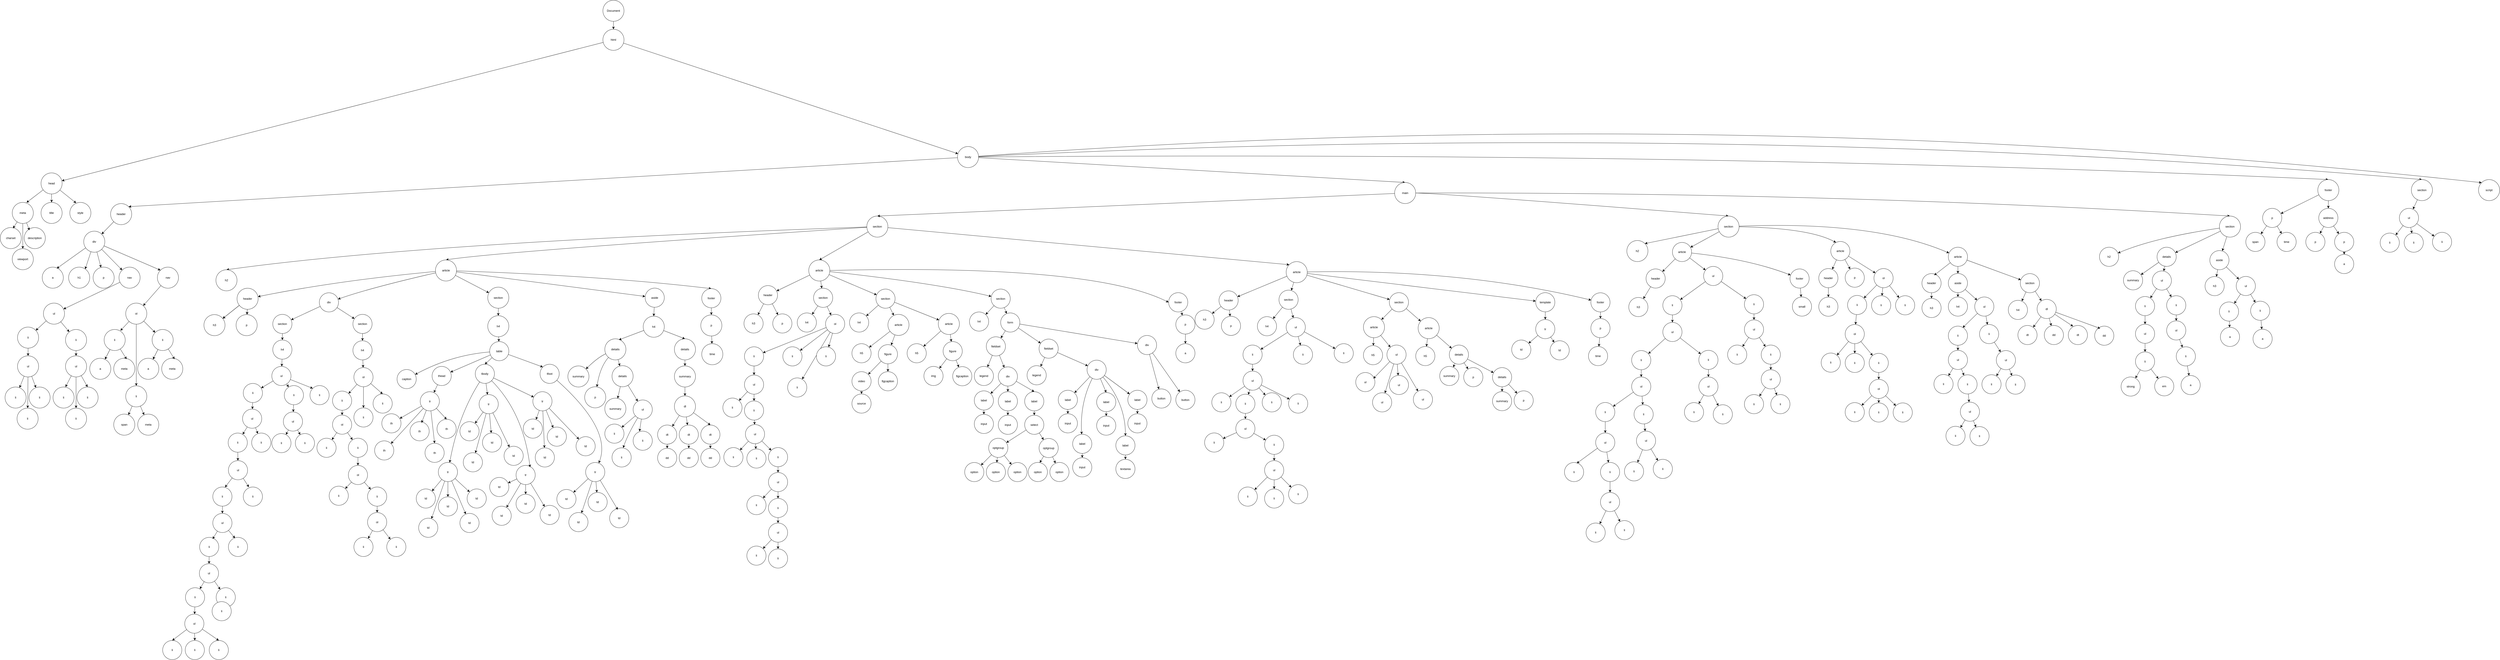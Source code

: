 <mxfile version="28.2.5">
  <diagram name="Página-1" id="TwENwvupFSKTi8PgQTkx">
    <mxGraphModel grid="1" page="0" gridSize="10" guides="1" tooltips="1" connect="1" arrows="1" fold="1" pageScale="1" pageWidth="827" pageHeight="1169" math="0" shadow="0">
      <root>
        <mxCell id="0" />
        <mxCell id="1" parent="0" />
        <mxCell id="1eyJ8q-Pr1DABPXOwkjA-4" style="edgeStyle=none;curved=1;rounded=0;orthogonalLoop=1;jettySize=auto;html=1;fontSize=12;startSize=8;endSize=8;" edge="1" parent="1" source="1eyJ8q-Pr1DABPXOwkjA-1" target="1eyJ8q-Pr1DABPXOwkjA-3">
          <mxGeometry relative="1" as="geometry" />
        </mxCell>
        <mxCell id="1eyJ8q-Pr1DABPXOwkjA-1" value="Document" style="ellipse;whiteSpace=wrap;html=1;aspect=fixed;" vertex="1" parent="1">
          <mxGeometry x="-228" y="-950" width="88" height="88" as="geometry" />
        </mxCell>
        <mxCell id="1eyJ8q-Pr1DABPXOwkjA-8" style="edgeStyle=none;curved=1;rounded=0;orthogonalLoop=1;jettySize=auto;html=1;fontSize=12;startSize=8;endSize=8;" edge="1" parent="1" source="1eyJ8q-Pr1DABPXOwkjA-3" target="1eyJ8q-Pr1DABPXOwkjA-5">
          <mxGeometry relative="1" as="geometry" />
        </mxCell>
        <mxCell id="1eyJ8q-Pr1DABPXOwkjA-9" style="edgeStyle=none;curved=1;rounded=0;orthogonalLoop=1;jettySize=auto;html=1;fontSize=12;startSize=8;endSize=8;" edge="1" parent="1" source="1eyJ8q-Pr1DABPXOwkjA-3" target="1eyJ8q-Pr1DABPXOwkjA-6">
          <mxGeometry relative="1" as="geometry" />
        </mxCell>
        <mxCell id="1eyJ8q-Pr1DABPXOwkjA-3" value="html" style="ellipse;whiteSpace=wrap;html=1;aspect=fixed;" vertex="1" parent="1">
          <mxGeometry x="-228" y="-829" width="88" height="88" as="geometry" />
        </mxCell>
        <mxCell id="1eyJ8q-Pr1DABPXOwkjA-22" style="edgeStyle=none;curved=1;rounded=0;orthogonalLoop=1;jettySize=auto;html=1;fontSize=12;startSize=8;endSize=8;" edge="1" parent="1" source="1eyJ8q-Pr1DABPXOwkjA-5" target="1eyJ8q-Pr1DABPXOwkjA-7">
          <mxGeometry relative="1" as="geometry" />
        </mxCell>
        <mxCell id="1eyJ8q-Pr1DABPXOwkjA-5" value="head" style="ellipse;whiteSpace=wrap;html=1;aspect=fixed;" vertex="1" parent="1">
          <mxGeometry x="-2570" y="-230" width="88" height="88" as="geometry" />
        </mxCell>
        <mxCell id="1eyJ8q-Pr1DABPXOwkjA-28" style="edgeStyle=none;curved=1;rounded=0;orthogonalLoop=1;jettySize=auto;html=1;entryX=1;entryY=0;entryDx=0;entryDy=0;fontSize=12;startSize=8;endSize=8;" edge="1" parent="1" source="1eyJ8q-Pr1DABPXOwkjA-6" target="1eyJ8q-Pr1DABPXOwkjA-23">
          <mxGeometry relative="1" as="geometry" />
        </mxCell>
        <mxCell id="1eyJ8q-Pr1DABPXOwkjA-91" style="edgeStyle=none;curved=1;rounded=0;orthogonalLoop=1;jettySize=auto;html=1;entryX=0.5;entryY=0;entryDx=0;entryDy=0;fontSize=12;startSize=8;endSize=8;" edge="1" parent="1" source="1eyJ8q-Pr1DABPXOwkjA-6" target="1eyJ8q-Pr1DABPXOwkjA-24">
          <mxGeometry relative="1" as="geometry" />
        </mxCell>
        <mxCell id="1eyJ8q-Pr1DABPXOwkjA-791" style="edgeStyle=none;curved=1;rounded=0;orthogonalLoop=1;jettySize=auto;html=1;entryX=0.5;entryY=0;entryDx=0;entryDy=0;fontSize=12;startSize=8;endSize=8;" edge="1" parent="1" source="1eyJ8q-Pr1DABPXOwkjA-6" target="1eyJ8q-Pr1DABPXOwkjA-787">
          <mxGeometry relative="1" as="geometry">
            <Array as="points">
              <mxPoint x="4370" y="-320" />
            </Array>
          </mxGeometry>
        </mxCell>
        <mxCell id="1eyJ8q-Pr1DABPXOwkjA-815" style="edgeStyle=none;curved=1;rounded=0;orthogonalLoop=1;jettySize=auto;html=1;entryX=0.5;entryY=0;entryDx=0;entryDy=0;fontSize=12;startSize=8;endSize=8;" edge="1" parent="1" source="1eyJ8q-Pr1DABPXOwkjA-6" target="1eyJ8q-Pr1DABPXOwkjA-806">
          <mxGeometry relative="1" as="geometry">
            <Array as="points">
              <mxPoint x="4450" y="-450" />
            </Array>
          </mxGeometry>
        </mxCell>
        <mxCell id="1eyJ8q-Pr1DABPXOwkjA-817" style="edgeStyle=none;curved=1;rounded=0;orthogonalLoop=1;jettySize=auto;html=1;entryX=0;entryY=0;entryDx=0;entryDy=0;fontSize=12;startSize=8;endSize=8;" edge="1" parent="1" source="1eyJ8q-Pr1DABPXOwkjA-6" target="1eyJ8q-Pr1DABPXOwkjA-816">
          <mxGeometry relative="1" as="geometry">
            <Array as="points">
              <mxPoint x="4470" y="-530" />
            </Array>
          </mxGeometry>
        </mxCell>
        <mxCell id="1eyJ8q-Pr1DABPXOwkjA-6" value="body" style="ellipse;whiteSpace=wrap;html=1;aspect=fixed;" vertex="1" parent="1">
          <mxGeometry x="1250" y="-340" width="88" height="88" as="geometry" />
        </mxCell>
        <mxCell id="1eyJ8q-Pr1DABPXOwkjA-7" value="title" style="ellipse;whiteSpace=wrap;html=1;aspect=fixed;" vertex="1" parent="1">
          <mxGeometry x="-2570" y="-107" width="88" height="88" as="geometry" />
        </mxCell>
        <mxCell id="1eyJ8q-Pr1DABPXOwkjA-21" style="edgeStyle=none;curved=1;rounded=0;orthogonalLoop=1;jettySize=auto;html=1;fontSize=12;startSize=8;endSize=8;entryX=0.5;entryY=0;entryDx=0;entryDy=0;" edge="1" parent="1" source="1eyJ8q-Pr1DABPXOwkjA-10" target="1eyJ8q-Pr1DABPXOwkjA-16">
          <mxGeometry relative="1" as="geometry">
            <mxPoint x="-2646" y="96" as="targetPoint" />
          </mxGeometry>
        </mxCell>
        <mxCell id="1eyJ8q-Pr1DABPXOwkjA-10" value="meta" style="ellipse;whiteSpace=wrap;html=1;aspect=fixed;" vertex="1" parent="1">
          <mxGeometry x="-2690" y="-107" width="88" height="88" as="geometry" />
        </mxCell>
        <mxCell id="1eyJ8q-Pr1DABPXOwkjA-11" value="style" style="ellipse;whiteSpace=wrap;html=1;aspect=fixed;" vertex="1" parent="1">
          <mxGeometry x="-2450" y="-107" width="88" height="88" as="geometry" />
        </mxCell>
        <mxCell id="1eyJ8q-Pr1DABPXOwkjA-13" style="edgeStyle=none;curved=1;rounded=0;orthogonalLoop=1;jettySize=auto;html=1;entryX=0.677;entryY=0.01;entryDx=0;entryDy=0;entryPerimeter=0;fontSize=12;startSize=8;endSize=8;" edge="1" parent="1" source="1eyJ8q-Pr1DABPXOwkjA-5" target="1eyJ8q-Pr1DABPXOwkjA-10">
          <mxGeometry relative="1" as="geometry" />
        </mxCell>
        <mxCell id="1eyJ8q-Pr1DABPXOwkjA-14" style="edgeStyle=none;curved=1;rounded=0;orthogonalLoop=1;jettySize=auto;html=1;entryX=0.299;entryY=0.032;entryDx=0;entryDy=0;entryPerimeter=0;fontSize=12;startSize=8;endSize=8;" edge="1" parent="1" source="1eyJ8q-Pr1DABPXOwkjA-5" target="1eyJ8q-Pr1DABPXOwkjA-11">
          <mxGeometry relative="1" as="geometry" />
        </mxCell>
        <mxCell id="1eyJ8q-Pr1DABPXOwkjA-15" value="charset" style="ellipse;whiteSpace=wrap;html=1;aspect=fixed;" vertex="1" parent="1">
          <mxGeometry x="-2740" y="-2" width="88" height="88" as="geometry" />
        </mxCell>
        <mxCell id="1eyJ8q-Pr1DABPXOwkjA-16" value="viewport" style="ellipse;whiteSpace=wrap;html=1;aspect=fixed;" vertex="1" parent="1">
          <mxGeometry x="-2690" y="86" width="88" height="88" as="geometry" />
        </mxCell>
        <mxCell id="1eyJ8q-Pr1DABPXOwkjA-17" value="description" style="ellipse;whiteSpace=wrap;html=1;aspect=fixed;" vertex="1" parent="1">
          <mxGeometry x="-2640" y="-2" width="88" height="88" as="geometry" />
        </mxCell>
        <mxCell id="1eyJ8q-Pr1DABPXOwkjA-18" style="edgeStyle=none;curved=1;rounded=0;orthogonalLoop=1;jettySize=auto;html=1;entryX=0.607;entryY=0.035;entryDx=0;entryDy=0;entryPerimeter=0;fontSize=12;startSize=8;endSize=8;" edge="1" parent="1" source="1eyJ8q-Pr1DABPXOwkjA-10" target="1eyJ8q-Pr1DABPXOwkjA-15">
          <mxGeometry relative="1" as="geometry" />
        </mxCell>
        <mxCell id="1eyJ8q-Pr1DABPXOwkjA-20" style="edgeStyle=none;curved=1;rounded=0;orthogonalLoop=1;jettySize=auto;html=1;entryX=0.246;entryY=0.128;entryDx=0;entryDy=0;entryPerimeter=0;fontSize=12;startSize=8;endSize=8;" edge="1" parent="1" source="1eyJ8q-Pr1DABPXOwkjA-10" target="1eyJ8q-Pr1DABPXOwkjA-17">
          <mxGeometry relative="1" as="geometry" />
        </mxCell>
        <mxCell id="1eyJ8q-Pr1DABPXOwkjA-30" style="edgeStyle=none;curved=1;rounded=0;orthogonalLoop=1;jettySize=auto;html=1;fontSize=12;startSize=8;endSize=8;" edge="1" parent="1" source="1eyJ8q-Pr1DABPXOwkjA-23" target="1eyJ8q-Pr1DABPXOwkjA-29">
          <mxGeometry relative="1" as="geometry" />
        </mxCell>
        <mxCell id="1eyJ8q-Pr1DABPXOwkjA-23" value="header" style="ellipse;whiteSpace=wrap;html=1;aspect=fixed;" vertex="1" parent="1">
          <mxGeometry x="-2280" y="-102" width="88" height="88" as="geometry" />
        </mxCell>
        <mxCell id="1eyJ8q-Pr1DABPXOwkjA-597" style="edgeStyle=none;curved=1;rounded=0;orthogonalLoop=1;jettySize=auto;html=1;entryX=0.5;entryY=0;entryDx=0;entryDy=0;fontSize=12;startSize=8;endSize=8;" edge="1" parent="1" source="1eyJ8q-Pr1DABPXOwkjA-24" target="1eyJ8q-Pr1DABPXOwkjA-596">
          <mxGeometry relative="1" as="geometry">
            <Array as="points">
              <mxPoint x="3250" y="-146" />
            </Array>
          </mxGeometry>
        </mxCell>
        <mxCell id="1eyJ8q-Pr1DABPXOwkjA-746" style="edgeStyle=none;curved=1;rounded=0;orthogonalLoop=1;jettySize=auto;html=1;entryX=0.5;entryY=0;entryDx=0;entryDy=0;fontSize=12;startSize=8;endSize=8;" edge="1" parent="1" source="1eyJ8q-Pr1DABPXOwkjA-24" target="1eyJ8q-Pr1DABPXOwkjA-745">
          <mxGeometry relative="1" as="geometry">
            <Array as="points">
              <mxPoint x="4890" y="-150" />
            </Array>
          </mxGeometry>
        </mxCell>
        <mxCell id="1eyJ8q-Pr1DABPXOwkjA-24" value="main" style="ellipse;whiteSpace=wrap;html=1;aspect=fixed;" vertex="1" parent="1">
          <mxGeometry x="3072" y="-190" width="88" height="88" as="geometry" />
        </mxCell>
        <mxCell id="1eyJ8q-Pr1DABPXOwkjA-38" style="edgeStyle=none;curved=1;rounded=0;orthogonalLoop=1;jettySize=auto;html=1;fontSize=12;startSize=8;endSize=8;" edge="1" parent="1" source="1eyJ8q-Pr1DABPXOwkjA-29" target="1eyJ8q-Pr1DABPXOwkjA-33">
          <mxGeometry relative="1" as="geometry" />
        </mxCell>
        <mxCell id="1eyJ8q-Pr1DABPXOwkjA-40" style="edgeStyle=none;curved=1;rounded=0;orthogonalLoop=1;jettySize=auto;html=1;entryX=0;entryY=0;entryDx=0;entryDy=0;fontSize=12;startSize=8;endSize=8;" edge="1" parent="1" source="1eyJ8q-Pr1DABPXOwkjA-29" target="1eyJ8q-Pr1DABPXOwkjA-35">
          <mxGeometry relative="1" as="geometry" />
        </mxCell>
        <mxCell id="1eyJ8q-Pr1DABPXOwkjA-90" style="edgeStyle=none;curved=1;rounded=0;orthogonalLoop=1;jettySize=auto;html=1;fontSize=12;startSize=8;endSize=8;" edge="1" parent="1" source="1eyJ8q-Pr1DABPXOwkjA-29" target="1eyJ8q-Pr1DABPXOwkjA-34">
          <mxGeometry relative="1" as="geometry" />
        </mxCell>
        <mxCell id="1eyJ8q-Pr1DABPXOwkjA-29" value="div" style="ellipse;whiteSpace=wrap;html=1;aspect=fixed;" vertex="1" parent="1">
          <mxGeometry x="-2392" y="13" width="88" height="88" as="geometry" />
        </mxCell>
        <mxCell id="1eyJ8q-Pr1DABPXOwkjA-31" value="a" style="ellipse;whiteSpace=wrap;html=1;aspect=fixed;" vertex="1" parent="1">
          <mxGeometry x="-2565" y="163" width="88" height="88" as="geometry" />
        </mxCell>
        <mxCell id="1eyJ8q-Pr1DABPXOwkjA-32" value="h1" style="ellipse;whiteSpace=wrap;html=1;aspect=fixed;" vertex="1" parent="1">
          <mxGeometry x="-2455" y="163" width="88" height="88" as="geometry" />
        </mxCell>
        <mxCell id="1eyJ8q-Pr1DABPXOwkjA-33" value="p" style="ellipse;whiteSpace=wrap;html=1;aspect=fixed;" vertex="1" parent="1">
          <mxGeometry x="-2353" y="163" width="88" height="88" as="geometry" />
        </mxCell>
        <mxCell id="1eyJ8q-Pr1DABPXOwkjA-42" value="" style="edgeStyle=none;curved=1;rounded=0;orthogonalLoop=1;jettySize=auto;html=1;fontSize=12;startSize=8;endSize=8;" edge="1" parent="1" source="1eyJ8q-Pr1DABPXOwkjA-34" target="1eyJ8q-Pr1DABPXOwkjA-41">
          <mxGeometry relative="1" as="geometry" />
        </mxCell>
        <mxCell id="1eyJ8q-Pr1DABPXOwkjA-34" value="nav" style="ellipse;whiteSpace=wrap;html=1;aspect=fixed;" vertex="1" parent="1">
          <mxGeometry x="-2245" y="163" width="88" height="88" as="geometry" />
        </mxCell>
        <mxCell id="1eyJ8q-Pr1DABPXOwkjA-65" value="" style="edgeStyle=none;curved=1;rounded=0;orthogonalLoop=1;jettySize=auto;html=1;fontSize=12;startSize=8;endSize=8;" edge="1" parent="1" source="1eyJ8q-Pr1DABPXOwkjA-35" target="1eyJ8q-Pr1DABPXOwkjA-64">
          <mxGeometry relative="1" as="geometry" />
        </mxCell>
        <mxCell id="1eyJ8q-Pr1DABPXOwkjA-35" value="nav" style="ellipse;whiteSpace=wrap;html=1;aspect=fixed;" vertex="1" parent="1">
          <mxGeometry x="-2085" y="163" width="88" height="88" as="geometry" />
        </mxCell>
        <mxCell id="1eyJ8q-Pr1DABPXOwkjA-36" style="edgeStyle=none;curved=1;rounded=0;orthogonalLoop=1;jettySize=auto;html=1;entryX=0.69;entryY=0.064;entryDx=0;entryDy=0;entryPerimeter=0;fontSize=12;startSize=8;endSize=8;" edge="1" parent="1" source="1eyJ8q-Pr1DABPXOwkjA-29" target="1eyJ8q-Pr1DABPXOwkjA-31">
          <mxGeometry relative="1" as="geometry" />
        </mxCell>
        <mxCell id="1eyJ8q-Pr1DABPXOwkjA-37" style="edgeStyle=none;curved=1;rounded=0;orthogonalLoop=1;jettySize=auto;html=1;entryX=0.784;entryY=0.094;entryDx=0;entryDy=0;entryPerimeter=0;fontSize=12;startSize=8;endSize=8;" edge="1" parent="1" source="1eyJ8q-Pr1DABPXOwkjA-29" target="1eyJ8q-Pr1DABPXOwkjA-32">
          <mxGeometry relative="1" as="geometry" />
        </mxCell>
        <mxCell id="1eyJ8q-Pr1DABPXOwkjA-45" value="" style="edgeStyle=none;curved=1;rounded=0;orthogonalLoop=1;jettySize=auto;html=1;fontSize=12;startSize=8;endSize=8;" edge="1" parent="1" source="1eyJ8q-Pr1DABPXOwkjA-41" target="1eyJ8q-Pr1DABPXOwkjA-44">
          <mxGeometry relative="1" as="geometry" />
        </mxCell>
        <mxCell id="1eyJ8q-Pr1DABPXOwkjA-47" value="" style="edgeStyle=none;curved=1;rounded=0;orthogonalLoop=1;jettySize=auto;html=1;fontSize=12;startSize=8;endSize=8;" edge="1" parent="1" source="1eyJ8q-Pr1DABPXOwkjA-41" target="1eyJ8q-Pr1DABPXOwkjA-46">
          <mxGeometry relative="1" as="geometry" />
        </mxCell>
        <mxCell id="1eyJ8q-Pr1DABPXOwkjA-41" value="ul" style="ellipse;whiteSpace=wrap;html=1;aspect=fixed;" vertex="1" parent="1">
          <mxGeometry x="-2560" y="313" width="88" height="88" as="geometry" />
        </mxCell>
        <mxCell id="1eyJ8q-Pr1DABPXOwkjA-49" value="" style="edgeStyle=none;curved=1;rounded=0;orthogonalLoop=1;jettySize=auto;html=1;fontSize=12;startSize=8;endSize=8;" edge="1" parent="1" source="1eyJ8q-Pr1DABPXOwkjA-44" target="1eyJ8q-Pr1DABPXOwkjA-48">
          <mxGeometry relative="1" as="geometry" />
        </mxCell>
        <mxCell id="1eyJ8q-Pr1DABPXOwkjA-44" value="li" style="ellipse;whiteSpace=wrap;html=1;aspect=fixed;" vertex="1" parent="1">
          <mxGeometry x="-2668" y="413" width="88" height="88" as="geometry" />
        </mxCell>
        <mxCell id="1eyJ8q-Pr1DABPXOwkjA-51" value="" style="edgeStyle=none;curved=1;rounded=0;orthogonalLoop=1;jettySize=auto;html=1;fontSize=12;startSize=8;endSize=8;" edge="1" parent="1" source="1eyJ8q-Pr1DABPXOwkjA-46" target="1eyJ8q-Pr1DABPXOwkjA-50">
          <mxGeometry relative="1" as="geometry" />
        </mxCell>
        <mxCell id="1eyJ8q-Pr1DABPXOwkjA-46" value="li" style="ellipse;whiteSpace=wrap;html=1;aspect=fixed;" vertex="1" parent="1">
          <mxGeometry x="-2468" y="423" width="88" height="88" as="geometry" />
        </mxCell>
        <mxCell id="1eyJ8q-Pr1DABPXOwkjA-53" value="" style="edgeStyle=none;curved=1;rounded=0;orthogonalLoop=1;jettySize=auto;html=1;fontSize=12;startSize=8;endSize=8;" edge="1" parent="1" source="1eyJ8q-Pr1DABPXOwkjA-48" target="1eyJ8q-Pr1DABPXOwkjA-52">
          <mxGeometry relative="1" as="geometry" />
        </mxCell>
        <mxCell id="1eyJ8q-Pr1DABPXOwkjA-56" style="edgeStyle=none;curved=1;rounded=0;orthogonalLoop=1;jettySize=auto;html=1;fontSize=12;startSize=8;endSize=8;" edge="1" parent="1" source="1eyJ8q-Pr1DABPXOwkjA-48" target="1eyJ8q-Pr1DABPXOwkjA-54">
          <mxGeometry relative="1" as="geometry" />
        </mxCell>
        <mxCell id="1eyJ8q-Pr1DABPXOwkjA-57" style="edgeStyle=none;curved=1;rounded=0;orthogonalLoop=1;jettySize=auto;html=1;fontSize=12;startSize=8;endSize=8;" edge="1" parent="1" source="1eyJ8q-Pr1DABPXOwkjA-48" target="1eyJ8q-Pr1DABPXOwkjA-55">
          <mxGeometry relative="1" as="geometry" />
        </mxCell>
        <mxCell id="1eyJ8q-Pr1DABPXOwkjA-48" value="ul" style="ellipse;whiteSpace=wrap;html=1;aspect=fixed;" vertex="1" parent="1">
          <mxGeometry x="-2668" y="533" width="88" height="88" as="geometry" />
        </mxCell>
        <mxCell id="1eyJ8q-Pr1DABPXOwkjA-62" style="edgeStyle=none;curved=1;rounded=0;orthogonalLoop=1;jettySize=auto;html=1;fontSize=12;startSize=8;endSize=8;" edge="1" parent="1" source="1eyJ8q-Pr1DABPXOwkjA-50" target="1eyJ8q-Pr1DABPXOwkjA-59">
          <mxGeometry relative="1" as="geometry" />
        </mxCell>
        <mxCell id="1eyJ8q-Pr1DABPXOwkjA-63" style="edgeStyle=none;curved=1;rounded=0;orthogonalLoop=1;jettySize=auto;html=1;entryX=0.5;entryY=0;entryDx=0;entryDy=0;fontSize=12;startSize=8;endSize=8;" edge="1" parent="1" source="1eyJ8q-Pr1DABPXOwkjA-50" target="1eyJ8q-Pr1DABPXOwkjA-60">
          <mxGeometry relative="1" as="geometry" />
        </mxCell>
        <mxCell id="1eyJ8q-Pr1DABPXOwkjA-50" value="ul" style="ellipse;whiteSpace=wrap;html=1;aspect=fixed;" vertex="1" parent="1">
          <mxGeometry x="-2468" y="533" width="88" height="88" as="geometry" />
        </mxCell>
        <mxCell id="1eyJ8q-Pr1DABPXOwkjA-52" value="li" style="ellipse;whiteSpace=wrap;html=1;aspect=fixed;" vertex="1" parent="1">
          <mxGeometry x="-2720" y="663" width="88" height="88" as="geometry" />
        </mxCell>
        <mxCell id="1eyJ8q-Pr1DABPXOwkjA-54" value="li" style="ellipse;whiteSpace=wrap;html=1;aspect=fixed;" vertex="1" parent="1">
          <mxGeometry x="-2670" y="751" width="88" height="88" as="geometry" />
        </mxCell>
        <mxCell id="1eyJ8q-Pr1DABPXOwkjA-55" value="li" style="ellipse;whiteSpace=wrap;html=1;aspect=fixed;" vertex="1" parent="1">
          <mxGeometry x="-2620" y="663" width="88" height="88" as="geometry" />
        </mxCell>
        <mxCell id="1eyJ8q-Pr1DABPXOwkjA-58" value="li" style="ellipse;whiteSpace=wrap;html=1;aspect=fixed;" vertex="1" parent="1">
          <mxGeometry x="-2520" y="663" width="88" height="88" as="geometry" />
        </mxCell>
        <mxCell id="1eyJ8q-Pr1DABPXOwkjA-59" value="li" style="ellipse;whiteSpace=wrap;html=1;aspect=fixed;" vertex="1" parent="1">
          <mxGeometry x="-2468" y="751" width="88" height="88" as="geometry" />
        </mxCell>
        <mxCell id="1eyJ8q-Pr1DABPXOwkjA-60" value="li" style="ellipse;whiteSpace=wrap;html=1;aspect=fixed;" vertex="1" parent="1">
          <mxGeometry x="-2420" y="663" width="88" height="88" as="geometry" />
        </mxCell>
        <mxCell id="1eyJ8q-Pr1DABPXOwkjA-61" style="edgeStyle=none;curved=1;rounded=0;orthogonalLoop=1;jettySize=auto;html=1;entryX=0.591;entryY=0;entryDx=0;entryDy=0;entryPerimeter=0;fontSize=12;startSize=8;endSize=8;" edge="1" parent="1" source="1eyJ8q-Pr1DABPXOwkjA-50" target="1eyJ8q-Pr1DABPXOwkjA-58">
          <mxGeometry relative="1" as="geometry" />
        </mxCell>
        <mxCell id="1eyJ8q-Pr1DABPXOwkjA-69" style="edgeStyle=none;curved=1;rounded=0;orthogonalLoop=1;jettySize=auto;html=1;fontSize=12;startSize=8;endSize=8;entryX=0.5;entryY=0;entryDx=0;entryDy=0;" edge="1" parent="1" source="1eyJ8q-Pr1DABPXOwkjA-64" target="1eyJ8q-Pr1DABPXOwkjA-67">
          <mxGeometry relative="1" as="geometry">
            <mxPoint x="-2043" y="708" as="targetPoint" />
          </mxGeometry>
        </mxCell>
        <mxCell id="1eyJ8q-Pr1DABPXOwkjA-85" style="edgeStyle=none;curved=1;rounded=0;orthogonalLoop=1;jettySize=auto;html=1;fontSize=12;startSize=8;endSize=8;" edge="1" parent="1" source="1eyJ8q-Pr1DABPXOwkjA-64" target="1eyJ8q-Pr1DABPXOwkjA-81">
          <mxGeometry relative="1" as="geometry" />
        </mxCell>
        <mxCell id="1eyJ8q-Pr1DABPXOwkjA-64" value="ol" style="ellipse;whiteSpace=wrap;html=1;aspect=fixed;" vertex="1" parent="1">
          <mxGeometry x="-2217" y="313" width="88" height="88" as="geometry" />
        </mxCell>
        <mxCell id="1eyJ8q-Pr1DABPXOwkjA-73" value="" style="edgeStyle=none;curved=1;rounded=0;orthogonalLoop=1;jettySize=auto;html=1;fontSize=12;startSize=8;endSize=8;" edge="1" parent="1" source="1eyJ8q-Pr1DABPXOwkjA-66" target="1eyJ8q-Pr1DABPXOwkjA-72">
          <mxGeometry relative="1" as="geometry" />
        </mxCell>
        <mxCell id="1eyJ8q-Pr1DABPXOwkjA-74" value="" style="edgeStyle=none;curved=1;rounded=0;orthogonalLoop=1;jettySize=auto;html=1;fontSize=12;startSize=8;endSize=8;" edge="1" parent="1" source="1eyJ8q-Pr1DABPXOwkjA-66" target="1eyJ8q-Pr1DABPXOwkjA-72">
          <mxGeometry relative="1" as="geometry" />
        </mxCell>
        <mxCell id="1eyJ8q-Pr1DABPXOwkjA-66" value="li" style="ellipse;whiteSpace=wrap;html=1;aspect=fixed;" vertex="1" parent="1">
          <mxGeometry x="-2307" y="423" width="88" height="88" as="geometry" />
        </mxCell>
        <mxCell id="1eyJ8q-Pr1DABPXOwkjA-88" style="edgeStyle=none;curved=1;rounded=0;orthogonalLoop=1;jettySize=auto;html=1;fontSize=12;startSize=8;endSize=8;" edge="1" parent="1" source="1eyJ8q-Pr1DABPXOwkjA-67" target="1eyJ8q-Pr1DABPXOwkjA-86">
          <mxGeometry relative="1" as="geometry" />
        </mxCell>
        <mxCell id="1eyJ8q-Pr1DABPXOwkjA-89" style="edgeStyle=none;curved=1;rounded=0;orthogonalLoop=1;jettySize=auto;html=1;fontSize=12;startSize=8;endSize=8;" edge="1" parent="1" source="1eyJ8q-Pr1DABPXOwkjA-67" target="1eyJ8q-Pr1DABPXOwkjA-87">
          <mxGeometry relative="1" as="geometry" />
        </mxCell>
        <mxCell id="1eyJ8q-Pr1DABPXOwkjA-67" value="li" style="ellipse;whiteSpace=wrap;html=1;aspect=fixed;" vertex="1" parent="1">
          <mxGeometry x="-2217" y="658" width="88" height="88" as="geometry" />
        </mxCell>
        <mxCell id="1eyJ8q-Pr1DABPXOwkjA-71" style="edgeStyle=none;curved=1;rounded=0;orthogonalLoop=1;jettySize=auto;html=1;entryX=0.773;entryY=0.057;entryDx=0;entryDy=0;entryPerimeter=0;fontSize=12;startSize=8;endSize=8;" edge="1" parent="1" source="1eyJ8q-Pr1DABPXOwkjA-64" target="1eyJ8q-Pr1DABPXOwkjA-66">
          <mxGeometry relative="1" as="geometry" />
        </mxCell>
        <mxCell id="1eyJ8q-Pr1DABPXOwkjA-72" value="a" style="ellipse;whiteSpace=wrap;html=1;aspect=fixed;" vertex="1" parent="1">
          <mxGeometry x="-2367" y="543" width="88" height="88" as="geometry" />
        </mxCell>
        <mxCell id="1eyJ8q-Pr1DABPXOwkjA-76" value="meta" style="ellipse;whiteSpace=wrap;html=1;aspect=fixed;" vertex="1" parent="1">
          <mxGeometry x="-2267" y="543" width="88" height="88" as="geometry" />
        </mxCell>
        <mxCell id="1eyJ8q-Pr1DABPXOwkjA-78" style="edgeStyle=none;curved=1;rounded=0;orthogonalLoop=1;jettySize=auto;html=1;entryX=0.609;entryY=0.045;entryDx=0;entryDy=0;entryPerimeter=0;fontSize=12;startSize=8;endSize=8;" edge="1" parent="1" source="1eyJ8q-Pr1DABPXOwkjA-66" target="1eyJ8q-Pr1DABPXOwkjA-76">
          <mxGeometry relative="1" as="geometry" />
        </mxCell>
        <mxCell id="1eyJ8q-Pr1DABPXOwkjA-79" value="" style="edgeStyle=none;curved=1;rounded=0;orthogonalLoop=1;jettySize=auto;html=1;fontSize=12;startSize=8;endSize=8;" edge="1" parent="1" source="1eyJ8q-Pr1DABPXOwkjA-81" target="1eyJ8q-Pr1DABPXOwkjA-82">
          <mxGeometry relative="1" as="geometry" />
        </mxCell>
        <mxCell id="1eyJ8q-Pr1DABPXOwkjA-80" value="" style="edgeStyle=none;curved=1;rounded=0;orthogonalLoop=1;jettySize=auto;html=1;fontSize=12;startSize=8;endSize=8;" edge="1" parent="1" source="1eyJ8q-Pr1DABPXOwkjA-81" target="1eyJ8q-Pr1DABPXOwkjA-82">
          <mxGeometry relative="1" as="geometry" />
        </mxCell>
        <mxCell id="1eyJ8q-Pr1DABPXOwkjA-81" value="li" style="ellipse;whiteSpace=wrap;html=1;aspect=fixed;" vertex="1" parent="1">
          <mxGeometry x="-2107" y="423" width="88" height="88" as="geometry" />
        </mxCell>
        <mxCell id="1eyJ8q-Pr1DABPXOwkjA-82" value="a" style="ellipse;whiteSpace=wrap;html=1;aspect=fixed;" vertex="1" parent="1">
          <mxGeometry x="-2167" y="543" width="88" height="88" as="geometry" />
        </mxCell>
        <mxCell id="1eyJ8q-Pr1DABPXOwkjA-83" value="meta" style="ellipse;whiteSpace=wrap;html=1;aspect=fixed;" vertex="1" parent="1">
          <mxGeometry x="-2067" y="543" width="88" height="88" as="geometry" />
        </mxCell>
        <mxCell id="1eyJ8q-Pr1DABPXOwkjA-84" style="edgeStyle=none;curved=1;rounded=0;orthogonalLoop=1;jettySize=auto;html=1;entryX=0.609;entryY=0.045;entryDx=0;entryDy=0;entryPerimeter=0;fontSize=12;startSize=8;endSize=8;" edge="1" parent="1" source="1eyJ8q-Pr1DABPXOwkjA-81" target="1eyJ8q-Pr1DABPXOwkjA-83">
          <mxGeometry relative="1" as="geometry" />
        </mxCell>
        <mxCell id="1eyJ8q-Pr1DABPXOwkjA-86" value="span" style="ellipse;whiteSpace=wrap;html=1;aspect=fixed;" vertex="1" parent="1">
          <mxGeometry x="-2267" y="776" width="88" height="88" as="geometry" />
        </mxCell>
        <mxCell id="1eyJ8q-Pr1DABPXOwkjA-87" value="meta" style="ellipse;whiteSpace=wrap;html=1;aspect=fixed;" vertex="1" parent="1">
          <mxGeometry x="-2167" y="776" width="88" height="88" as="geometry" />
        </mxCell>
        <mxCell id="1eyJ8q-Pr1DABPXOwkjA-105" style="edgeStyle=none;curved=1;rounded=0;orthogonalLoop=1;jettySize=auto;html=1;entryX=0.5;entryY=0;entryDx=0;entryDy=0;fontSize=12;startSize=8;endSize=8;" edge="1" parent="1" source="1eyJ8q-Pr1DABPXOwkjA-92" target="1eyJ8q-Pr1DABPXOwkjA-98">
          <mxGeometry relative="1" as="geometry">
            <Array as="points">
              <mxPoint x="-980" y="60" />
            </Array>
          </mxGeometry>
        </mxCell>
        <mxCell id="1eyJ8q-Pr1DABPXOwkjA-106" style="edgeStyle=none;curved=1;rounded=0;orthogonalLoop=1;jettySize=auto;html=1;entryX=0.5;entryY=0;entryDx=0;entryDy=0;fontSize=12;startSize=8;endSize=8;" edge="1" parent="1" source="1eyJ8q-Pr1DABPXOwkjA-92" target="1eyJ8q-Pr1DABPXOwkjA-100">
          <mxGeometry relative="1" as="geometry">
            <Array as="points">
              <mxPoint x="-680" y="100" />
            </Array>
          </mxGeometry>
        </mxCell>
        <mxCell id="1eyJ8q-Pr1DABPXOwkjA-107" style="edgeStyle=none;curved=1;rounded=0;orthogonalLoop=1;jettySize=auto;html=1;entryX=0.5;entryY=0;entryDx=0;entryDy=0;fontSize=12;startSize=8;endSize=8;" edge="1" parent="1" source="1eyJ8q-Pr1DABPXOwkjA-92" target="1eyJ8q-Pr1DABPXOwkjA-103">
          <mxGeometry relative="1" as="geometry">
            <Array as="points" />
          </mxGeometry>
        </mxCell>
        <mxCell id="1eyJ8q-Pr1DABPXOwkjA-504" style="edgeStyle=none;curved=1;rounded=0;orthogonalLoop=1;jettySize=auto;html=1;entryX=0;entryY=0;entryDx=0;entryDy=0;fontSize=12;startSize=8;endSize=8;" edge="1" parent="1" source="1eyJ8q-Pr1DABPXOwkjA-92" target="1eyJ8q-Pr1DABPXOwkjA-503">
          <mxGeometry relative="1" as="geometry">
            <Array as="points">
              <mxPoint x="1480" y="50" />
            </Array>
          </mxGeometry>
        </mxCell>
        <mxCell id="1eyJ8q-Pr1DABPXOwkjA-92" value="section" style="ellipse;whiteSpace=wrap;html=1;aspect=fixed;" vertex="1" parent="1">
          <mxGeometry x="872" y="-50" width="88" height="88" as="geometry" />
        </mxCell>
        <mxCell id="1eyJ8q-Pr1DABPXOwkjA-214" style="edgeStyle=none;curved=1;rounded=0;orthogonalLoop=1;jettySize=auto;html=1;fontSize=12;startSize=8;endSize=8;" edge="1" parent="1" source="1eyJ8q-Pr1DABPXOwkjA-93" target="1eyJ8q-Pr1DABPXOwkjA-210">
          <mxGeometry relative="1" as="geometry" />
        </mxCell>
        <mxCell id="1eyJ8q-Pr1DABPXOwkjA-93" value="section" style="ellipse;whiteSpace=wrap;html=1;aspect=fixed;" vertex="1" parent="1">
          <mxGeometry x="-708" y="246.5" width="88" height="88" as="geometry" />
        </mxCell>
        <mxCell id="1eyJ8q-Pr1DABPXOwkjA-95" style="edgeStyle=none;curved=1;rounded=0;orthogonalLoop=1;jettySize=auto;html=1;entryX=0.5;entryY=0;entryDx=0;entryDy=0;fontSize=12;startSize=8;endSize=8;" edge="1" parent="1" source="1eyJ8q-Pr1DABPXOwkjA-24" target="1eyJ8q-Pr1DABPXOwkjA-92">
          <mxGeometry relative="1" as="geometry" />
        </mxCell>
        <mxCell id="1eyJ8q-Pr1DABPXOwkjA-98" value="h2" style="ellipse;whiteSpace=wrap;html=1;aspect=fixed;" vertex="1" parent="1">
          <mxGeometry x="-1841" y="174" width="88" height="88" as="geometry" />
        </mxCell>
        <mxCell id="1eyJ8q-Pr1DABPXOwkjA-110" value="" style="edgeStyle=none;curved=1;rounded=0;orthogonalLoop=1;jettySize=auto;html=1;fontSize=12;startSize=8;endSize=8;" edge="1" parent="1" source="1eyJ8q-Pr1DABPXOwkjA-100" target="1eyJ8q-Pr1DABPXOwkjA-109">
          <mxGeometry relative="1" as="geometry">
            <Array as="points">
              <mxPoint x="-1340" y="220" />
            </Array>
          </mxGeometry>
        </mxCell>
        <mxCell id="1eyJ8q-Pr1DABPXOwkjA-208" style="edgeStyle=none;curved=1;rounded=0;orthogonalLoop=1;jettySize=auto;html=1;fontSize=12;startSize=8;endSize=8;" edge="1" parent="1" source="1eyJ8q-Pr1DABPXOwkjA-100" target="1eyJ8q-Pr1DABPXOwkjA-120">
          <mxGeometry relative="1" as="geometry">
            <Array as="points">
              <mxPoint x="-1200" y="250" />
            </Array>
          </mxGeometry>
        </mxCell>
        <mxCell id="1eyJ8q-Pr1DABPXOwkjA-209" style="edgeStyle=none;curved=1;rounded=0;orthogonalLoop=1;jettySize=auto;html=1;fontSize=12;startSize=8;endSize=8;" edge="1" parent="1" source="1eyJ8q-Pr1DABPXOwkjA-100" target="1eyJ8q-Pr1DABPXOwkjA-93">
          <mxGeometry relative="1" as="geometry" />
        </mxCell>
        <mxCell id="1eyJ8q-Pr1DABPXOwkjA-296" value="" style="edgeStyle=none;curved=1;rounded=0;orthogonalLoop=1;jettySize=auto;html=1;fontSize=12;startSize=8;endSize=8;" edge="1" parent="1" source="1eyJ8q-Pr1DABPXOwkjA-100" target="1eyJ8q-Pr1DABPXOwkjA-295">
          <mxGeometry relative="1" as="geometry" />
        </mxCell>
        <mxCell id="1eyJ8q-Pr1DABPXOwkjA-341" style="edgeStyle=none;curved=1;rounded=0;orthogonalLoop=1;jettySize=auto;html=1;entryX=0.5;entryY=0;entryDx=0;entryDy=0;fontSize=12;startSize=8;endSize=8;" edge="1" parent="1" source="1eyJ8q-Pr1DABPXOwkjA-100" target="1eyJ8q-Pr1DABPXOwkjA-340">
          <mxGeometry relative="1" as="geometry">
            <Array as="points">
              <mxPoint x="-220" y="200" />
            </Array>
          </mxGeometry>
        </mxCell>
        <mxCell id="1eyJ8q-Pr1DABPXOwkjA-100" value="article" style="ellipse;whiteSpace=wrap;html=1;aspect=fixed;" vertex="1" parent="1">
          <mxGeometry x="-926" y="133" width="88" height="88" as="geometry" />
        </mxCell>
        <mxCell id="1eyJ8q-Pr1DABPXOwkjA-347" value="" style="edgeStyle=none;curved=1;rounded=0;orthogonalLoop=1;jettySize=auto;html=1;fontSize=12;startSize=8;endSize=8;" edge="1" parent="1" source="1eyJ8q-Pr1DABPXOwkjA-103" target="1eyJ8q-Pr1DABPXOwkjA-346">
          <mxGeometry relative="1" as="geometry" />
        </mxCell>
        <mxCell id="1eyJ8q-Pr1DABPXOwkjA-353" value="" style="edgeStyle=none;curved=1;rounded=0;orthogonalLoop=1;jettySize=auto;html=1;fontSize=12;startSize=8;endSize=8;" edge="1" parent="1" source="1eyJ8q-Pr1DABPXOwkjA-103" target="1eyJ8q-Pr1DABPXOwkjA-352">
          <mxGeometry relative="1" as="geometry" />
        </mxCell>
        <mxCell id="1eyJ8q-Pr1DABPXOwkjA-399" style="edgeStyle=none;curved=1;rounded=0;orthogonalLoop=1;jettySize=auto;html=1;fontSize=12;startSize=8;endSize=8;" edge="1" parent="1" source="1eyJ8q-Pr1DABPXOwkjA-103" target="1eyJ8q-Pr1DABPXOwkjA-398">
          <mxGeometry relative="1" as="geometry" />
        </mxCell>
        <mxCell id="1eyJ8q-Pr1DABPXOwkjA-426" style="edgeStyle=none;curved=1;rounded=0;orthogonalLoop=1;jettySize=auto;html=1;fontSize=12;startSize=8;endSize=8;" edge="1" parent="1" source="1eyJ8q-Pr1DABPXOwkjA-103" target="1eyJ8q-Pr1DABPXOwkjA-425">
          <mxGeometry relative="1" as="geometry">
            <Array as="points">
              <mxPoint x="1160" y="230" />
            </Array>
          </mxGeometry>
        </mxCell>
        <mxCell id="1eyJ8q-Pr1DABPXOwkjA-103" value="article" style="ellipse;whiteSpace=wrap;html=1;aspect=fixed;" vertex="1" parent="1">
          <mxGeometry x="630" y="133" width="88" height="88" as="geometry" />
        </mxCell>
        <mxCell id="1eyJ8q-Pr1DABPXOwkjA-501" style="edgeStyle=none;curved=1;rounded=0;orthogonalLoop=1;jettySize=auto;html=1;entryX=0;entryY=0.5;entryDx=0;entryDy=0;fontSize=12;startSize=8;endSize=8;exitX=1;exitY=0.5;exitDx=0;exitDy=0;" edge="1" parent="1" source="1eyJ8q-Pr1DABPXOwkjA-103" target="1eyJ8q-Pr1DABPXOwkjA-496">
          <mxGeometry relative="1" as="geometry">
            <Array as="points">
              <mxPoint x="1810" y="150" />
            </Array>
          </mxGeometry>
        </mxCell>
        <mxCell id="1eyJ8q-Pr1DABPXOwkjA-112" value="" style="edgeStyle=none;curved=1;rounded=0;orthogonalLoop=1;jettySize=auto;html=1;fontSize=12;startSize=8;endSize=8;" edge="1" parent="1" source="1eyJ8q-Pr1DABPXOwkjA-109" target="1eyJ8q-Pr1DABPXOwkjA-111">
          <mxGeometry relative="1" as="geometry" />
        </mxCell>
        <mxCell id="1eyJ8q-Pr1DABPXOwkjA-114" value="" style="edgeStyle=none;curved=1;rounded=0;orthogonalLoop=1;jettySize=auto;html=1;fontSize=12;startSize=8;endSize=8;" edge="1" parent="1" source="1eyJ8q-Pr1DABPXOwkjA-109" target="1eyJ8q-Pr1DABPXOwkjA-111">
          <mxGeometry relative="1" as="geometry" />
        </mxCell>
        <mxCell id="1eyJ8q-Pr1DABPXOwkjA-115" value="" style="edgeStyle=none;curved=1;rounded=0;orthogonalLoop=1;jettySize=auto;html=1;fontSize=12;startSize=8;endSize=8;" edge="1" parent="1" source="1eyJ8q-Pr1DABPXOwkjA-109" target="1eyJ8q-Pr1DABPXOwkjA-111">
          <mxGeometry relative="1" as="geometry" />
        </mxCell>
        <mxCell id="1eyJ8q-Pr1DABPXOwkjA-117" value="" style="edgeStyle=none;curved=1;rounded=0;orthogonalLoop=1;jettySize=auto;html=1;fontSize=12;startSize=8;endSize=8;" edge="1" parent="1" source="1eyJ8q-Pr1DABPXOwkjA-109" target="1eyJ8q-Pr1DABPXOwkjA-116">
          <mxGeometry relative="1" as="geometry" />
        </mxCell>
        <mxCell id="1eyJ8q-Pr1DABPXOwkjA-119" value="" style="edgeStyle=none;curved=1;rounded=0;orthogonalLoop=1;jettySize=auto;html=1;fontSize=12;startSize=8;endSize=8;" edge="1" parent="1" source="1eyJ8q-Pr1DABPXOwkjA-109" target="1eyJ8q-Pr1DABPXOwkjA-116">
          <mxGeometry relative="1" as="geometry" />
        </mxCell>
        <mxCell id="1eyJ8q-Pr1DABPXOwkjA-109" value="header" style="ellipse;whiteSpace=wrap;html=1;aspect=fixed;" vertex="1" parent="1">
          <mxGeometry x="-1753" y="251" width="88" height="88" as="geometry" />
        </mxCell>
        <mxCell id="1eyJ8q-Pr1DABPXOwkjA-111" value="h3" style="ellipse;whiteSpace=wrap;html=1;aspect=fixed;" vertex="1" parent="1">
          <mxGeometry x="-1891" y="361" width="88" height="88" as="geometry" />
        </mxCell>
        <mxCell id="1eyJ8q-Pr1DABPXOwkjA-116" value="p" style="ellipse;whiteSpace=wrap;html=1;aspect=fixed;direction=south;" vertex="1" parent="1">
          <mxGeometry x="-1757" y="361" width="88" height="88" as="geometry" />
        </mxCell>
        <mxCell id="1eyJ8q-Pr1DABPXOwkjA-123" value="" style="edgeStyle=none;curved=1;rounded=0;orthogonalLoop=1;jettySize=auto;html=1;fontSize=12;startSize=8;endSize=8;" edge="1" parent="1" source="1eyJ8q-Pr1DABPXOwkjA-120" target="1eyJ8q-Pr1DABPXOwkjA-122">
          <mxGeometry relative="1" as="geometry" />
        </mxCell>
        <mxCell id="1eyJ8q-Pr1DABPXOwkjA-125" value="" style="edgeStyle=none;curved=1;rounded=0;orthogonalLoop=1;jettySize=auto;html=1;fontSize=12;startSize=8;endSize=8;" edge="1" parent="1" source="1eyJ8q-Pr1DABPXOwkjA-120" target="1eyJ8q-Pr1DABPXOwkjA-124">
          <mxGeometry relative="1" as="geometry" />
        </mxCell>
        <mxCell id="1eyJ8q-Pr1DABPXOwkjA-120" value="div" style="ellipse;whiteSpace=wrap;html=1;" vertex="1" parent="1">
          <mxGeometry x="-1410" y="270" width="80" height="80" as="geometry" />
        </mxCell>
        <mxCell id="1eyJ8q-Pr1DABPXOwkjA-127" value="" style="edgeStyle=none;curved=1;rounded=0;orthogonalLoop=1;jettySize=auto;html=1;fontSize=12;startSize=8;endSize=8;" edge="1" parent="1" source="1eyJ8q-Pr1DABPXOwkjA-122" target="1eyJ8q-Pr1DABPXOwkjA-126">
          <mxGeometry relative="1" as="geometry" />
        </mxCell>
        <mxCell id="1eyJ8q-Pr1DABPXOwkjA-122" value="section" style="ellipse;whiteSpace=wrap;html=1;" vertex="1" parent="1">
          <mxGeometry x="-1604" y="360" width="80" height="80" as="geometry" />
        </mxCell>
        <mxCell id="1eyJ8q-Pr1DABPXOwkjA-177" style="edgeStyle=none;curved=1;rounded=0;orthogonalLoop=1;jettySize=auto;html=1;fontSize=12;startSize=8;endSize=8;" edge="1" parent="1" source="1eyJ8q-Pr1DABPXOwkjA-124" target="1eyJ8q-Pr1DABPXOwkjA-176">
          <mxGeometry relative="1" as="geometry" />
        </mxCell>
        <mxCell id="1eyJ8q-Pr1DABPXOwkjA-124" value="section" style="ellipse;whiteSpace=wrap;html=1;" vertex="1" parent="1">
          <mxGeometry x="-1270" y="360" width="80" height="80" as="geometry" />
        </mxCell>
        <mxCell id="1eyJ8q-Pr1DABPXOwkjA-129" value="" style="edgeStyle=none;curved=1;rounded=0;orthogonalLoop=1;jettySize=auto;html=1;fontSize=12;startSize=8;endSize=8;" edge="1" parent="1" source="1eyJ8q-Pr1DABPXOwkjA-126" target="1eyJ8q-Pr1DABPXOwkjA-128">
          <mxGeometry relative="1" as="geometry" />
        </mxCell>
        <mxCell id="1eyJ8q-Pr1DABPXOwkjA-126" value="h4" style="ellipse;whiteSpace=wrap;html=1;" vertex="1" parent="1">
          <mxGeometry x="-1604" y="467" width="80" height="80" as="geometry" />
        </mxCell>
        <mxCell id="1eyJ8q-Pr1DABPXOwkjA-131" value="" style="edgeStyle=none;curved=1;rounded=0;orthogonalLoop=1;jettySize=auto;html=1;fontSize=12;startSize=8;endSize=8;" edge="1" parent="1" source="1eyJ8q-Pr1DABPXOwkjA-128" target="1eyJ8q-Pr1DABPXOwkjA-130">
          <mxGeometry relative="1" as="geometry" />
        </mxCell>
        <mxCell id="1eyJ8q-Pr1DABPXOwkjA-133" value="" style="edgeStyle=none;curved=1;rounded=0;orthogonalLoop=1;jettySize=auto;html=1;fontSize=12;startSize=8;endSize=8;" edge="1" parent="1" source="1eyJ8q-Pr1DABPXOwkjA-128" target="1eyJ8q-Pr1DABPXOwkjA-132">
          <mxGeometry relative="1" as="geometry" />
        </mxCell>
        <mxCell id="1eyJ8q-Pr1DABPXOwkjA-135" value="" style="edgeStyle=none;curved=1;rounded=0;orthogonalLoop=1;jettySize=auto;html=1;fontSize=12;startSize=8;endSize=8;entryX=0;entryY=0;entryDx=0;entryDy=0;" edge="1" parent="1" source="1eyJ8q-Pr1DABPXOwkjA-128" target="1eyJ8q-Pr1DABPXOwkjA-134">
          <mxGeometry relative="1" as="geometry" />
        </mxCell>
        <mxCell id="1eyJ8q-Pr1DABPXOwkjA-128" value="ul" style="ellipse;whiteSpace=wrap;html=1;" vertex="1" parent="1">
          <mxGeometry x="-1608" y="577" width="80" height="80" as="geometry" />
        </mxCell>
        <mxCell id="1eyJ8q-Pr1DABPXOwkjA-137" value="" style="edgeStyle=none;curved=1;rounded=0;orthogonalLoop=1;jettySize=auto;html=1;fontSize=12;startSize=8;endSize=8;" edge="1" parent="1" source="1eyJ8q-Pr1DABPXOwkjA-130" target="1eyJ8q-Pr1DABPXOwkjA-136">
          <mxGeometry relative="1" as="geometry" />
        </mxCell>
        <mxCell id="1eyJ8q-Pr1DABPXOwkjA-130" value="li" style="ellipse;whiteSpace=wrap;html=1;" vertex="1" parent="1">
          <mxGeometry x="-1727" y="648" width="80" height="80" as="geometry" />
        </mxCell>
        <mxCell id="1eyJ8q-Pr1DABPXOwkjA-171" style="edgeStyle=none;curved=1;rounded=0;orthogonalLoop=1;jettySize=auto;html=1;fontSize=12;startSize=8;endSize=8;" edge="1" parent="1" source="1eyJ8q-Pr1DABPXOwkjA-132" target="1eyJ8q-Pr1DABPXOwkjA-169">
          <mxGeometry relative="1" as="geometry" />
        </mxCell>
        <mxCell id="1eyJ8q-Pr1DABPXOwkjA-132" value="li" style="ellipse;whiteSpace=wrap;html=1;" vertex="1" parent="1">
          <mxGeometry x="-1556" y="657" width="80" height="80" as="geometry" />
        </mxCell>
        <mxCell id="1eyJ8q-Pr1DABPXOwkjA-134" value="li" style="ellipse;whiteSpace=wrap;html=1;" vertex="1" parent="1">
          <mxGeometry x="-1449" y="657" width="80" height="80" as="geometry" />
        </mxCell>
        <mxCell id="1eyJ8q-Pr1DABPXOwkjA-139" value="" style="edgeStyle=none;curved=1;rounded=0;orthogonalLoop=1;jettySize=auto;html=1;fontSize=12;startSize=8;endSize=8;" edge="1" parent="1" source="1eyJ8q-Pr1DABPXOwkjA-136" target="1eyJ8q-Pr1DABPXOwkjA-138">
          <mxGeometry relative="1" as="geometry" />
        </mxCell>
        <mxCell id="1eyJ8q-Pr1DABPXOwkjA-141" value="" style="edgeStyle=none;curved=1;rounded=0;orthogonalLoop=1;jettySize=auto;html=1;fontSize=12;startSize=8;endSize=8;" edge="1" parent="1" source="1eyJ8q-Pr1DABPXOwkjA-136" target="1eyJ8q-Pr1DABPXOwkjA-140">
          <mxGeometry relative="1" as="geometry" />
        </mxCell>
        <mxCell id="1eyJ8q-Pr1DABPXOwkjA-136" value="ul" style="ellipse;whiteSpace=wrap;html=1;" vertex="1" parent="1">
          <mxGeometry x="-1730" y="755" width="80" height="80" as="geometry" />
        </mxCell>
        <mxCell id="1eyJ8q-Pr1DABPXOwkjA-143" value="" style="edgeStyle=none;curved=1;rounded=0;orthogonalLoop=1;jettySize=auto;html=1;fontSize=12;startSize=8;endSize=8;" edge="1" parent="1" source="1eyJ8q-Pr1DABPXOwkjA-138" target="1eyJ8q-Pr1DABPXOwkjA-142">
          <mxGeometry relative="1" as="geometry" />
        </mxCell>
        <mxCell id="1eyJ8q-Pr1DABPXOwkjA-138" value="li" style="ellipse;whiteSpace=wrap;html=1;" vertex="1" parent="1">
          <mxGeometry x="-1790" y="855" width="80" height="80" as="geometry" />
        </mxCell>
        <mxCell id="1eyJ8q-Pr1DABPXOwkjA-140" value="li" style="ellipse;whiteSpace=wrap;html=1;" vertex="1" parent="1">
          <mxGeometry x="-1692" y="855" width="80" height="80" as="geometry" />
        </mxCell>
        <mxCell id="1eyJ8q-Pr1DABPXOwkjA-142" value="ul" style="ellipse;whiteSpace=wrap;html=1;" vertex="1" parent="1">
          <mxGeometry x="-1789" y="970" width="80" height="80" as="geometry" />
        </mxCell>
        <mxCell id="1eyJ8q-Pr1DABPXOwkjA-207" style="edgeStyle=none;curved=1;rounded=0;orthogonalLoop=1;jettySize=auto;html=1;entryX=0.5;entryY=0;entryDx=0;entryDy=0;fontSize=12;startSize=8;endSize=8;" edge="1" parent="1" source="1eyJ8q-Pr1DABPXOwkjA-144" target="1eyJ8q-Pr1DABPXOwkjA-148">
          <mxGeometry relative="1" as="geometry" />
        </mxCell>
        <mxCell id="1eyJ8q-Pr1DABPXOwkjA-144" value="li" style="ellipse;whiteSpace=wrap;html=1;" vertex="1" parent="1">
          <mxGeometry x="-1854" y="1080" width="80" height="80" as="geometry" />
        </mxCell>
        <mxCell id="1eyJ8q-Pr1DABPXOwkjA-145" value="li" style="ellipse;whiteSpace=wrap;html=1;" vertex="1" parent="1">
          <mxGeometry x="-1727" y="1080" width="80" height="80" as="geometry" />
        </mxCell>
        <mxCell id="1eyJ8q-Pr1DABPXOwkjA-146" style="edgeStyle=none;curved=1;rounded=0;orthogonalLoop=1;jettySize=auto;html=1;entryX=0.638;entryY=0.015;entryDx=0;entryDy=0;entryPerimeter=0;fontSize=12;startSize=8;endSize=8;" edge="1" parent="1" source="1eyJ8q-Pr1DABPXOwkjA-142" target="1eyJ8q-Pr1DABPXOwkjA-144">
          <mxGeometry relative="1" as="geometry" />
        </mxCell>
        <mxCell id="1eyJ8q-Pr1DABPXOwkjA-147" style="edgeStyle=none;curved=1;rounded=0;orthogonalLoop=1;jettySize=auto;html=1;entryX=0.293;entryY=0.005;entryDx=0;entryDy=0;entryPerimeter=0;fontSize=12;startSize=8;endSize=8;" edge="1" parent="1" source="1eyJ8q-Pr1DABPXOwkjA-142" target="1eyJ8q-Pr1DABPXOwkjA-145">
          <mxGeometry relative="1" as="geometry" />
        </mxCell>
        <mxCell id="1eyJ8q-Pr1DABPXOwkjA-148" value="ul" style="ellipse;whiteSpace=wrap;html=1;" vertex="1" parent="1">
          <mxGeometry x="-1854" y="1190" width="80" height="80" as="geometry" />
        </mxCell>
        <mxCell id="1eyJ8q-Pr1DABPXOwkjA-155" value="" style="edgeStyle=none;curved=1;rounded=0;orthogonalLoop=1;jettySize=auto;html=1;fontSize=12;startSize=8;endSize=8;" edge="1" parent="1" source="1eyJ8q-Pr1DABPXOwkjA-150" target="1eyJ8q-Pr1DABPXOwkjA-154">
          <mxGeometry relative="1" as="geometry" />
        </mxCell>
        <mxCell id="1eyJ8q-Pr1DABPXOwkjA-150" value="li" style="ellipse;whiteSpace=wrap;html=1;" vertex="1" parent="1">
          <mxGeometry x="-1909" y="1290" width="80" height="80" as="geometry" />
        </mxCell>
        <mxCell id="1eyJ8q-Pr1DABPXOwkjA-151" value="li" style="ellipse;whiteSpace=wrap;html=1;" vertex="1" parent="1">
          <mxGeometry x="-1789" y="1290" width="80" height="80" as="geometry" />
        </mxCell>
        <mxCell id="1eyJ8q-Pr1DABPXOwkjA-152" style="edgeStyle=none;curved=1;rounded=0;orthogonalLoop=1;jettySize=auto;html=1;entryX=0.68;entryY=0.085;entryDx=0;entryDy=0;entryPerimeter=0;fontSize=12;startSize=8;endSize=8;" edge="1" parent="1" source="1eyJ8q-Pr1DABPXOwkjA-148" target="1eyJ8q-Pr1DABPXOwkjA-150">
          <mxGeometry relative="1" as="geometry" />
        </mxCell>
        <mxCell id="1eyJ8q-Pr1DABPXOwkjA-153" style="edgeStyle=none;curved=1;rounded=0;orthogonalLoop=1;jettySize=auto;html=1;entryX=0.345;entryY=0.045;entryDx=0;entryDy=0;entryPerimeter=0;fontSize=12;startSize=8;endSize=8;" edge="1" parent="1" source="1eyJ8q-Pr1DABPXOwkjA-148" target="1eyJ8q-Pr1DABPXOwkjA-151">
          <mxGeometry relative="1" as="geometry" />
        </mxCell>
        <mxCell id="1eyJ8q-Pr1DABPXOwkjA-158" style="edgeStyle=none;curved=1;rounded=0;orthogonalLoop=1;jettySize=auto;html=1;fontSize=12;startSize=8;endSize=8;" edge="1" parent="1" source="1eyJ8q-Pr1DABPXOwkjA-154" target="1eyJ8q-Pr1DABPXOwkjA-156">
          <mxGeometry relative="1" as="geometry" />
        </mxCell>
        <mxCell id="1eyJ8q-Pr1DABPXOwkjA-159" style="edgeStyle=none;curved=1;rounded=0;orthogonalLoop=1;jettySize=auto;html=1;fontSize=12;startSize=8;endSize=8;" edge="1" parent="1" source="1eyJ8q-Pr1DABPXOwkjA-154" target="1eyJ8q-Pr1DABPXOwkjA-157">
          <mxGeometry relative="1" as="geometry" />
        </mxCell>
        <mxCell id="1eyJ8q-Pr1DABPXOwkjA-154" value="ul" style="ellipse;whiteSpace=wrap;html=1;" vertex="1" parent="1">
          <mxGeometry x="-1910" y="1400" width="80" height="80" as="geometry" />
        </mxCell>
        <mxCell id="1eyJ8q-Pr1DABPXOwkjA-161" style="edgeStyle=none;curved=1;rounded=0;orthogonalLoop=1;jettySize=auto;html=1;fontSize=12;startSize=8;endSize=8;" edge="1" parent="1" source="1eyJ8q-Pr1DABPXOwkjA-156" target="1eyJ8q-Pr1DABPXOwkjA-160">
          <mxGeometry relative="1" as="geometry" />
        </mxCell>
        <mxCell id="1eyJ8q-Pr1DABPXOwkjA-156" value="li" style="ellipse;whiteSpace=wrap;html=1;" vertex="1" parent="1">
          <mxGeometry x="-1968" y="1500" width="80" height="80" as="geometry" />
        </mxCell>
        <mxCell id="1eyJ8q-Pr1DABPXOwkjA-157" value="li" style="ellipse;whiteSpace=wrap;html=1;" vertex="1" parent="1">
          <mxGeometry x="-1840" y="1500" width="80" height="80" as="geometry" />
        </mxCell>
        <mxCell id="1eyJ8q-Pr1DABPXOwkjA-166" style="edgeStyle=none;curved=1;rounded=0;orthogonalLoop=1;jettySize=auto;html=1;entryX=0.5;entryY=0;entryDx=0;entryDy=0;fontSize=12;startSize=8;endSize=8;" edge="1" parent="1" source="1eyJ8q-Pr1DABPXOwkjA-160" target="1eyJ8q-Pr1DABPXOwkjA-163">
          <mxGeometry relative="1" as="geometry" />
        </mxCell>
        <mxCell id="1eyJ8q-Pr1DABPXOwkjA-167" style="edgeStyle=none;curved=1;rounded=0;orthogonalLoop=1;jettySize=auto;html=1;entryX=0.5;entryY=0;entryDx=0;entryDy=0;fontSize=12;startSize=8;endSize=8;" edge="1" parent="1" source="1eyJ8q-Pr1DABPXOwkjA-160" target="1eyJ8q-Pr1DABPXOwkjA-164">
          <mxGeometry relative="1" as="geometry" />
        </mxCell>
        <mxCell id="1eyJ8q-Pr1DABPXOwkjA-168" style="edgeStyle=none;curved=1;rounded=0;orthogonalLoop=1;jettySize=auto;html=1;entryX=0.5;entryY=0;entryDx=0;entryDy=0;fontSize=12;startSize=8;endSize=8;" edge="1" parent="1" source="1eyJ8q-Pr1DABPXOwkjA-160" target="1eyJ8q-Pr1DABPXOwkjA-297">
          <mxGeometry relative="1" as="geometry">
            <mxPoint x="-2027" y="1720" as="targetPoint" />
          </mxGeometry>
        </mxCell>
        <mxCell id="1eyJ8q-Pr1DABPXOwkjA-160" value="ul" style="ellipse;whiteSpace=wrap;html=1;" vertex="1" parent="1">
          <mxGeometry x="-1971" y="1610" width="80" height="80" as="geometry" />
        </mxCell>
        <mxCell id="1eyJ8q-Pr1DABPXOwkjA-162" value="li" style="ellipse;whiteSpace=wrap;html=1;" vertex="1" parent="1">
          <mxGeometry x="-1857" y="1558" width="80" height="80" as="geometry" />
        </mxCell>
        <mxCell id="1eyJ8q-Pr1DABPXOwkjA-163" value="li" style="ellipse;whiteSpace=wrap;html=1;" vertex="1" parent="1">
          <mxGeometry x="-1969" y="1720" width="80" height="80" as="geometry" />
        </mxCell>
        <mxCell id="1eyJ8q-Pr1DABPXOwkjA-164" value="li" style="ellipse;whiteSpace=wrap;html=1;" vertex="1" parent="1">
          <mxGeometry x="-1869" y="1720" width="80" height="80" as="geometry" />
        </mxCell>
        <mxCell id="1eyJ8q-Pr1DABPXOwkjA-174" style="edgeStyle=none;curved=1;rounded=0;orthogonalLoop=1;jettySize=auto;html=1;fontSize=12;startSize=8;endSize=8;" edge="1" parent="1" source="1eyJ8q-Pr1DABPXOwkjA-169" target="1eyJ8q-Pr1DABPXOwkjA-172">
          <mxGeometry relative="1" as="geometry" />
        </mxCell>
        <mxCell id="1eyJ8q-Pr1DABPXOwkjA-175" style="edgeStyle=none;curved=1;rounded=0;orthogonalLoop=1;jettySize=auto;html=1;fontSize=12;startSize=8;endSize=8;" edge="1" parent="1" source="1eyJ8q-Pr1DABPXOwkjA-169" target="1eyJ8q-Pr1DABPXOwkjA-173">
          <mxGeometry relative="1" as="geometry" />
        </mxCell>
        <mxCell id="1eyJ8q-Pr1DABPXOwkjA-169" value="ul" style="ellipse;whiteSpace=wrap;html=1;" vertex="1" parent="1">
          <mxGeometry x="-1560" y="767" width="80" height="80" as="geometry" />
        </mxCell>
        <mxCell id="1eyJ8q-Pr1DABPXOwkjA-170" style="edgeStyle=none;curved=1;rounded=0;orthogonalLoop=1;jettySize=auto;html=1;exitX=0.5;exitY=0;exitDx=0;exitDy=0;fontSize=12;startSize=8;endSize=8;" edge="1" parent="1" source="1eyJ8q-Pr1DABPXOwkjA-169" target="1eyJ8q-Pr1DABPXOwkjA-169">
          <mxGeometry relative="1" as="geometry" />
        </mxCell>
        <mxCell id="1eyJ8q-Pr1DABPXOwkjA-172" value="li" style="ellipse;whiteSpace=wrap;html=1;" vertex="1" parent="1">
          <mxGeometry x="-1608" y="857" width="80" height="80" as="geometry" />
        </mxCell>
        <mxCell id="1eyJ8q-Pr1DABPXOwkjA-173" value="li" style="ellipse;whiteSpace=wrap;html=1;" vertex="1" parent="1">
          <mxGeometry x="-1510" y="857" width="80" height="80" as="geometry" />
        </mxCell>
        <mxCell id="1eyJ8q-Pr1DABPXOwkjA-179" style="edgeStyle=none;curved=1;rounded=0;orthogonalLoop=1;jettySize=auto;html=1;fontSize=12;startSize=8;endSize=8;" edge="1" parent="1" source="1eyJ8q-Pr1DABPXOwkjA-176" target="1eyJ8q-Pr1DABPXOwkjA-178">
          <mxGeometry relative="1" as="geometry" />
        </mxCell>
        <mxCell id="1eyJ8q-Pr1DABPXOwkjA-176" value="h4" style="ellipse;whiteSpace=wrap;html=1;" vertex="1" parent="1">
          <mxGeometry x="-1270" y="470" width="80" height="80" as="geometry" />
        </mxCell>
        <mxCell id="1eyJ8q-Pr1DABPXOwkjA-185" style="edgeStyle=none;curved=1;rounded=0;orthogonalLoop=1;jettySize=auto;html=1;fontSize=12;startSize=8;endSize=8;" edge="1" parent="1" source="1eyJ8q-Pr1DABPXOwkjA-178" target="1eyJ8q-Pr1DABPXOwkjA-182">
          <mxGeometry relative="1" as="geometry" />
        </mxCell>
        <mxCell id="1eyJ8q-Pr1DABPXOwkjA-186" style="edgeStyle=none;curved=1;rounded=0;orthogonalLoop=1;jettySize=auto;html=1;entryX=0.5;entryY=0;entryDx=0;entryDy=0;fontSize=12;startSize=8;endSize=8;" edge="1" parent="1" source="1eyJ8q-Pr1DABPXOwkjA-178" target="1eyJ8q-Pr1DABPXOwkjA-183">
          <mxGeometry relative="1" as="geometry" />
        </mxCell>
        <mxCell id="1eyJ8q-Pr1DABPXOwkjA-187" style="edgeStyle=none;curved=1;rounded=0;orthogonalLoop=1;jettySize=auto;html=1;entryX=0.5;entryY=0;entryDx=0;entryDy=0;fontSize=12;startSize=8;endSize=8;" edge="1" parent="1" source="1eyJ8q-Pr1DABPXOwkjA-178" target="1eyJ8q-Pr1DABPXOwkjA-184">
          <mxGeometry relative="1" as="geometry" />
        </mxCell>
        <mxCell id="1eyJ8q-Pr1DABPXOwkjA-178" value="ol" style="ellipse;whiteSpace=wrap;html=1;" vertex="1" parent="1">
          <mxGeometry x="-1266" y="582" width="80" height="80" as="geometry" />
        </mxCell>
        <mxCell id="1eyJ8q-Pr1DABPXOwkjA-189" style="edgeStyle=none;curved=1;rounded=0;orthogonalLoop=1;jettySize=auto;html=1;fontSize=12;startSize=8;endSize=8;" edge="1" parent="1" source="1eyJ8q-Pr1DABPXOwkjA-182" target="1eyJ8q-Pr1DABPXOwkjA-188">
          <mxGeometry relative="1" as="geometry" />
        </mxCell>
        <mxCell id="1eyJ8q-Pr1DABPXOwkjA-182" value="li" style="ellipse;whiteSpace=wrap;html=1;" vertex="1" parent="1">
          <mxGeometry x="-1355" y="680" width="80" height="80" as="geometry" />
        </mxCell>
        <mxCell id="1eyJ8q-Pr1DABPXOwkjA-183" value="li" style="ellipse;whiteSpace=wrap;html=1;" vertex="1" parent="1">
          <mxGeometry x="-1266" y="750" width="80" height="80" as="geometry" />
        </mxCell>
        <mxCell id="1eyJ8q-Pr1DABPXOwkjA-184" value="li" style="ellipse;whiteSpace=wrap;html=1;" vertex="1" parent="1">
          <mxGeometry x="-1186" y="692" width="80" height="80" as="geometry" />
        </mxCell>
        <mxCell id="1eyJ8q-Pr1DABPXOwkjA-192" style="edgeStyle=none;curved=1;rounded=0;orthogonalLoop=1;jettySize=auto;html=1;fontSize=12;startSize=8;endSize=8;" edge="1" parent="1" source="1eyJ8q-Pr1DABPXOwkjA-188" target="1eyJ8q-Pr1DABPXOwkjA-190">
          <mxGeometry relative="1" as="geometry" />
        </mxCell>
        <mxCell id="1eyJ8q-Pr1DABPXOwkjA-193" style="edgeStyle=none;curved=1;rounded=0;orthogonalLoop=1;jettySize=auto;html=1;fontSize=12;startSize=8;endSize=8;" edge="1" parent="1" source="1eyJ8q-Pr1DABPXOwkjA-188" target="1eyJ8q-Pr1DABPXOwkjA-191">
          <mxGeometry relative="1" as="geometry" />
        </mxCell>
        <mxCell id="1eyJ8q-Pr1DABPXOwkjA-188" value="ol" style="ellipse;whiteSpace=wrap;html=1;" vertex="1" parent="1">
          <mxGeometry x="-1355" y="780" width="80" height="80" as="geometry" />
        </mxCell>
        <mxCell id="1eyJ8q-Pr1DABPXOwkjA-195" style="edgeStyle=none;curved=1;rounded=0;orthogonalLoop=1;jettySize=auto;html=1;fontSize=12;startSize=8;endSize=8;exitX=0.5;exitY=1;exitDx=0;exitDy=0;" edge="1" parent="1" source="1eyJ8q-Pr1DABPXOwkjA-191" target="1eyJ8q-Pr1DABPXOwkjA-194">
          <mxGeometry relative="1" as="geometry" />
        </mxCell>
        <mxCell id="1eyJ8q-Pr1DABPXOwkjA-190" value="li" style="ellipse;whiteSpace=wrap;html=1;" vertex="1" parent="1">
          <mxGeometry x="-1420" y="876.5" width="80" height="80" as="geometry" />
        </mxCell>
        <mxCell id="1eyJ8q-Pr1DABPXOwkjA-191" value="li" style="ellipse;whiteSpace=wrap;html=1;" vertex="1" parent="1">
          <mxGeometry x="-1289" y="876.5" width="80" height="80" as="geometry" />
        </mxCell>
        <mxCell id="1eyJ8q-Pr1DABPXOwkjA-198" style="edgeStyle=none;curved=1;rounded=0;orthogonalLoop=1;jettySize=auto;html=1;fontSize=12;startSize=8;endSize=8;" edge="1" parent="1" source="1eyJ8q-Pr1DABPXOwkjA-194" target="1eyJ8q-Pr1DABPXOwkjA-196">
          <mxGeometry relative="1" as="geometry" />
        </mxCell>
        <mxCell id="1eyJ8q-Pr1DABPXOwkjA-199" style="edgeStyle=none;curved=1;rounded=0;orthogonalLoop=1;jettySize=auto;html=1;fontSize=12;startSize=8;endSize=8;" edge="1" parent="1" source="1eyJ8q-Pr1DABPXOwkjA-194" target="1eyJ8q-Pr1DABPXOwkjA-197">
          <mxGeometry relative="1" as="geometry" />
        </mxCell>
        <mxCell id="1eyJ8q-Pr1DABPXOwkjA-194" value="ol" style="ellipse;whiteSpace=wrap;html=1;" vertex="1" parent="1">
          <mxGeometry x="-1289" y="990" width="80" height="80" as="geometry" />
        </mxCell>
        <mxCell id="1eyJ8q-Pr1DABPXOwkjA-196" value="li" style="ellipse;whiteSpace=wrap;html=1;" vertex="1" parent="1">
          <mxGeometry x="-1369" y="1076.5" width="80" height="80" as="geometry" />
        </mxCell>
        <mxCell id="1eyJ8q-Pr1DABPXOwkjA-205" style="edgeStyle=none;curved=1;rounded=0;orthogonalLoop=1;jettySize=auto;html=1;fontSize=12;startSize=8;endSize=8;" edge="1" parent="1" source="1eyJ8q-Pr1DABPXOwkjA-197" target="1eyJ8q-Pr1DABPXOwkjA-202">
          <mxGeometry relative="1" as="geometry" />
        </mxCell>
        <mxCell id="1eyJ8q-Pr1DABPXOwkjA-197" value="li" style="ellipse;whiteSpace=wrap;html=1;" vertex="1" parent="1">
          <mxGeometry x="-1209" y="1080" width="80" height="80" as="geometry" />
        </mxCell>
        <mxCell id="1eyJ8q-Pr1DABPXOwkjA-200" style="edgeStyle=none;curved=1;rounded=0;orthogonalLoop=1;jettySize=auto;html=1;fontSize=12;startSize=8;endSize=8;" edge="1" parent="1" source="1eyJ8q-Pr1DABPXOwkjA-202" target="1eyJ8q-Pr1DABPXOwkjA-203">
          <mxGeometry relative="1" as="geometry" />
        </mxCell>
        <mxCell id="1eyJ8q-Pr1DABPXOwkjA-201" style="edgeStyle=none;curved=1;rounded=0;orthogonalLoop=1;jettySize=auto;html=1;fontSize=12;startSize=8;endSize=8;" edge="1" parent="1" source="1eyJ8q-Pr1DABPXOwkjA-202" target="1eyJ8q-Pr1DABPXOwkjA-204">
          <mxGeometry relative="1" as="geometry" />
        </mxCell>
        <mxCell id="1eyJ8q-Pr1DABPXOwkjA-202" value="ol" style="ellipse;whiteSpace=wrap;html=1;" vertex="1" parent="1">
          <mxGeometry x="-1209" y="1186.5" width="80" height="80" as="geometry" />
        </mxCell>
        <mxCell id="1eyJ8q-Pr1DABPXOwkjA-203" value="li" style="ellipse;whiteSpace=wrap;html=1;" vertex="1" parent="1">
          <mxGeometry x="-1266" y="1290" width="80" height="80" as="geometry" />
        </mxCell>
        <mxCell id="1eyJ8q-Pr1DABPXOwkjA-204" value="li" style="ellipse;whiteSpace=wrap;html=1;" vertex="1" parent="1">
          <mxGeometry x="-1129" y="1290" width="80" height="80" as="geometry" />
        </mxCell>
        <mxCell id="1eyJ8q-Pr1DABPXOwkjA-212" value="" style="edgeStyle=none;curved=1;rounded=0;orthogonalLoop=1;jettySize=auto;html=1;fontSize=12;startSize=8;endSize=8;" edge="1" parent="1" source="1eyJ8q-Pr1DABPXOwkjA-210" target="1eyJ8q-Pr1DABPXOwkjA-211">
          <mxGeometry relative="1" as="geometry" />
        </mxCell>
        <mxCell id="1eyJ8q-Pr1DABPXOwkjA-210" value="h4" style="ellipse;whiteSpace=wrap;html=1;aspect=fixed;" vertex="1" parent="1">
          <mxGeometry x="-708" y="365.5" width="88" height="88" as="geometry" />
        </mxCell>
        <mxCell id="1eyJ8q-Pr1DABPXOwkjA-216" value="" style="edgeStyle=none;curved=1;rounded=0;orthogonalLoop=1;jettySize=auto;html=1;fontSize=12;startSize=8;endSize=8;" edge="1" parent="1" source="1eyJ8q-Pr1DABPXOwkjA-211" target="1eyJ8q-Pr1DABPXOwkjA-215">
          <mxGeometry relative="1" as="geometry">
            <Array as="points">
              <mxPoint x="-860" y="530" />
            </Array>
          </mxGeometry>
        </mxCell>
        <mxCell id="1eyJ8q-Pr1DABPXOwkjA-218" value="" style="edgeStyle=none;curved=1;rounded=0;orthogonalLoop=1;jettySize=auto;html=1;fontSize=12;startSize=8;endSize=8;" edge="1" parent="1" source="1eyJ8q-Pr1DABPXOwkjA-211" target="1eyJ8q-Pr1DABPXOwkjA-217">
          <mxGeometry relative="1" as="geometry" />
        </mxCell>
        <mxCell id="1eyJ8q-Pr1DABPXOwkjA-233" style="edgeStyle=none;curved=1;rounded=0;orthogonalLoop=1;jettySize=auto;html=1;entryX=0.5;entryY=0;entryDx=0;entryDy=0;fontSize=12;startSize=8;endSize=8;" edge="1" parent="1" source="1eyJ8q-Pr1DABPXOwkjA-211" target="1eyJ8q-Pr1DABPXOwkjA-232">
          <mxGeometry relative="1" as="geometry" />
        </mxCell>
        <mxCell id="1eyJ8q-Pr1DABPXOwkjA-294" style="edgeStyle=none;curved=1;rounded=0;orthogonalLoop=1;jettySize=auto;html=1;entryX=0;entryY=0;entryDx=0;entryDy=0;fontSize=12;startSize=8;endSize=8;" edge="1" parent="1" source="1eyJ8q-Pr1DABPXOwkjA-211" target="1eyJ8q-Pr1DABPXOwkjA-283">
          <mxGeometry relative="1" as="geometry" />
        </mxCell>
        <mxCell id="1eyJ8q-Pr1DABPXOwkjA-211" value="table" style="ellipse;whiteSpace=wrap;html=1;" vertex="1" parent="1">
          <mxGeometry x="-700" y="473.5" width="80" height="80" as="geometry" />
        </mxCell>
        <mxCell id="1eyJ8q-Pr1DABPXOwkjA-213" style="edgeStyle=none;curved=1;rounded=0;orthogonalLoop=1;jettySize=auto;html=1;exitX=0.5;exitY=0;exitDx=0;exitDy=0;fontSize=12;startSize=8;endSize=8;" edge="1" parent="1" source="1eyJ8q-Pr1DABPXOwkjA-210" target="1eyJ8q-Pr1DABPXOwkjA-210">
          <mxGeometry relative="1" as="geometry" />
        </mxCell>
        <mxCell id="1eyJ8q-Pr1DABPXOwkjA-215" value="caption" style="ellipse;whiteSpace=wrap;html=1;" vertex="1" parent="1">
          <mxGeometry x="-1086" y="590" width="80" height="80" as="geometry" />
        </mxCell>
        <mxCell id="1eyJ8q-Pr1DABPXOwkjA-221" value="" style="edgeStyle=none;curved=1;rounded=0;orthogonalLoop=1;jettySize=auto;html=1;fontSize=12;startSize=8;endSize=8;" edge="1" parent="1" source="1eyJ8q-Pr1DABPXOwkjA-217" target="1eyJ8q-Pr1DABPXOwkjA-220">
          <mxGeometry relative="1" as="geometry" />
        </mxCell>
        <mxCell id="1eyJ8q-Pr1DABPXOwkjA-217" value="thead" style="ellipse;whiteSpace=wrap;html=1;" vertex="1" parent="1">
          <mxGeometry x="-940" y="577" width="80" height="80" as="geometry" />
        </mxCell>
        <mxCell id="1eyJ8q-Pr1DABPXOwkjA-223" value="" style="edgeStyle=none;curved=1;rounded=0;orthogonalLoop=1;jettySize=auto;html=1;fontSize=12;startSize=8;endSize=8;" edge="1" parent="1" source="1eyJ8q-Pr1DABPXOwkjA-220" target="1eyJ8q-Pr1DABPXOwkjA-222">
          <mxGeometry relative="1" as="geometry" />
        </mxCell>
        <mxCell id="1eyJ8q-Pr1DABPXOwkjA-228" style="edgeStyle=none;curved=1;rounded=0;orthogonalLoop=1;jettySize=auto;html=1;entryX=1;entryY=0;entryDx=0;entryDy=0;fontSize=12;startSize=8;endSize=8;" edge="1" parent="1" source="1eyJ8q-Pr1DABPXOwkjA-220" target="1eyJ8q-Pr1DABPXOwkjA-224">
          <mxGeometry relative="1" as="geometry" />
        </mxCell>
        <mxCell id="1eyJ8q-Pr1DABPXOwkjA-230" style="edgeStyle=none;curved=1;rounded=0;orthogonalLoop=1;jettySize=auto;html=1;fontSize=12;startSize=8;endSize=8;entryX=0.5;entryY=0;entryDx=0;entryDy=0;" edge="1" parent="1" source="1eyJ8q-Pr1DABPXOwkjA-220" target="1eyJ8q-Pr1DABPXOwkjA-226">
          <mxGeometry relative="1" as="geometry">
            <mxPoint x="-849.5" y="777.5" as="targetPoint" />
          </mxGeometry>
        </mxCell>
        <mxCell id="1eyJ8q-Pr1DABPXOwkjA-231" style="edgeStyle=none;curved=1;rounded=0;orthogonalLoop=1;jettySize=auto;html=1;entryX=0.5;entryY=0;entryDx=0;entryDy=0;fontSize=12;startSize=8;endSize=8;" edge="1" parent="1" source="1eyJ8q-Pr1DABPXOwkjA-220" target="1eyJ8q-Pr1DABPXOwkjA-227">
          <mxGeometry relative="1" as="geometry" />
        </mxCell>
        <mxCell id="1eyJ8q-Pr1DABPXOwkjA-220" value="tr" style="ellipse;whiteSpace=wrap;html=1;" vertex="1" parent="1">
          <mxGeometry x="-989.5" y="682.5" width="80" height="80" as="geometry" />
        </mxCell>
        <mxCell id="1eyJ8q-Pr1DABPXOwkjA-222" value="th" style="ellipse;whiteSpace=wrap;html=1;" vertex="1" parent="1">
          <mxGeometry x="-1149.5" y="774.5" width="80" height="80" as="geometry" />
        </mxCell>
        <mxCell id="1eyJ8q-Pr1DABPXOwkjA-224" value="th" style="ellipse;whiteSpace=wrap;html=1;" vertex="1" parent="1">
          <mxGeometry x="-1179.5" y="887.5" width="80" height="80" as="geometry" />
        </mxCell>
        <mxCell id="1eyJ8q-Pr1DABPXOwkjA-225" value="th" style="ellipse;whiteSpace=wrap;html=1;" vertex="1" parent="1">
          <mxGeometry x="-1032" y="807.5" width="80" height="80" as="geometry" />
        </mxCell>
        <mxCell id="1eyJ8q-Pr1DABPXOwkjA-226" value="th" style="ellipse;whiteSpace=wrap;html=1;" vertex="1" parent="1">
          <mxGeometry x="-969.5" y="897.5" width="80" height="80" as="geometry" />
        </mxCell>
        <mxCell id="1eyJ8q-Pr1DABPXOwkjA-227" value="th" style="ellipse;whiteSpace=wrap;html=1;" vertex="1" parent="1">
          <mxGeometry x="-919.5" y="797.5" width="80" height="80" as="geometry" />
        </mxCell>
        <mxCell id="1eyJ8q-Pr1DABPXOwkjA-229" style="edgeStyle=none;curved=1;rounded=0;orthogonalLoop=1;jettySize=auto;html=1;entryX=0.6;entryY=0.063;entryDx=0;entryDy=0;entryPerimeter=0;fontSize=12;startSize=8;endSize=8;" edge="1" parent="1" source="1eyJ8q-Pr1DABPXOwkjA-220" target="1eyJ8q-Pr1DABPXOwkjA-225">
          <mxGeometry relative="1" as="geometry" />
        </mxCell>
        <mxCell id="1eyJ8q-Pr1DABPXOwkjA-235" style="edgeStyle=none;curved=1;rounded=0;orthogonalLoop=1;jettySize=auto;html=1;fontSize=12;startSize=8;endSize=8;" edge="1" parent="1" source="1eyJ8q-Pr1DABPXOwkjA-232" target="1eyJ8q-Pr1DABPXOwkjA-234">
          <mxGeometry relative="1" as="geometry">
            <Array as="points">
              <mxPoint x="-830" y="780" />
            </Array>
          </mxGeometry>
        </mxCell>
        <mxCell id="1eyJ8q-Pr1DABPXOwkjA-279" style="edgeStyle=none;curved=1;rounded=0;orthogonalLoop=1;jettySize=auto;html=1;fontSize=12;startSize=8;endSize=8;" edge="1" parent="1" source="1eyJ8q-Pr1DABPXOwkjA-232" target="1eyJ8q-Pr1DABPXOwkjA-251">
          <mxGeometry relative="1" as="geometry" />
        </mxCell>
        <mxCell id="1eyJ8q-Pr1DABPXOwkjA-281" style="edgeStyle=none;curved=1;rounded=0;orthogonalLoop=1;jettySize=auto;html=1;fontSize=12;startSize=8;endSize=8;" edge="1" parent="1" source="1eyJ8q-Pr1DABPXOwkjA-232" target="1eyJ8q-Pr1DABPXOwkjA-273">
          <mxGeometry relative="1" as="geometry" />
        </mxCell>
        <mxCell id="1eyJ8q-Pr1DABPXOwkjA-232" value="tbody" style="ellipse;whiteSpace=wrap;html=1;" vertex="1" parent="1">
          <mxGeometry x="-760" y="568" width="80" height="80" as="geometry" />
        </mxCell>
        <mxCell id="1eyJ8q-Pr1DABPXOwkjA-237" value="" style="edgeStyle=none;curved=1;rounded=0;orthogonalLoop=1;jettySize=auto;html=1;fontSize=12;startSize=8;endSize=8;" edge="1" parent="1" source="1eyJ8q-Pr1DABPXOwkjA-234" target="1eyJ8q-Pr1DABPXOwkjA-236">
          <mxGeometry relative="1" as="geometry" />
        </mxCell>
        <mxCell id="1eyJ8q-Pr1DABPXOwkjA-242" style="edgeStyle=none;curved=1;rounded=0;orthogonalLoop=1;jettySize=auto;html=1;fontSize=12;startSize=8;endSize=8;" edge="1" parent="1" source="1eyJ8q-Pr1DABPXOwkjA-234" target="1eyJ8q-Pr1DABPXOwkjA-239">
          <mxGeometry relative="1" as="geometry" />
        </mxCell>
        <mxCell id="1eyJ8q-Pr1DABPXOwkjA-243" style="edgeStyle=none;curved=1;rounded=0;orthogonalLoop=1;jettySize=auto;html=1;fontSize=12;startSize=8;endSize=8;" edge="1" parent="1" source="1eyJ8q-Pr1DABPXOwkjA-234" target="1eyJ8q-Pr1DABPXOwkjA-238">
          <mxGeometry relative="1" as="geometry" />
        </mxCell>
        <mxCell id="1eyJ8q-Pr1DABPXOwkjA-244" style="edgeStyle=none;curved=1;rounded=0;orthogonalLoop=1;jettySize=auto;html=1;fontSize=12;startSize=8;endSize=8;" edge="1" parent="1" source="1eyJ8q-Pr1DABPXOwkjA-234" target="1eyJ8q-Pr1DABPXOwkjA-240">
          <mxGeometry relative="1" as="geometry" />
        </mxCell>
        <mxCell id="1eyJ8q-Pr1DABPXOwkjA-245" style="edgeStyle=none;curved=1;rounded=0;orthogonalLoop=1;jettySize=auto;html=1;fontSize=12;startSize=8;endSize=8;" edge="1" parent="1" source="1eyJ8q-Pr1DABPXOwkjA-234" target="1eyJ8q-Pr1DABPXOwkjA-241">
          <mxGeometry relative="1" as="geometry" />
        </mxCell>
        <mxCell id="1eyJ8q-Pr1DABPXOwkjA-234" value="tr" style="ellipse;whiteSpace=wrap;html=1;" vertex="1" parent="1">
          <mxGeometry x="-914" y="977.5" width="80" height="80" as="geometry" />
        </mxCell>
        <mxCell id="1eyJ8q-Pr1DABPXOwkjA-236" value="td" style="ellipse;whiteSpace=wrap;html=1;" vertex="1" parent="1">
          <mxGeometry x="-1006" y="1088" width="80" height="80" as="geometry" />
        </mxCell>
        <mxCell id="1eyJ8q-Pr1DABPXOwkjA-238" value="td" style="ellipse;whiteSpace=wrap;html=1;" vertex="1" parent="1">
          <mxGeometry x="-914" y="1121" width="80" height="80" as="geometry" />
        </mxCell>
        <mxCell id="1eyJ8q-Pr1DABPXOwkjA-239" value="td" style="ellipse;whiteSpace=wrap;html=1;" vertex="1" parent="1">
          <mxGeometry x="-996" y="1210" width="80" height="80" as="geometry" />
        </mxCell>
        <mxCell id="1eyJ8q-Pr1DABPXOwkjA-240" value="td" style="ellipse;whiteSpace=wrap;html=1;" vertex="1" parent="1">
          <mxGeometry x="-824" y="1190" width="80" height="80" as="geometry" />
        </mxCell>
        <mxCell id="1eyJ8q-Pr1DABPXOwkjA-241" value="td" style="ellipse;whiteSpace=wrap;html=1;" vertex="1" parent="1">
          <mxGeometry x="-794" y="1088" width="80" height="80" as="geometry" />
        </mxCell>
        <mxCell id="1eyJ8q-Pr1DABPXOwkjA-246" value="" style="edgeStyle=none;curved=1;rounded=0;orthogonalLoop=1;jettySize=auto;html=1;fontSize=12;startSize=8;endSize=8;" edge="1" parent="1" source="1eyJ8q-Pr1DABPXOwkjA-251" target="1eyJ8q-Pr1DABPXOwkjA-252">
          <mxGeometry relative="1" as="geometry" />
        </mxCell>
        <mxCell id="1eyJ8q-Pr1DABPXOwkjA-247" style="edgeStyle=none;curved=1;rounded=0;orthogonalLoop=1;jettySize=auto;html=1;fontSize=12;startSize=8;endSize=8;" edge="1" parent="1" source="1eyJ8q-Pr1DABPXOwkjA-251" target="1eyJ8q-Pr1DABPXOwkjA-254">
          <mxGeometry relative="1" as="geometry" />
        </mxCell>
        <mxCell id="1eyJ8q-Pr1DABPXOwkjA-248" style="edgeStyle=none;curved=1;rounded=0;orthogonalLoop=1;jettySize=auto;html=1;fontSize=12;startSize=8;endSize=8;" edge="1" parent="1" source="1eyJ8q-Pr1DABPXOwkjA-251" target="1eyJ8q-Pr1DABPXOwkjA-253">
          <mxGeometry relative="1" as="geometry" />
        </mxCell>
        <mxCell id="1eyJ8q-Pr1DABPXOwkjA-249" style="edgeStyle=none;curved=1;rounded=0;orthogonalLoop=1;jettySize=auto;html=1;fontSize=12;startSize=8;endSize=8;" edge="1" parent="1" source="1eyJ8q-Pr1DABPXOwkjA-251" target="1eyJ8q-Pr1DABPXOwkjA-255">
          <mxGeometry relative="1" as="geometry" />
        </mxCell>
        <mxCell id="1eyJ8q-Pr1DABPXOwkjA-251" value="tr" style="ellipse;whiteSpace=wrap;html=1;" vertex="1" parent="1">
          <mxGeometry x="-744" y="694.5" width="80" height="80" as="geometry" />
        </mxCell>
        <mxCell id="1eyJ8q-Pr1DABPXOwkjA-252" value="td" style="ellipse;whiteSpace=wrap;html=1;" vertex="1" parent="1">
          <mxGeometry x="-824" y="807.5" width="80" height="80" as="geometry" />
        </mxCell>
        <mxCell id="1eyJ8q-Pr1DABPXOwkjA-253" value="td" style="ellipse;whiteSpace=wrap;html=1;" vertex="1" parent="1">
          <mxGeometry x="-730" y="854.5" width="80" height="80" as="geometry" />
        </mxCell>
        <mxCell id="1eyJ8q-Pr1DABPXOwkjA-254" value="td" style="ellipse;whiteSpace=wrap;html=1;" vertex="1" parent="1">
          <mxGeometry x="-810" y="937" width="80" height="80" as="geometry" />
        </mxCell>
        <mxCell id="1eyJ8q-Pr1DABPXOwkjA-255" value="td" style="ellipse;whiteSpace=wrap;html=1;" vertex="1" parent="1">
          <mxGeometry x="-640" y="910" width="80" height="80" as="geometry" />
        </mxCell>
        <mxCell id="1eyJ8q-Pr1DABPXOwkjA-257" value="" style="edgeStyle=none;curved=1;rounded=0;orthogonalLoop=1;jettySize=auto;html=1;fontSize=12;startSize=8;endSize=8;" edge="1" parent="1" source="1eyJ8q-Pr1DABPXOwkjA-262" target="1eyJ8q-Pr1DABPXOwkjA-263">
          <mxGeometry relative="1" as="geometry" />
        </mxCell>
        <mxCell id="1eyJ8q-Pr1DABPXOwkjA-258" style="edgeStyle=none;curved=1;rounded=0;orthogonalLoop=1;jettySize=auto;html=1;fontSize=12;startSize=8;endSize=8;" edge="1" parent="1" source="1eyJ8q-Pr1DABPXOwkjA-262" target="1eyJ8q-Pr1DABPXOwkjA-265">
          <mxGeometry relative="1" as="geometry" />
        </mxCell>
        <mxCell id="1eyJ8q-Pr1DABPXOwkjA-259" style="edgeStyle=none;curved=1;rounded=0;orthogonalLoop=1;jettySize=auto;html=1;fontSize=12;startSize=8;endSize=8;" edge="1" parent="1" source="1eyJ8q-Pr1DABPXOwkjA-262" target="1eyJ8q-Pr1DABPXOwkjA-264">
          <mxGeometry relative="1" as="geometry" />
        </mxCell>
        <mxCell id="1eyJ8q-Pr1DABPXOwkjA-260" style="edgeStyle=none;curved=1;rounded=0;orthogonalLoop=1;jettySize=auto;html=1;fontSize=12;startSize=8;endSize=8;" edge="1" parent="1" source="1eyJ8q-Pr1DABPXOwkjA-262" target="1eyJ8q-Pr1DABPXOwkjA-266">
          <mxGeometry relative="1" as="geometry" />
        </mxCell>
        <mxCell id="1eyJ8q-Pr1DABPXOwkjA-262" value="tr" style="ellipse;whiteSpace=wrap;html=1;" vertex="1" parent="1">
          <mxGeometry x="-590" y="990" width="80" height="80" as="geometry" />
        </mxCell>
        <mxCell id="1eyJ8q-Pr1DABPXOwkjA-263" value="td" style="ellipse;whiteSpace=wrap;html=1;" vertex="1" parent="1">
          <mxGeometry x="-700" y="1040" width="80" height="80" as="geometry" />
        </mxCell>
        <mxCell id="1eyJ8q-Pr1DABPXOwkjA-264" value="td" style="ellipse;whiteSpace=wrap;html=1;" vertex="1" parent="1">
          <mxGeometry x="-590" y="1110" width="80" height="80" as="geometry" />
        </mxCell>
        <mxCell id="1eyJ8q-Pr1DABPXOwkjA-265" value="td" style="ellipse;whiteSpace=wrap;html=1;" vertex="1" parent="1">
          <mxGeometry x="-690" y="1160" width="80" height="80" as="geometry" />
        </mxCell>
        <mxCell id="1eyJ8q-Pr1DABPXOwkjA-266" value="td" style="ellipse;whiteSpace=wrap;html=1;" vertex="1" parent="1">
          <mxGeometry x="-490" y="1156.5" width="80" height="80" as="geometry" />
        </mxCell>
        <mxCell id="1eyJ8q-Pr1DABPXOwkjA-268" value="" style="edgeStyle=none;curved=1;rounded=0;orthogonalLoop=1;jettySize=auto;html=1;fontSize=12;startSize=8;endSize=8;" edge="1" parent="1" source="1eyJ8q-Pr1DABPXOwkjA-273" target="1eyJ8q-Pr1DABPXOwkjA-274">
          <mxGeometry relative="1" as="geometry" />
        </mxCell>
        <mxCell id="1eyJ8q-Pr1DABPXOwkjA-269" style="edgeStyle=none;curved=1;rounded=0;orthogonalLoop=1;jettySize=auto;html=1;fontSize=12;startSize=8;endSize=8;" edge="1" parent="1" source="1eyJ8q-Pr1DABPXOwkjA-273" target="1eyJ8q-Pr1DABPXOwkjA-276">
          <mxGeometry relative="1" as="geometry" />
        </mxCell>
        <mxCell id="1eyJ8q-Pr1DABPXOwkjA-270" style="edgeStyle=none;curved=1;rounded=0;orthogonalLoop=1;jettySize=auto;html=1;fontSize=12;startSize=8;endSize=8;" edge="1" parent="1" source="1eyJ8q-Pr1DABPXOwkjA-273" target="1eyJ8q-Pr1DABPXOwkjA-275">
          <mxGeometry relative="1" as="geometry" />
        </mxCell>
        <mxCell id="1eyJ8q-Pr1DABPXOwkjA-271" style="edgeStyle=none;curved=1;rounded=0;orthogonalLoop=1;jettySize=auto;html=1;fontSize=12;startSize=8;endSize=8;" edge="1" parent="1" source="1eyJ8q-Pr1DABPXOwkjA-273" target="1eyJ8q-Pr1DABPXOwkjA-277">
          <mxGeometry relative="1" as="geometry" />
        </mxCell>
        <mxCell id="1eyJ8q-Pr1DABPXOwkjA-273" value="tr" style="ellipse;whiteSpace=wrap;html=1;" vertex="1" parent="1">
          <mxGeometry x="-520" y="682.5" width="80" height="80" as="geometry" />
        </mxCell>
        <mxCell id="1eyJ8q-Pr1DABPXOwkjA-274" value="td" style="ellipse;whiteSpace=wrap;html=1;" vertex="1" parent="1">
          <mxGeometry x="-560" y="796.5" width="80" height="80" as="geometry" />
        </mxCell>
        <mxCell id="1eyJ8q-Pr1DABPXOwkjA-275" value="td" style="ellipse;whiteSpace=wrap;html=1;" vertex="1" parent="1">
          <mxGeometry x="-460" y="830" width="80" height="80" as="geometry" />
        </mxCell>
        <mxCell id="1eyJ8q-Pr1DABPXOwkjA-276" value="td" style="ellipse;whiteSpace=wrap;html=1;" vertex="1" parent="1">
          <mxGeometry x="-510" y="916.75" width="80" height="80" as="geometry" />
        </mxCell>
        <mxCell id="1eyJ8q-Pr1DABPXOwkjA-277" value="td" style="ellipse;whiteSpace=wrap;html=1;" vertex="1" parent="1">
          <mxGeometry x="-340" y="870" width="80" height="80" as="geometry" />
        </mxCell>
        <mxCell id="1eyJ8q-Pr1DABPXOwkjA-280" style="edgeStyle=none;curved=1;rounded=0;orthogonalLoop=1;jettySize=auto;html=1;entryX=0.729;entryY=0.095;entryDx=0;entryDy=0;entryPerimeter=0;fontSize=12;startSize=8;endSize=8;" edge="1" parent="1" source="1eyJ8q-Pr1DABPXOwkjA-232" target="1eyJ8q-Pr1DABPXOwkjA-262">
          <mxGeometry relative="1" as="geometry">
            <Array as="points">
              <mxPoint x="-560" y="770" />
            </Array>
          </mxGeometry>
        </mxCell>
        <mxCell id="1eyJ8q-Pr1DABPXOwkjA-285" style="edgeStyle=none;curved=1;rounded=0;orthogonalLoop=1;jettySize=auto;html=1;fontSize=12;startSize=8;endSize=8;" edge="1" parent="1" source="1eyJ8q-Pr1DABPXOwkjA-283" target="1eyJ8q-Pr1DABPXOwkjA-284">
          <mxGeometry relative="1" as="geometry">
            <Array as="points">
              <mxPoint x="-190" y="840" />
            </Array>
          </mxGeometry>
        </mxCell>
        <mxCell id="1eyJ8q-Pr1DABPXOwkjA-283" value="tfoot" style="ellipse;whiteSpace=wrap;html=1;" vertex="1" parent="1">
          <mxGeometry x="-490" y="568" width="80" height="80" as="geometry" />
        </mxCell>
        <mxCell id="1eyJ8q-Pr1DABPXOwkjA-290" style="edgeStyle=none;curved=1;rounded=0;orthogonalLoop=1;jettySize=auto;html=1;fontSize=12;startSize=8;endSize=8;" edge="1" parent="1" source="1eyJ8q-Pr1DABPXOwkjA-284" target="1eyJ8q-Pr1DABPXOwkjA-286">
          <mxGeometry relative="1" as="geometry" />
        </mxCell>
        <mxCell id="1eyJ8q-Pr1DABPXOwkjA-291" style="edgeStyle=none;curved=1;rounded=0;orthogonalLoop=1;jettySize=auto;html=1;fontSize=12;startSize=8;endSize=8;" edge="1" parent="1" source="1eyJ8q-Pr1DABPXOwkjA-284" target="1eyJ8q-Pr1DABPXOwkjA-288">
          <mxGeometry relative="1" as="geometry" />
        </mxCell>
        <mxCell id="1eyJ8q-Pr1DABPXOwkjA-292" style="edgeStyle=none;curved=1;rounded=0;orthogonalLoop=1;jettySize=auto;html=1;fontSize=12;startSize=8;endSize=8;" edge="1" parent="1" source="1eyJ8q-Pr1DABPXOwkjA-284" target="1eyJ8q-Pr1DABPXOwkjA-287">
          <mxGeometry relative="1" as="geometry" />
        </mxCell>
        <mxCell id="1eyJ8q-Pr1DABPXOwkjA-284" value="tr" style="ellipse;whiteSpace=wrap;html=1;" vertex="1" parent="1">
          <mxGeometry x="-300" y="977.75" width="80" height="80" as="geometry" />
        </mxCell>
        <mxCell id="1eyJ8q-Pr1DABPXOwkjA-286" value="td" style="ellipse;whiteSpace=wrap;html=1;" vertex="1" parent="1">
          <mxGeometry x="-420" y="1090.25" width="80" height="80" as="geometry" />
        </mxCell>
        <mxCell id="1eyJ8q-Pr1DABPXOwkjA-287" value="td" style="ellipse;whiteSpace=wrap;html=1;" vertex="1" parent="1">
          <mxGeometry x="-290" y="1102.75" width="80" height="80" as="geometry" />
        </mxCell>
        <mxCell id="1eyJ8q-Pr1DABPXOwkjA-288" value="td" style="ellipse;whiteSpace=wrap;html=1;" vertex="1" parent="1">
          <mxGeometry x="-370" y="1186.5" width="80" height="80" as="geometry" />
        </mxCell>
        <mxCell id="1eyJ8q-Pr1DABPXOwkjA-289" value="td" style="ellipse;whiteSpace=wrap;html=1;" vertex="1" parent="1">
          <mxGeometry x="-200" y="1170.25" width="80" height="80" as="geometry" />
        </mxCell>
        <mxCell id="1eyJ8q-Pr1DABPXOwkjA-293" style="edgeStyle=none;curved=1;rounded=0;orthogonalLoop=1;jettySize=auto;html=1;entryX=0.427;entryY=0.054;entryDx=0;entryDy=0;entryPerimeter=0;fontSize=12;startSize=8;endSize=8;" edge="1" parent="1" source="1eyJ8q-Pr1DABPXOwkjA-284" target="1eyJ8q-Pr1DABPXOwkjA-289">
          <mxGeometry relative="1" as="geometry" />
        </mxCell>
        <mxCell id="1eyJ8q-Pr1DABPXOwkjA-300" style="edgeStyle=none;curved=1;rounded=0;orthogonalLoop=1;jettySize=auto;html=1;entryX=0.5;entryY=0;entryDx=0;entryDy=0;fontSize=12;startSize=8;endSize=8;" edge="1" parent="1" source="1eyJ8q-Pr1DABPXOwkjA-295" target="1eyJ8q-Pr1DABPXOwkjA-298">
          <mxGeometry relative="1" as="geometry" />
        </mxCell>
        <mxCell id="1eyJ8q-Pr1DABPXOwkjA-295" value="aside" style="ellipse;whiteSpace=wrap;html=1;" vertex="1" parent="1">
          <mxGeometry x="-52" y="250.5" width="80" height="80" as="geometry" />
        </mxCell>
        <mxCell id="1eyJ8q-Pr1DABPXOwkjA-297" value="li" style="ellipse;whiteSpace=wrap;html=1;" vertex="1" parent="1">
          <mxGeometry x="-2063" y="1720" width="80" height="80" as="geometry" />
        </mxCell>
        <mxCell id="1eyJ8q-Pr1DABPXOwkjA-304" style="edgeStyle=none;curved=1;rounded=0;orthogonalLoop=1;jettySize=auto;html=1;fontSize=12;startSize=8;endSize=8;entryX=0.5;entryY=0;entryDx=0;entryDy=0;" edge="1" parent="1" source="1eyJ8q-Pr1DABPXOwkjA-298" target="1eyJ8q-Pr1DABPXOwkjA-302">
          <mxGeometry relative="1" as="geometry">
            <mxPoint x="100" y="481.5" as="targetPoint" />
          </mxGeometry>
        </mxCell>
        <mxCell id="1eyJ8q-Pr1DABPXOwkjA-298" value="h4" style="ellipse;whiteSpace=wrap;html=1;aspect=fixed;" vertex="1" parent="1">
          <mxGeometry x="-60" y="367.5" width="88" height="88" as="geometry" />
        </mxCell>
        <mxCell id="1eyJ8q-Pr1DABPXOwkjA-308" style="edgeStyle=none;curved=1;rounded=0;orthogonalLoop=1;jettySize=auto;html=1;fontSize=12;startSize=8;endSize=8;" edge="1" parent="1" source="1eyJ8q-Pr1DABPXOwkjA-301" target="1eyJ8q-Pr1DABPXOwkjA-305">
          <mxGeometry relative="1" as="geometry">
            <Array as="points">
              <mxPoint x="-250" y="540" />
            </Array>
          </mxGeometry>
        </mxCell>
        <mxCell id="1eyJ8q-Pr1DABPXOwkjA-309" style="edgeStyle=none;curved=1;rounded=0;orthogonalLoop=1;jettySize=auto;html=1;fontSize=12;startSize=8;endSize=8;" edge="1" parent="1" source="1eyJ8q-Pr1DABPXOwkjA-301" target="1eyJ8q-Pr1DABPXOwkjA-306">
          <mxGeometry relative="1" as="geometry">
            <Array as="points">
              <mxPoint x="-240" y="580" />
            </Array>
          </mxGeometry>
        </mxCell>
        <mxCell id="1eyJ8q-Pr1DABPXOwkjA-310" style="edgeStyle=none;curved=1;rounded=0;orthogonalLoop=1;jettySize=auto;html=1;fontSize=12;startSize=8;endSize=8;" edge="1" parent="1" source="1eyJ8q-Pr1DABPXOwkjA-301" target="1eyJ8q-Pr1DABPXOwkjA-307">
          <mxGeometry relative="1" as="geometry" />
        </mxCell>
        <mxCell id="1eyJ8q-Pr1DABPXOwkjA-301" value="details" style="ellipse;whiteSpace=wrap;html=1;aspect=fixed;" vertex="1" parent="1">
          <mxGeometry x="-220" y="462" width="88" height="88" as="geometry" />
        </mxCell>
        <mxCell id="1eyJ8q-Pr1DABPXOwkjA-324" style="edgeStyle=none;curved=1;rounded=0;orthogonalLoop=1;jettySize=auto;html=1;fontSize=12;startSize=8;endSize=8;" edge="1" parent="1" source="1eyJ8q-Pr1DABPXOwkjA-302" target="1eyJ8q-Pr1DABPXOwkjA-323">
          <mxGeometry relative="1" as="geometry" />
        </mxCell>
        <mxCell id="1eyJ8q-Pr1DABPXOwkjA-302" value="details" style="ellipse;whiteSpace=wrap;html=1;aspect=fixed;" vertex="1" parent="1">
          <mxGeometry x="70" y="462" width="88" height="88" as="geometry" />
        </mxCell>
        <mxCell id="1eyJ8q-Pr1DABPXOwkjA-303" style="edgeStyle=none;curved=1;rounded=0;orthogonalLoop=1;jettySize=auto;html=1;entryX=0.666;entryY=0.049;entryDx=0;entryDy=0;entryPerimeter=0;fontSize=12;startSize=8;endSize=8;" edge="1" parent="1" source="1eyJ8q-Pr1DABPXOwkjA-298" target="1eyJ8q-Pr1DABPXOwkjA-301">
          <mxGeometry relative="1" as="geometry" />
        </mxCell>
        <mxCell id="1eyJ8q-Pr1DABPXOwkjA-305" value="summary" style="ellipse;whiteSpace=wrap;html=1;aspect=fixed;" vertex="1" parent="1">
          <mxGeometry x="-374" y="575" width="88" height="88" as="geometry" />
        </mxCell>
        <mxCell id="1eyJ8q-Pr1DABPXOwkjA-306" value="p" style="ellipse;whiteSpace=wrap;html=1;aspect=fixed;" vertex="1" parent="1">
          <mxGeometry x="-304" y="662" width="88" height="88" as="geometry" />
        </mxCell>
        <mxCell id="1eyJ8q-Pr1DABPXOwkjA-313" style="edgeStyle=none;curved=1;rounded=0;orthogonalLoop=1;jettySize=auto;html=1;fontSize=12;startSize=8;endSize=8;" edge="1" parent="1" source="1eyJ8q-Pr1DABPXOwkjA-307" target="1eyJ8q-Pr1DABPXOwkjA-311">
          <mxGeometry relative="1" as="geometry" />
        </mxCell>
        <mxCell id="1eyJ8q-Pr1DABPXOwkjA-315" value="" style="edgeStyle=none;curved=1;rounded=0;orthogonalLoop=1;jettySize=auto;html=1;fontSize=12;startSize=8;endSize=8;" edge="1" parent="1" source="1eyJ8q-Pr1DABPXOwkjA-307" target="1eyJ8q-Pr1DABPXOwkjA-314">
          <mxGeometry relative="1" as="geometry" />
        </mxCell>
        <mxCell id="1eyJ8q-Pr1DABPXOwkjA-307" value="details" style="ellipse;whiteSpace=wrap;html=1;aspect=fixed;" vertex="1" parent="1">
          <mxGeometry x="-190" y="574" width="88" height="88" as="geometry" />
        </mxCell>
        <mxCell id="1eyJ8q-Pr1DABPXOwkjA-311" value="summary" style="ellipse;whiteSpace=wrap;html=1;aspect=fixed;" vertex="1" parent="1">
          <mxGeometry x="-220" y="709.5" width="88" height="88" as="geometry" />
        </mxCell>
        <mxCell id="1eyJ8q-Pr1DABPXOwkjA-317" value="" style="edgeStyle=none;curved=1;rounded=0;orthogonalLoop=1;jettySize=auto;html=1;fontSize=12;startSize=8;endSize=8;" edge="1" parent="1" source="1eyJ8q-Pr1DABPXOwkjA-314" target="1eyJ8q-Pr1DABPXOwkjA-316">
          <mxGeometry relative="1" as="geometry" />
        </mxCell>
        <mxCell id="1eyJ8q-Pr1DABPXOwkjA-321" style="edgeStyle=none;curved=1;rounded=0;orthogonalLoop=1;jettySize=auto;html=1;fontSize=12;startSize=8;endSize=8;entryX=0.58;entryY=0.001;entryDx=0;entryDy=0;entryPerimeter=0;" edge="1" parent="1" source="1eyJ8q-Pr1DABPXOwkjA-314" target="1eyJ8q-Pr1DABPXOwkjA-319">
          <mxGeometry relative="1" as="geometry">
            <mxPoint x="-70" y="820" as="targetPoint" />
            <Array as="points">
              <mxPoint x="-124" y="860" />
            </Array>
          </mxGeometry>
        </mxCell>
        <mxCell id="1eyJ8q-Pr1DABPXOwkjA-314" value="ul" style="ellipse;whiteSpace=wrap;html=1;" vertex="1" parent="1">
          <mxGeometry x="-102" y="717" width="80" height="80" as="geometry" />
        </mxCell>
        <mxCell id="1eyJ8q-Pr1DABPXOwkjA-316" value="li" style="ellipse;whiteSpace=wrap;html=1;" vertex="1" parent="1">
          <mxGeometry x="-220" y="817.5" width="80" height="80" as="geometry" />
        </mxCell>
        <mxCell id="1eyJ8q-Pr1DABPXOwkjA-319" value="li" style="ellipse;whiteSpace=wrap;html=1;" vertex="1" parent="1">
          <mxGeometry x="-190" y="916.75" width="80" height="80" as="geometry" />
        </mxCell>
        <mxCell id="1eyJ8q-Pr1DABPXOwkjA-320" value="li" style="ellipse;whiteSpace=wrap;html=1;" vertex="1" parent="1">
          <mxGeometry x="-102" y="847" width="80" height="80" as="geometry" />
        </mxCell>
        <mxCell id="1eyJ8q-Pr1DABPXOwkjA-322" style="edgeStyle=none;curved=1;rounded=0;orthogonalLoop=1;jettySize=auto;html=1;entryX=0.334;entryY=0.015;entryDx=0;entryDy=0;entryPerimeter=0;fontSize=12;startSize=8;endSize=8;" edge="1" parent="1" source="1eyJ8q-Pr1DABPXOwkjA-314" target="1eyJ8q-Pr1DABPXOwkjA-320">
          <mxGeometry relative="1" as="geometry" />
        </mxCell>
        <mxCell id="1eyJ8q-Pr1DABPXOwkjA-327" style="edgeStyle=none;curved=1;rounded=0;orthogonalLoop=1;jettySize=auto;html=1;fontSize=12;startSize=8;endSize=8;" edge="1" parent="1" source="1eyJ8q-Pr1DABPXOwkjA-323" target="1eyJ8q-Pr1DABPXOwkjA-325">
          <mxGeometry relative="1" as="geometry" />
        </mxCell>
        <mxCell id="1eyJ8q-Pr1DABPXOwkjA-323" value="summary" style="ellipse;whiteSpace=wrap;html=1;aspect=fixed;" vertex="1" parent="1">
          <mxGeometry x="70" y="575" width="88" height="88" as="geometry" />
        </mxCell>
        <mxCell id="1eyJ8q-Pr1DABPXOwkjA-329" value="" style="edgeStyle=none;curved=1;rounded=0;orthogonalLoop=1;jettySize=auto;html=1;fontSize=12;startSize=8;endSize=8;" edge="1" parent="1" source="1eyJ8q-Pr1DABPXOwkjA-325" target="1eyJ8q-Pr1DABPXOwkjA-328">
          <mxGeometry relative="1" as="geometry" />
        </mxCell>
        <mxCell id="1eyJ8q-Pr1DABPXOwkjA-338" style="edgeStyle=none;curved=1;rounded=0;orthogonalLoop=1;jettySize=auto;html=1;fontSize=12;startSize=8;endSize=8;" edge="1" parent="1" source="1eyJ8q-Pr1DABPXOwkjA-325" target="1eyJ8q-Pr1DABPXOwkjA-333">
          <mxGeometry relative="1" as="geometry" />
        </mxCell>
        <mxCell id="1eyJ8q-Pr1DABPXOwkjA-339" style="edgeStyle=none;curved=1;rounded=0;orthogonalLoop=1;jettySize=auto;html=1;entryX=0.5;entryY=0;entryDx=0;entryDy=0;fontSize=12;startSize=8;endSize=8;" edge="1" parent="1" source="1eyJ8q-Pr1DABPXOwkjA-325" target="1eyJ8q-Pr1DABPXOwkjA-336">
          <mxGeometry relative="1" as="geometry" />
        </mxCell>
        <mxCell id="1eyJ8q-Pr1DABPXOwkjA-325" value="dl" style="ellipse;whiteSpace=wrap;html=1;aspect=fixed;" vertex="1" parent="1">
          <mxGeometry x="70" y="700" width="88" height="88" as="geometry" />
        </mxCell>
        <mxCell id="1eyJ8q-Pr1DABPXOwkjA-331" value="" style="edgeStyle=none;curved=1;rounded=0;orthogonalLoop=1;jettySize=auto;html=1;fontSize=12;startSize=8;endSize=8;" edge="1" parent="1" source="1eyJ8q-Pr1DABPXOwkjA-328" target="1eyJ8q-Pr1DABPXOwkjA-330">
          <mxGeometry relative="1" as="geometry" />
        </mxCell>
        <mxCell id="1eyJ8q-Pr1DABPXOwkjA-328" value="dt" style="ellipse;whiteSpace=wrap;html=1;" vertex="1" parent="1">
          <mxGeometry y="821.5" width="80" height="80" as="geometry" />
        </mxCell>
        <mxCell id="1eyJ8q-Pr1DABPXOwkjA-330" value="dd" style="ellipse;whiteSpace=wrap;html=1;" vertex="1" parent="1">
          <mxGeometry y="918.5" width="80" height="80" as="geometry" />
        </mxCell>
        <mxCell id="1eyJ8q-Pr1DABPXOwkjA-332" value="" style="edgeStyle=none;curved=1;rounded=0;orthogonalLoop=1;jettySize=auto;html=1;fontSize=12;startSize=8;endSize=8;" edge="1" parent="1" source="1eyJ8q-Pr1DABPXOwkjA-333" target="1eyJ8q-Pr1DABPXOwkjA-334">
          <mxGeometry relative="1" as="geometry" />
        </mxCell>
        <mxCell id="1eyJ8q-Pr1DABPXOwkjA-333" value="dt" style="ellipse;whiteSpace=wrap;html=1;" vertex="1" parent="1">
          <mxGeometry x="90" y="821.5" width="80" height="80" as="geometry" />
        </mxCell>
        <mxCell id="1eyJ8q-Pr1DABPXOwkjA-334" value="dd" style="ellipse;whiteSpace=wrap;html=1;" vertex="1" parent="1">
          <mxGeometry x="90" y="918.5" width="80" height="80" as="geometry" />
        </mxCell>
        <mxCell id="1eyJ8q-Pr1DABPXOwkjA-335" value="" style="edgeStyle=none;curved=1;rounded=0;orthogonalLoop=1;jettySize=auto;html=1;fontSize=12;startSize=8;endSize=8;" edge="1" parent="1" source="1eyJ8q-Pr1DABPXOwkjA-336" target="1eyJ8q-Pr1DABPXOwkjA-337">
          <mxGeometry relative="1" as="geometry" />
        </mxCell>
        <mxCell id="1eyJ8q-Pr1DABPXOwkjA-336" value="dt" style="ellipse;whiteSpace=wrap;html=1;" vertex="1" parent="1">
          <mxGeometry x="180" y="821.5" width="80" height="80" as="geometry" />
        </mxCell>
        <mxCell id="1eyJ8q-Pr1DABPXOwkjA-337" value="dd" style="ellipse;whiteSpace=wrap;html=1;" vertex="1" parent="1">
          <mxGeometry x="180" y="918.5" width="80" height="80" as="geometry" />
        </mxCell>
        <mxCell id="1eyJ8q-Pr1DABPXOwkjA-344" style="edgeStyle=none;curved=1;rounded=0;orthogonalLoop=1;jettySize=auto;html=1;fontSize=12;startSize=8;endSize=8;" edge="1" parent="1" source="1eyJ8q-Pr1DABPXOwkjA-340" target="1eyJ8q-Pr1DABPXOwkjA-342">
          <mxGeometry relative="1" as="geometry" />
        </mxCell>
        <mxCell id="1eyJ8q-Pr1DABPXOwkjA-340" value="footer" style="ellipse;whiteSpace=wrap;html=1;" vertex="1" parent="1">
          <mxGeometry x="184" y="252.75" width="80" height="80" as="geometry" />
        </mxCell>
        <mxCell id="1eyJ8q-Pr1DABPXOwkjA-345" style="edgeStyle=none;curved=1;rounded=0;orthogonalLoop=1;jettySize=auto;html=1;fontSize=12;startSize=8;endSize=8;" edge="1" parent="1" source="1eyJ8q-Pr1DABPXOwkjA-342" target="1eyJ8q-Pr1DABPXOwkjA-343">
          <mxGeometry relative="1" as="geometry" />
        </mxCell>
        <mxCell id="1eyJ8q-Pr1DABPXOwkjA-342" value="p" style="ellipse;whiteSpace=wrap;html=1;aspect=fixed;" vertex="1" parent="1">
          <mxGeometry x="180" y="362.25" width="88" height="88" as="geometry" />
        </mxCell>
        <mxCell id="1eyJ8q-Pr1DABPXOwkjA-343" value="time" style="ellipse;whiteSpace=wrap;html=1;aspect=fixed;" vertex="1" parent="1">
          <mxGeometry x="184" y="482.25" width="88" height="88" as="geometry" />
        </mxCell>
        <mxCell id="1eyJ8q-Pr1DABPXOwkjA-349" value="" style="edgeStyle=none;curved=1;rounded=0;orthogonalLoop=1;jettySize=auto;html=1;fontSize=12;startSize=8;endSize=8;" edge="1" parent="1" source="1eyJ8q-Pr1DABPXOwkjA-346" target="1eyJ8q-Pr1DABPXOwkjA-348">
          <mxGeometry relative="1" as="geometry" />
        </mxCell>
        <mxCell id="1eyJ8q-Pr1DABPXOwkjA-351" value="" style="edgeStyle=none;curved=1;rounded=0;orthogonalLoop=1;jettySize=auto;html=1;fontSize=12;startSize=8;endSize=8;" edge="1" parent="1" source="1eyJ8q-Pr1DABPXOwkjA-346" target="1eyJ8q-Pr1DABPXOwkjA-350">
          <mxGeometry relative="1" as="geometry" />
        </mxCell>
        <mxCell id="1eyJ8q-Pr1DABPXOwkjA-346" value="header" style="ellipse;whiteSpace=wrap;html=1;" vertex="1" parent="1">
          <mxGeometry x="420" y="240" width="80" height="80" as="geometry" />
        </mxCell>
        <mxCell id="1eyJ8q-Pr1DABPXOwkjA-348" value="h3" style="ellipse;whiteSpace=wrap;html=1;" vertex="1" parent="1">
          <mxGeometry x="360" y="358" width="80" height="80" as="geometry" />
        </mxCell>
        <mxCell id="1eyJ8q-Pr1DABPXOwkjA-350" value="p" style="ellipse;whiteSpace=wrap;html=1;" vertex="1" parent="1">
          <mxGeometry x="480" y="358" width="80" height="80" as="geometry" />
        </mxCell>
        <mxCell id="1eyJ8q-Pr1DABPXOwkjA-355" value="" style="edgeStyle=none;curved=1;rounded=0;orthogonalLoop=1;jettySize=auto;html=1;fontSize=12;startSize=8;endSize=8;" edge="1" parent="1" source="1eyJ8q-Pr1DABPXOwkjA-352" target="1eyJ8q-Pr1DABPXOwkjA-354">
          <mxGeometry relative="1" as="geometry" />
        </mxCell>
        <mxCell id="1eyJ8q-Pr1DABPXOwkjA-357" value="" style="edgeStyle=none;curved=1;rounded=0;orthogonalLoop=1;jettySize=auto;html=1;fontSize=12;startSize=8;endSize=8;" edge="1" parent="1" source="1eyJ8q-Pr1DABPXOwkjA-352" target="1eyJ8q-Pr1DABPXOwkjA-356">
          <mxGeometry relative="1" as="geometry" />
        </mxCell>
        <mxCell id="1eyJ8q-Pr1DABPXOwkjA-352" value="section" style="ellipse;whiteSpace=wrap;html=1;" vertex="1" parent="1">
          <mxGeometry x="650" y="251" width="80" height="80" as="geometry" />
        </mxCell>
        <mxCell id="1eyJ8q-Pr1DABPXOwkjA-354" value="h4" style="ellipse;whiteSpace=wrap;html=1;" vertex="1" parent="1">
          <mxGeometry x="582" y="354" width="80" height="80" as="geometry" />
        </mxCell>
        <mxCell id="1eyJ8q-Pr1DABPXOwkjA-362" style="edgeStyle=none;curved=1;rounded=0;orthogonalLoop=1;jettySize=auto;html=1;fontSize=12;startSize=8;endSize=8;" edge="1" parent="1" source="1eyJ8q-Pr1DABPXOwkjA-356" target="1eyJ8q-Pr1DABPXOwkjA-360">
          <mxGeometry relative="1" as="geometry" />
        </mxCell>
        <mxCell id="1eyJ8q-Pr1DABPXOwkjA-363" style="edgeStyle=none;curved=1;rounded=0;orthogonalLoop=1;jettySize=auto;html=1;fontSize=12;startSize=8;endSize=8;" edge="1" parent="1" source="1eyJ8q-Pr1DABPXOwkjA-356" target="1eyJ8q-Pr1DABPXOwkjA-361">
          <mxGeometry relative="1" as="geometry" />
        </mxCell>
        <mxCell id="1eyJ8q-Pr1DABPXOwkjA-364" style="edgeStyle=none;curved=1;rounded=0;orthogonalLoop=1;jettySize=auto;html=1;fontSize=12;startSize=8;endSize=8;" edge="1" parent="1" source="1eyJ8q-Pr1DABPXOwkjA-356" target="1eyJ8q-Pr1DABPXOwkjA-359">
          <mxGeometry relative="1" as="geometry" />
        </mxCell>
        <mxCell id="1eyJ8q-Pr1DABPXOwkjA-365" style="edgeStyle=none;curved=1;rounded=0;orthogonalLoop=1;jettySize=auto;html=1;fontSize=12;startSize=8;endSize=8;" edge="1" parent="1" source="1eyJ8q-Pr1DABPXOwkjA-356" target="1eyJ8q-Pr1DABPXOwkjA-358">
          <mxGeometry relative="1" as="geometry" />
        </mxCell>
        <mxCell id="1eyJ8q-Pr1DABPXOwkjA-356" value="ol" style="ellipse;whiteSpace=wrap;html=1;" vertex="1" parent="1">
          <mxGeometry x="700" y="360" width="80" height="80" as="geometry" />
        </mxCell>
        <mxCell id="1eyJ8q-Pr1DABPXOwkjA-367" style="edgeStyle=none;curved=1;rounded=0;orthogonalLoop=1;jettySize=auto;html=1;fontSize=12;startSize=8;endSize=8;" edge="1" parent="1" source="1eyJ8q-Pr1DABPXOwkjA-358" target="1eyJ8q-Pr1DABPXOwkjA-366">
          <mxGeometry relative="1" as="geometry" />
        </mxCell>
        <mxCell id="1eyJ8q-Pr1DABPXOwkjA-358" value="li" style="ellipse;whiteSpace=wrap;html=1;" vertex="1" parent="1">
          <mxGeometry x="362" y="495.25" width="80" height="80" as="geometry" />
        </mxCell>
        <mxCell id="1eyJ8q-Pr1DABPXOwkjA-359" value="li" style="ellipse;whiteSpace=wrap;html=1;" vertex="1" parent="1">
          <mxGeometry x="522" y="495.25" width="80" height="80" as="geometry" />
        </mxCell>
        <mxCell id="1eyJ8q-Pr1DABPXOwkjA-360" value="li" style="ellipse;whiteSpace=wrap;html=1;" vertex="1" parent="1">
          <mxGeometry x="542" y="625" width="80" height="80" as="geometry" />
        </mxCell>
        <mxCell id="1eyJ8q-Pr1DABPXOwkjA-361" value="li" style="ellipse;whiteSpace=wrap;html=1;" vertex="1" parent="1">
          <mxGeometry x="662" y="495.25" width="80" height="80" as="geometry" />
        </mxCell>
        <mxCell id="1eyJ8q-Pr1DABPXOwkjA-370" style="edgeStyle=none;curved=1;rounded=0;orthogonalLoop=1;jettySize=auto;html=1;fontSize=12;startSize=8;endSize=8;" edge="1" parent="1" source="1eyJ8q-Pr1DABPXOwkjA-366" target="1eyJ8q-Pr1DABPXOwkjA-368">
          <mxGeometry relative="1" as="geometry" />
        </mxCell>
        <mxCell id="1eyJ8q-Pr1DABPXOwkjA-371" style="edgeStyle=none;curved=1;rounded=0;orthogonalLoop=1;jettySize=auto;html=1;fontSize=12;startSize=8;endSize=8;" edge="1" parent="1" source="1eyJ8q-Pr1DABPXOwkjA-366" target="1eyJ8q-Pr1DABPXOwkjA-369">
          <mxGeometry relative="1" as="geometry" />
        </mxCell>
        <mxCell id="1eyJ8q-Pr1DABPXOwkjA-366" value="ul" style="ellipse;whiteSpace=wrap;html=1;" vertex="1" parent="1">
          <mxGeometry x="362" y="613" width="80" height="80" as="geometry" />
        </mxCell>
        <mxCell id="1eyJ8q-Pr1DABPXOwkjA-368" value="li" style="ellipse;whiteSpace=wrap;html=1;" vertex="1" parent="1">
          <mxGeometry x="272" y="709" width="80" height="80" as="geometry" />
        </mxCell>
        <mxCell id="1eyJ8q-Pr1DABPXOwkjA-382" style="edgeStyle=none;curved=1;rounded=0;orthogonalLoop=1;jettySize=auto;html=1;fontSize=12;startSize=8;endSize=8;" edge="1" parent="1" source="1eyJ8q-Pr1DABPXOwkjA-369" target="1eyJ8q-Pr1DABPXOwkjA-378">
          <mxGeometry relative="1" as="geometry" />
        </mxCell>
        <mxCell id="1eyJ8q-Pr1DABPXOwkjA-369" value="li" style="ellipse;whiteSpace=wrap;html=1;" vertex="1" parent="1">
          <mxGeometry x="362" y="721" width="80" height="80" as="geometry" />
        </mxCell>
        <mxCell id="1eyJ8q-Pr1DABPXOwkjA-376" style="edgeStyle=none;curved=1;rounded=0;orthogonalLoop=1;jettySize=auto;html=1;fontSize=12;startSize=8;endSize=8;" edge="1" parent="1" source="1eyJ8q-Pr1DABPXOwkjA-378" target="1eyJ8q-Pr1DABPXOwkjA-379">
          <mxGeometry relative="1" as="geometry" />
        </mxCell>
        <mxCell id="1eyJ8q-Pr1DABPXOwkjA-377" style="edgeStyle=none;curved=1;rounded=0;orthogonalLoop=1;jettySize=auto;html=1;fontSize=12;startSize=8;endSize=8;" edge="1" parent="1" source="1eyJ8q-Pr1DABPXOwkjA-378" target="1eyJ8q-Pr1DABPXOwkjA-380">
          <mxGeometry relative="1" as="geometry" />
        </mxCell>
        <mxCell id="1eyJ8q-Pr1DABPXOwkjA-384" style="edgeStyle=none;curved=1;rounded=0;orthogonalLoop=1;jettySize=auto;html=1;fontSize=12;startSize=8;endSize=8;" edge="1" parent="1" source="1eyJ8q-Pr1DABPXOwkjA-378" target="1eyJ8q-Pr1DABPXOwkjA-383">
          <mxGeometry relative="1" as="geometry" />
        </mxCell>
        <mxCell id="1eyJ8q-Pr1DABPXOwkjA-378" value="ul" style="ellipse;whiteSpace=wrap;html=1;" vertex="1" parent="1">
          <mxGeometry x="366" y="819.54" width="80" height="80" as="geometry" />
        </mxCell>
        <mxCell id="1eyJ8q-Pr1DABPXOwkjA-379" value="li" style="ellipse;whiteSpace=wrap;html=1;" vertex="1" parent="1">
          <mxGeometry x="276" y="915.54" width="80" height="80" as="geometry" />
        </mxCell>
        <mxCell id="1eyJ8q-Pr1DABPXOwkjA-391" style="edgeStyle=none;curved=1;rounded=0;orthogonalLoop=1;jettySize=auto;html=1;fontSize=12;startSize=8;endSize=8;exitX=0.5;exitY=1;exitDx=0;exitDy=0;" edge="1" parent="1" source="1eyJ8q-Pr1DABPXOwkjA-380" target="1eyJ8q-Pr1DABPXOwkjA-387">
          <mxGeometry relative="1" as="geometry">
            <mxPoint x="495.773" y="995.742" as="sourcePoint" />
          </mxGeometry>
        </mxCell>
        <mxCell id="1eyJ8q-Pr1DABPXOwkjA-380" value="li" style="ellipse;whiteSpace=wrap;html=1;" vertex="1" parent="1">
          <mxGeometry x="462" y="915.54" width="80" height="80" as="geometry" />
        </mxCell>
        <mxCell id="1eyJ8q-Pr1DABPXOwkjA-383" value="li" style="ellipse;whiteSpace=wrap;html=1;" vertex="1" parent="1">
          <mxGeometry x="372" y="921.25" width="80" height="80" as="geometry" />
        </mxCell>
        <mxCell id="1eyJ8q-Pr1DABPXOwkjA-385" style="edgeStyle=none;curved=1;rounded=0;orthogonalLoop=1;jettySize=auto;html=1;fontSize=12;startSize=8;endSize=8;" edge="1" parent="1" source="1eyJ8q-Pr1DABPXOwkjA-387" target="1eyJ8q-Pr1DABPXOwkjA-388">
          <mxGeometry relative="1" as="geometry" />
        </mxCell>
        <mxCell id="1eyJ8q-Pr1DABPXOwkjA-386" style="edgeStyle=none;curved=1;rounded=0;orthogonalLoop=1;jettySize=auto;html=1;fontSize=12;startSize=8;endSize=8;" edge="1" parent="1" source="1eyJ8q-Pr1DABPXOwkjA-387" target="1eyJ8q-Pr1DABPXOwkjA-390">
          <mxGeometry relative="1" as="geometry" />
        </mxCell>
        <mxCell id="1eyJ8q-Pr1DABPXOwkjA-387" value="ul" style="ellipse;whiteSpace=wrap;html=1;" vertex="1" parent="1">
          <mxGeometry x="462" y="1019.51" width="80" height="80" as="geometry" />
        </mxCell>
        <mxCell id="1eyJ8q-Pr1DABPXOwkjA-388" value="li" style="ellipse;whiteSpace=wrap;html=1;" vertex="1" parent="1">
          <mxGeometry x="372" y="1115.51" width="80" height="80" as="geometry" />
        </mxCell>
        <mxCell id="1eyJ8q-Pr1DABPXOwkjA-397" style="edgeStyle=none;curved=1;rounded=0;orthogonalLoop=1;jettySize=auto;html=1;fontSize=12;startSize=8;endSize=8;" edge="1" parent="1" source="1eyJ8q-Pr1DABPXOwkjA-390" target="1eyJ8q-Pr1DABPXOwkjA-394">
          <mxGeometry relative="1" as="geometry" />
        </mxCell>
        <mxCell id="1eyJ8q-Pr1DABPXOwkjA-390" value="li" style="ellipse;whiteSpace=wrap;html=1;" vertex="1" parent="1">
          <mxGeometry x="462" y="1127.51" width="80" height="80" as="geometry" />
        </mxCell>
        <mxCell id="1eyJ8q-Pr1DABPXOwkjA-392" style="edgeStyle=none;curved=1;rounded=0;orthogonalLoop=1;jettySize=auto;html=1;fontSize=12;startSize=8;endSize=8;" edge="1" parent="1" source="1eyJ8q-Pr1DABPXOwkjA-394" target="1eyJ8q-Pr1DABPXOwkjA-395">
          <mxGeometry relative="1" as="geometry" />
        </mxCell>
        <mxCell id="1eyJ8q-Pr1DABPXOwkjA-393" style="edgeStyle=none;curved=1;rounded=0;orthogonalLoop=1;jettySize=auto;html=1;fontSize=12;startSize=8;endSize=8;" edge="1" parent="1" source="1eyJ8q-Pr1DABPXOwkjA-394" target="1eyJ8q-Pr1DABPXOwkjA-396">
          <mxGeometry relative="1" as="geometry" />
        </mxCell>
        <mxCell id="1eyJ8q-Pr1DABPXOwkjA-394" value="ul" style="ellipse;whiteSpace=wrap;html=1;" vertex="1" parent="1">
          <mxGeometry x="462" y="1230.25" width="80" height="80" as="geometry" />
        </mxCell>
        <mxCell id="1eyJ8q-Pr1DABPXOwkjA-395" value="li" style="ellipse;whiteSpace=wrap;html=1;" vertex="1" parent="1">
          <mxGeometry x="372" y="1326.25" width="80" height="80" as="geometry" />
        </mxCell>
        <mxCell id="1eyJ8q-Pr1DABPXOwkjA-396" value="li" style="ellipse;whiteSpace=wrap;html=1;" vertex="1" parent="1">
          <mxGeometry x="462" y="1338.25" width="80" height="80" as="geometry" />
        </mxCell>
        <mxCell id="1eyJ8q-Pr1DABPXOwkjA-401" style="edgeStyle=none;curved=1;rounded=0;orthogonalLoop=1;jettySize=auto;html=1;fontSize=12;startSize=8;endSize=8;" edge="1" parent="1" source="1eyJ8q-Pr1DABPXOwkjA-398" target="1eyJ8q-Pr1DABPXOwkjA-400">
          <mxGeometry relative="1" as="geometry" />
        </mxCell>
        <mxCell id="1eyJ8q-Pr1DABPXOwkjA-404" style="edgeStyle=none;curved=1;rounded=0;orthogonalLoop=1;jettySize=auto;html=1;fontSize=12;startSize=8;endSize=8;" edge="1" parent="1" source="1eyJ8q-Pr1DABPXOwkjA-398" target="1eyJ8q-Pr1DABPXOwkjA-402">
          <mxGeometry relative="1" as="geometry" />
        </mxCell>
        <mxCell id="1eyJ8q-Pr1DABPXOwkjA-405" style="edgeStyle=none;curved=1;rounded=0;orthogonalLoop=1;jettySize=auto;html=1;fontSize=12;startSize=8;endSize=8;" edge="1" parent="1" source="1eyJ8q-Pr1DABPXOwkjA-398" target="1eyJ8q-Pr1DABPXOwkjA-403">
          <mxGeometry relative="1" as="geometry" />
        </mxCell>
        <mxCell id="1eyJ8q-Pr1DABPXOwkjA-398" value="section" style="ellipse;whiteSpace=wrap;html=1;" vertex="1" parent="1">
          <mxGeometry x="910" y="254.5" width="80" height="80" as="geometry" />
        </mxCell>
        <mxCell id="1eyJ8q-Pr1DABPXOwkjA-400" value="h4" style="ellipse;whiteSpace=wrap;html=1;" vertex="1" parent="1">
          <mxGeometry x="800" y="354" width="80" height="80" as="geometry" />
        </mxCell>
        <mxCell id="1eyJ8q-Pr1DABPXOwkjA-407" style="edgeStyle=none;curved=1;rounded=0;orthogonalLoop=1;jettySize=auto;html=1;fontSize=12;startSize=8;endSize=8;" edge="1" parent="1" source="1eyJ8q-Pr1DABPXOwkjA-402" target="1eyJ8q-Pr1DABPXOwkjA-406">
          <mxGeometry relative="1" as="geometry" />
        </mxCell>
        <mxCell id="1eyJ8q-Pr1DABPXOwkjA-409" style="edgeStyle=none;curved=1;rounded=0;orthogonalLoop=1;jettySize=auto;html=1;fontSize=12;startSize=8;endSize=8;" edge="1" parent="1" source="1eyJ8q-Pr1DABPXOwkjA-402" target="1eyJ8q-Pr1DABPXOwkjA-408">
          <mxGeometry relative="1" as="geometry" />
        </mxCell>
        <mxCell id="1eyJ8q-Pr1DABPXOwkjA-402" value="article" style="ellipse;whiteSpace=wrap;html=1;aspect=fixed;" vertex="1" parent="1">
          <mxGeometry x="960" y="360" width="88" height="88" as="geometry" />
        </mxCell>
        <mxCell id="1eyJ8q-Pr1DABPXOwkjA-418" style="edgeStyle=none;curved=1;rounded=0;orthogonalLoop=1;jettySize=auto;html=1;entryX=1;entryY=0;entryDx=0;entryDy=0;fontSize=12;startSize=8;endSize=8;" edge="1" parent="1" source="1eyJ8q-Pr1DABPXOwkjA-403" target="1eyJ8q-Pr1DABPXOwkjA-417">
          <mxGeometry relative="1" as="geometry" />
        </mxCell>
        <mxCell id="1eyJ8q-Pr1DABPXOwkjA-420" style="edgeStyle=none;curved=1;rounded=0;orthogonalLoop=1;jettySize=auto;html=1;fontSize=12;startSize=8;endSize=8;" edge="1" parent="1" source="1eyJ8q-Pr1DABPXOwkjA-403" target="1eyJ8q-Pr1DABPXOwkjA-419">
          <mxGeometry relative="1" as="geometry" />
        </mxCell>
        <mxCell id="1eyJ8q-Pr1DABPXOwkjA-403" value="article" style="ellipse;whiteSpace=wrap;html=1;aspect=fixed;" vertex="1" parent="1">
          <mxGeometry x="1170" y="356" width="88" height="88" as="geometry" />
        </mxCell>
        <mxCell id="1eyJ8q-Pr1DABPXOwkjA-406" value="h5" style="ellipse;whiteSpace=wrap;html=1;" vertex="1" parent="1">
          <mxGeometry x="810" y="482.25" width="80" height="80" as="geometry" />
        </mxCell>
        <mxCell id="1eyJ8q-Pr1DABPXOwkjA-412" value="" style="edgeStyle=none;curved=1;rounded=0;orthogonalLoop=1;jettySize=auto;html=1;fontSize=12;startSize=8;endSize=8;" edge="1" parent="1" source="1eyJ8q-Pr1DABPXOwkjA-408" target="1eyJ8q-Pr1DABPXOwkjA-411">
          <mxGeometry relative="1" as="geometry" />
        </mxCell>
        <mxCell id="1eyJ8q-Pr1DABPXOwkjA-414" value="" style="edgeStyle=none;curved=1;rounded=0;orthogonalLoop=1;jettySize=auto;html=1;fontSize=12;startSize=8;endSize=8;" edge="1" parent="1" source="1eyJ8q-Pr1DABPXOwkjA-408" target="1eyJ8q-Pr1DABPXOwkjA-413">
          <mxGeometry relative="1" as="geometry" />
        </mxCell>
        <mxCell id="1eyJ8q-Pr1DABPXOwkjA-408" value="figure" style="ellipse;whiteSpace=wrap;html=1;" vertex="1" parent="1">
          <mxGeometry x="920" y="486.25" width="80" height="80" as="geometry" />
        </mxCell>
        <mxCell id="1eyJ8q-Pr1DABPXOwkjA-416" value="" style="edgeStyle=none;curved=1;rounded=0;orthogonalLoop=1;jettySize=auto;html=1;fontSize=12;startSize=8;endSize=8;" edge="1" parent="1" source="1eyJ8q-Pr1DABPXOwkjA-411" target="1eyJ8q-Pr1DABPXOwkjA-415">
          <mxGeometry relative="1" as="geometry" />
        </mxCell>
        <mxCell id="1eyJ8q-Pr1DABPXOwkjA-411" value="video" style="ellipse;whiteSpace=wrap;html=1;" vertex="1" parent="1">
          <mxGeometry x="810" y="599" width="80" height="80" as="geometry" />
        </mxCell>
        <mxCell id="1eyJ8q-Pr1DABPXOwkjA-413" value="figcaption" style="ellipse;whiteSpace=wrap;html=1;" vertex="1" parent="1">
          <mxGeometry x="920" y="599" width="80" height="80" as="geometry" />
        </mxCell>
        <mxCell id="1eyJ8q-Pr1DABPXOwkjA-415" value="source" style="ellipse;whiteSpace=wrap;html=1;" vertex="1" parent="1">
          <mxGeometry x="810" y="692" width="80" height="80" as="geometry" />
        </mxCell>
        <mxCell id="1eyJ8q-Pr1DABPXOwkjA-417" value="h5" style="ellipse;whiteSpace=wrap;html=1;" vertex="1" parent="1">
          <mxGeometry x="1040" y="482.25" width="80" height="80" as="geometry" />
        </mxCell>
        <mxCell id="1eyJ8q-Pr1DABPXOwkjA-422" style="edgeStyle=none;curved=1;rounded=0;orthogonalLoop=1;jettySize=auto;html=1;fontSize=12;startSize=8;endSize=8;" edge="1" parent="1" source="1eyJ8q-Pr1DABPXOwkjA-419" target="1eyJ8q-Pr1DABPXOwkjA-421">
          <mxGeometry relative="1" as="geometry" />
        </mxCell>
        <mxCell id="1eyJ8q-Pr1DABPXOwkjA-424" style="edgeStyle=none;curved=1;rounded=0;orthogonalLoop=1;jettySize=auto;html=1;fontSize=12;startSize=8;endSize=8;" edge="1" parent="1" source="1eyJ8q-Pr1DABPXOwkjA-419" target="1eyJ8q-Pr1DABPXOwkjA-423">
          <mxGeometry relative="1" as="geometry" />
        </mxCell>
        <mxCell id="1eyJ8q-Pr1DABPXOwkjA-419" value="figure" style="ellipse;whiteSpace=wrap;html=1;" vertex="1" parent="1">
          <mxGeometry x="1190" y="473.5" width="80" height="80" as="geometry" />
        </mxCell>
        <mxCell id="1eyJ8q-Pr1DABPXOwkjA-421" value="img" style="ellipse;whiteSpace=wrap;html=1;" vertex="1" parent="1">
          <mxGeometry x="1110" y="577" width="80" height="80" as="geometry" />
        </mxCell>
        <mxCell id="1eyJ8q-Pr1DABPXOwkjA-423" value="figcaption" style="ellipse;whiteSpace=wrap;html=1;" vertex="1" parent="1">
          <mxGeometry x="1230" y="578" width="80" height="80" as="geometry" />
        </mxCell>
        <mxCell id="1eyJ8q-Pr1DABPXOwkjA-428" style="edgeStyle=none;curved=1;rounded=0;orthogonalLoop=1;jettySize=auto;html=1;fontSize=12;startSize=8;endSize=8;" edge="1" parent="1" source="1eyJ8q-Pr1DABPXOwkjA-425" target="1eyJ8q-Pr1DABPXOwkjA-427">
          <mxGeometry relative="1" as="geometry" />
        </mxCell>
        <mxCell id="1eyJ8q-Pr1DABPXOwkjA-430" value="" style="edgeStyle=none;curved=1;rounded=0;orthogonalLoop=1;jettySize=auto;html=1;fontSize=12;startSize=8;endSize=8;" edge="1" parent="1" source="1eyJ8q-Pr1DABPXOwkjA-425" target="1eyJ8q-Pr1DABPXOwkjA-429">
          <mxGeometry relative="1" as="geometry" />
        </mxCell>
        <mxCell id="1eyJ8q-Pr1DABPXOwkjA-425" value="section" style="ellipse;whiteSpace=wrap;html=1;" vertex="1" parent="1">
          <mxGeometry x="1390" y="254.5" width="80" height="80" as="geometry" />
        </mxCell>
        <mxCell id="1eyJ8q-Pr1DABPXOwkjA-427" value="h4" style="ellipse;whiteSpace=wrap;html=1;" vertex="1" parent="1">
          <mxGeometry x="1300" y="350" width="80" height="80" as="geometry" />
        </mxCell>
        <mxCell id="1eyJ8q-Pr1DABPXOwkjA-432" value="" style="edgeStyle=none;curved=1;rounded=0;orthogonalLoop=1;jettySize=auto;html=1;fontSize=12;startSize=8;endSize=8;" edge="1" parent="1" source="1eyJ8q-Pr1DABPXOwkjA-429" target="1eyJ8q-Pr1DABPXOwkjA-431">
          <mxGeometry relative="1" as="geometry" />
        </mxCell>
        <mxCell id="1eyJ8q-Pr1DABPXOwkjA-434" style="edgeStyle=none;curved=1;rounded=0;orthogonalLoop=1;jettySize=auto;html=1;fontSize=12;startSize=8;endSize=8;" edge="1" parent="1" source="1eyJ8q-Pr1DABPXOwkjA-429" target="1eyJ8q-Pr1DABPXOwkjA-433">
          <mxGeometry relative="1" as="geometry" />
        </mxCell>
        <mxCell id="1eyJ8q-Pr1DABPXOwkjA-436" value="" style="edgeStyle=none;curved=1;rounded=0;orthogonalLoop=1;jettySize=auto;html=1;fontSize=12;startSize=8;endSize=8;" edge="1" parent="1" source="1eyJ8q-Pr1DABPXOwkjA-429" target="1eyJ8q-Pr1DABPXOwkjA-435">
          <mxGeometry relative="1" as="geometry" />
        </mxCell>
        <mxCell id="1eyJ8q-Pr1DABPXOwkjA-429" value="form" style="ellipse;whiteSpace=wrap;html=1;" vertex="1" parent="1">
          <mxGeometry x="1430" y="354" width="80" height="80" as="geometry" />
        </mxCell>
        <mxCell id="1eyJ8q-Pr1DABPXOwkjA-438" value="" style="edgeStyle=none;curved=1;rounded=0;orthogonalLoop=1;jettySize=auto;html=1;fontSize=12;startSize=8;endSize=8;" edge="1" parent="1" source="1eyJ8q-Pr1DABPXOwkjA-431" target="1eyJ8q-Pr1DABPXOwkjA-437">
          <mxGeometry relative="1" as="geometry" />
        </mxCell>
        <mxCell id="1eyJ8q-Pr1DABPXOwkjA-440" value="" style="edgeStyle=none;curved=1;rounded=0;orthogonalLoop=1;jettySize=auto;html=1;fontSize=12;startSize=8;endSize=8;" edge="1" parent="1" source="1eyJ8q-Pr1DABPXOwkjA-431" target="1eyJ8q-Pr1DABPXOwkjA-439">
          <mxGeometry relative="1" as="geometry" />
        </mxCell>
        <mxCell id="1eyJ8q-Pr1DABPXOwkjA-431" value="fieldset" style="ellipse;whiteSpace=wrap;html=1;" vertex="1" parent="1">
          <mxGeometry x="1370" y="453.5" width="80" height="80" as="geometry" />
        </mxCell>
        <mxCell id="1eyJ8q-Pr1DABPXOwkjA-468" style="edgeStyle=none;curved=1;rounded=0;orthogonalLoop=1;jettySize=auto;html=1;fontSize=12;startSize=8;endSize=8;" edge="1" parent="1" source="1eyJ8q-Pr1DABPXOwkjA-433" target="1eyJ8q-Pr1DABPXOwkjA-467">
          <mxGeometry relative="1" as="geometry" />
        </mxCell>
        <mxCell id="1eyJ8q-Pr1DABPXOwkjA-470" style="edgeStyle=none;curved=1;rounded=0;orthogonalLoop=1;jettySize=auto;html=1;fontSize=12;startSize=8;endSize=8;" edge="1" parent="1" source="1eyJ8q-Pr1DABPXOwkjA-433" target="1eyJ8q-Pr1DABPXOwkjA-469">
          <mxGeometry relative="1" as="geometry" />
        </mxCell>
        <mxCell id="1eyJ8q-Pr1DABPXOwkjA-433" value="fieldset" style="ellipse;whiteSpace=wrap;html=1;" vertex="1" parent="1">
          <mxGeometry x="1590" y="463" width="80" height="80" as="geometry" />
        </mxCell>
        <mxCell id="1eyJ8q-Pr1DABPXOwkjA-493" value="" style="edgeStyle=none;curved=1;rounded=0;orthogonalLoop=1;jettySize=auto;html=1;fontSize=12;startSize=8;endSize=8;" edge="1" parent="1" source="1eyJ8q-Pr1DABPXOwkjA-435" target="1eyJ8q-Pr1DABPXOwkjA-492">
          <mxGeometry relative="1" as="geometry" />
        </mxCell>
        <mxCell id="1eyJ8q-Pr1DABPXOwkjA-495" style="edgeStyle=none;curved=1;rounded=0;orthogonalLoop=1;jettySize=auto;html=1;fontSize=12;startSize=8;endSize=8;" edge="1" parent="1" source="1eyJ8q-Pr1DABPXOwkjA-435" target="1eyJ8q-Pr1DABPXOwkjA-494">
          <mxGeometry relative="1" as="geometry" />
        </mxCell>
        <mxCell id="1eyJ8q-Pr1DABPXOwkjA-435" value="div" style="ellipse;whiteSpace=wrap;html=1;" vertex="1" parent="1">
          <mxGeometry x="2000" y="448" width="80" height="80" as="geometry" />
        </mxCell>
        <mxCell id="1eyJ8q-Pr1DABPXOwkjA-437" value="legend" style="ellipse;whiteSpace=wrap;html=1;" vertex="1" parent="1">
          <mxGeometry x="1320" y="577" width="80" height="80" as="geometry" />
        </mxCell>
        <mxCell id="1eyJ8q-Pr1DABPXOwkjA-442" value="" style="edgeStyle=none;curved=1;rounded=0;orthogonalLoop=1;jettySize=auto;html=1;fontSize=12;startSize=8;endSize=8;" edge="1" parent="1" source="1eyJ8q-Pr1DABPXOwkjA-439" target="1eyJ8q-Pr1DABPXOwkjA-441">
          <mxGeometry relative="1" as="geometry" />
        </mxCell>
        <mxCell id="1eyJ8q-Pr1DABPXOwkjA-448" style="edgeStyle=none;curved=1;rounded=0;orthogonalLoop=1;jettySize=auto;html=1;fontSize=12;startSize=8;endSize=8;" edge="1" parent="1" source="1eyJ8q-Pr1DABPXOwkjA-439" target="1eyJ8q-Pr1DABPXOwkjA-446">
          <mxGeometry relative="1" as="geometry" />
        </mxCell>
        <mxCell id="1eyJ8q-Pr1DABPXOwkjA-452" style="edgeStyle=none;curved=1;rounded=0;orthogonalLoop=1;jettySize=auto;html=1;entryX=0.5;entryY=0;entryDx=0;entryDy=0;fontSize=12;startSize=8;endSize=8;" edge="1" parent="1" source="1eyJ8q-Pr1DABPXOwkjA-439" target="1eyJ8q-Pr1DABPXOwkjA-450">
          <mxGeometry relative="1" as="geometry" />
        </mxCell>
        <mxCell id="1eyJ8q-Pr1DABPXOwkjA-439" value="div" style="ellipse;whiteSpace=wrap;html=1;" vertex="1" parent="1">
          <mxGeometry x="1420" y="579" width="80" height="80" as="geometry" />
        </mxCell>
        <mxCell id="1eyJ8q-Pr1DABPXOwkjA-444" value="" style="edgeStyle=none;curved=1;rounded=0;orthogonalLoop=1;jettySize=auto;html=1;fontSize=12;startSize=8;endSize=8;" edge="1" parent="1" source="1eyJ8q-Pr1DABPXOwkjA-441" target="1eyJ8q-Pr1DABPXOwkjA-443">
          <mxGeometry relative="1" as="geometry" />
        </mxCell>
        <mxCell id="1eyJ8q-Pr1DABPXOwkjA-441" value="label" style="ellipse;whiteSpace=wrap;html=1;" vertex="1" parent="1">
          <mxGeometry x="1320" y="679" width="80" height="80" as="geometry" />
        </mxCell>
        <mxCell id="1eyJ8q-Pr1DABPXOwkjA-443" value="input" style="ellipse;whiteSpace=wrap;html=1;" vertex="1" parent="1">
          <mxGeometry x="1320" y="777" width="80" height="80" as="geometry" />
        </mxCell>
        <mxCell id="1eyJ8q-Pr1DABPXOwkjA-445" value="" style="edgeStyle=none;curved=1;rounded=0;orthogonalLoop=1;jettySize=auto;html=1;fontSize=12;startSize=8;endSize=8;" edge="1" parent="1" source="1eyJ8q-Pr1DABPXOwkjA-446" target="1eyJ8q-Pr1DABPXOwkjA-447">
          <mxGeometry relative="1" as="geometry" />
        </mxCell>
        <mxCell id="1eyJ8q-Pr1DABPXOwkjA-446" value="label" style="ellipse;whiteSpace=wrap;html=1;" vertex="1" parent="1">
          <mxGeometry x="1420" y="682.5" width="80" height="80" as="geometry" />
        </mxCell>
        <mxCell id="1eyJ8q-Pr1DABPXOwkjA-447" value="input" style="ellipse;whiteSpace=wrap;html=1;" vertex="1" parent="1">
          <mxGeometry x="1420" y="780.5" width="80" height="80" as="geometry" />
        </mxCell>
        <mxCell id="1eyJ8q-Pr1DABPXOwkjA-449" value="" style="edgeStyle=none;curved=1;rounded=0;orthogonalLoop=1;jettySize=auto;html=1;fontSize=12;startSize=8;endSize=8;" edge="1" parent="1" source="1eyJ8q-Pr1DABPXOwkjA-450" target="1eyJ8q-Pr1DABPXOwkjA-451">
          <mxGeometry relative="1" as="geometry" />
        </mxCell>
        <mxCell id="1eyJ8q-Pr1DABPXOwkjA-450" value="label" style="ellipse;whiteSpace=wrap;html=1;" vertex="1" parent="1">
          <mxGeometry x="1530" y="682.5" width="80" height="80" as="geometry" />
        </mxCell>
        <mxCell id="1eyJ8q-Pr1DABPXOwkjA-454" value="" style="edgeStyle=none;curved=1;rounded=0;orthogonalLoop=1;jettySize=auto;html=1;fontSize=12;startSize=8;endSize=8;" edge="1" parent="1" source="1eyJ8q-Pr1DABPXOwkjA-451" target="1eyJ8q-Pr1DABPXOwkjA-453">
          <mxGeometry relative="1" as="geometry" />
        </mxCell>
        <mxCell id="1eyJ8q-Pr1DABPXOwkjA-456" value="" style="edgeStyle=none;curved=1;rounded=0;orthogonalLoop=1;jettySize=auto;html=1;fontSize=12;startSize=8;endSize=8;" edge="1" parent="1" source="1eyJ8q-Pr1DABPXOwkjA-451" target="1eyJ8q-Pr1DABPXOwkjA-455">
          <mxGeometry relative="1" as="geometry" />
        </mxCell>
        <mxCell id="1eyJ8q-Pr1DABPXOwkjA-451" value="select" style="ellipse;whiteSpace=wrap;html=1;" vertex="1" parent="1">
          <mxGeometry x="1530" y="780.5" width="80" height="80" as="geometry" />
        </mxCell>
        <mxCell id="1eyJ8q-Pr1DABPXOwkjA-458" value="" style="edgeStyle=none;curved=1;rounded=0;orthogonalLoop=1;jettySize=auto;html=1;fontSize=12;startSize=8;endSize=8;" edge="1" parent="1" source="1eyJ8q-Pr1DABPXOwkjA-453" target="1eyJ8q-Pr1DABPXOwkjA-457">
          <mxGeometry relative="1" as="geometry" />
        </mxCell>
        <mxCell id="1eyJ8q-Pr1DABPXOwkjA-460" value="" style="edgeStyle=none;curved=1;rounded=0;orthogonalLoop=1;jettySize=auto;html=1;fontSize=12;startSize=8;endSize=8;" edge="1" parent="1" source="1eyJ8q-Pr1DABPXOwkjA-453" target="1eyJ8q-Pr1DABPXOwkjA-459">
          <mxGeometry relative="1" as="geometry" />
        </mxCell>
        <mxCell id="1eyJ8q-Pr1DABPXOwkjA-462" value="" style="edgeStyle=none;curved=1;rounded=0;orthogonalLoop=1;jettySize=auto;html=1;fontSize=12;startSize=8;endSize=8;" edge="1" parent="1" source="1eyJ8q-Pr1DABPXOwkjA-453" target="1eyJ8q-Pr1DABPXOwkjA-461">
          <mxGeometry relative="1" as="geometry" />
        </mxCell>
        <mxCell id="1eyJ8q-Pr1DABPXOwkjA-453" value="optgroup" style="ellipse;whiteSpace=wrap;html=1;" vertex="1" parent="1">
          <mxGeometry x="1380" y="876.75" width="80" height="80" as="geometry" />
        </mxCell>
        <mxCell id="1eyJ8q-Pr1DABPXOwkjA-466" value="" style="edgeStyle=none;curved=1;rounded=0;orthogonalLoop=1;jettySize=auto;html=1;fontSize=12;startSize=8;endSize=8;" edge="1" parent="1" source="1eyJ8q-Pr1DABPXOwkjA-455" target="1eyJ8q-Pr1DABPXOwkjA-464">
          <mxGeometry relative="1" as="geometry" />
        </mxCell>
        <mxCell id="1eyJ8q-Pr1DABPXOwkjA-455" value="optgroup" style="ellipse;whiteSpace=wrap;html=1;" vertex="1" parent="1">
          <mxGeometry x="1590" y="877.5" width="80" height="80" as="geometry" />
        </mxCell>
        <mxCell id="1eyJ8q-Pr1DABPXOwkjA-457" value="option" style="ellipse;whiteSpace=wrap;html=1;" vertex="1" parent="1">
          <mxGeometry x="1280" y="977.75" width="80" height="80" as="geometry" />
        </mxCell>
        <mxCell id="1eyJ8q-Pr1DABPXOwkjA-459" value="option" style="ellipse;whiteSpace=wrap;html=1;" vertex="1" parent="1">
          <mxGeometry x="1370" y="977.75" width="80" height="80" as="geometry" />
        </mxCell>
        <mxCell id="1eyJ8q-Pr1DABPXOwkjA-461" value="option" style="ellipse;whiteSpace=wrap;html=1;" vertex="1" parent="1">
          <mxGeometry x="1460" y="977.75" width="80" height="80" as="geometry" />
        </mxCell>
        <mxCell id="1eyJ8q-Pr1DABPXOwkjA-463" value="option" style="ellipse;whiteSpace=wrap;html=1;" vertex="1" parent="1">
          <mxGeometry x="1545" y="977.5" width="80" height="80" as="geometry" />
        </mxCell>
        <mxCell id="1eyJ8q-Pr1DABPXOwkjA-464" value="option" style="ellipse;whiteSpace=wrap;html=1;" vertex="1" parent="1">
          <mxGeometry x="1635" y="977.5" width="80" height="80" as="geometry" />
        </mxCell>
        <mxCell id="1eyJ8q-Pr1DABPXOwkjA-465" style="edgeStyle=none;curved=1;rounded=0;orthogonalLoop=1;jettySize=auto;html=1;entryX=0.6;entryY=0.013;entryDx=0;entryDy=0;entryPerimeter=0;fontSize=12;startSize=8;endSize=8;" edge="1" parent="1" source="1eyJ8q-Pr1DABPXOwkjA-455" target="1eyJ8q-Pr1DABPXOwkjA-463">
          <mxGeometry relative="1" as="geometry" />
        </mxCell>
        <mxCell id="1eyJ8q-Pr1DABPXOwkjA-467" value="legend" style="ellipse;whiteSpace=wrap;html=1;" vertex="1" parent="1">
          <mxGeometry x="1540" y="574" width="80" height="80" as="geometry" />
        </mxCell>
        <mxCell id="1eyJ8q-Pr1DABPXOwkjA-474" style="edgeStyle=none;curved=1;rounded=0;orthogonalLoop=1;jettySize=auto;html=1;fontSize=12;startSize=8;endSize=8;" edge="1" parent="1" source="1eyJ8q-Pr1DABPXOwkjA-469" target="1eyJ8q-Pr1DABPXOwkjA-472">
          <mxGeometry relative="1" as="geometry" />
        </mxCell>
        <mxCell id="1eyJ8q-Pr1DABPXOwkjA-481" style="edgeStyle=none;curved=1;rounded=0;orthogonalLoop=1;jettySize=auto;html=1;fontSize=12;startSize=8;endSize=8;" edge="1" parent="1" source="1eyJ8q-Pr1DABPXOwkjA-469" target="1eyJ8q-Pr1DABPXOwkjA-479">
          <mxGeometry relative="1" as="geometry">
            <Array as="points">
              <mxPoint x="1760" y="730" />
            </Array>
          </mxGeometry>
        </mxCell>
        <mxCell id="1eyJ8q-Pr1DABPXOwkjA-482" style="edgeStyle=none;curved=1;rounded=0;orthogonalLoop=1;jettySize=auto;html=1;entryX=0.5;entryY=0;entryDx=0;entryDy=0;fontSize=12;startSize=8;endSize=8;" edge="1" parent="1" source="1eyJ8q-Pr1DABPXOwkjA-469" target="1eyJ8q-Pr1DABPXOwkjA-476">
          <mxGeometry relative="1" as="geometry" />
        </mxCell>
        <mxCell id="1eyJ8q-Pr1DABPXOwkjA-489" style="edgeStyle=none;curved=1;rounded=0;orthogonalLoop=1;jettySize=auto;html=1;fontSize=12;startSize=8;endSize=8;" edge="1" parent="1" source="1eyJ8q-Pr1DABPXOwkjA-469" target="1eyJ8q-Pr1DABPXOwkjA-484">
          <mxGeometry relative="1" as="geometry">
            <Array as="points">
              <mxPoint x="1950" y="730" />
            </Array>
          </mxGeometry>
        </mxCell>
        <mxCell id="1eyJ8q-Pr1DABPXOwkjA-490" style="edgeStyle=none;curved=1;rounded=0;orthogonalLoop=1;jettySize=auto;html=1;fontSize=12;startSize=8;endSize=8;" edge="1" parent="1" source="1eyJ8q-Pr1DABPXOwkjA-469" target="1eyJ8q-Pr1DABPXOwkjA-487">
          <mxGeometry relative="1" as="geometry" />
        </mxCell>
        <mxCell id="1eyJ8q-Pr1DABPXOwkjA-491" style="edgeStyle=none;curved=1;rounded=0;orthogonalLoop=1;jettySize=auto;html=1;fontSize=12;startSize=8;endSize=8;" edge="1" parent="1" source="1eyJ8q-Pr1DABPXOwkjA-469" target="1eyJ8q-Pr1DABPXOwkjA-487">
          <mxGeometry relative="1" as="geometry" />
        </mxCell>
        <mxCell id="1eyJ8q-Pr1DABPXOwkjA-469" value="div" style="ellipse;whiteSpace=wrap;html=1;" vertex="1" parent="1">
          <mxGeometry x="1790" y="551" width="80" height="80" as="geometry" />
        </mxCell>
        <mxCell id="1eyJ8q-Pr1DABPXOwkjA-471" value="" style="edgeStyle=none;curved=1;rounded=0;orthogonalLoop=1;jettySize=auto;html=1;fontSize=12;startSize=8;endSize=8;" edge="1" parent="1" source="1eyJ8q-Pr1DABPXOwkjA-472" target="1eyJ8q-Pr1DABPXOwkjA-473">
          <mxGeometry relative="1" as="geometry" />
        </mxCell>
        <mxCell id="1eyJ8q-Pr1DABPXOwkjA-472" value="label" style="ellipse;whiteSpace=wrap;html=1;" vertex="1" parent="1">
          <mxGeometry x="1670" y="676.5" width="80" height="80" as="geometry" />
        </mxCell>
        <mxCell id="1eyJ8q-Pr1DABPXOwkjA-473" value="input" style="ellipse;whiteSpace=wrap;html=1;" vertex="1" parent="1">
          <mxGeometry x="1670" y="774.5" width="80" height="80" as="geometry" />
        </mxCell>
        <mxCell id="1eyJ8q-Pr1DABPXOwkjA-475" value="" style="edgeStyle=none;curved=1;rounded=0;orthogonalLoop=1;jettySize=auto;html=1;fontSize=12;startSize=8;endSize=8;" edge="1" parent="1" source="1eyJ8q-Pr1DABPXOwkjA-476" target="1eyJ8q-Pr1DABPXOwkjA-477">
          <mxGeometry relative="1" as="geometry" />
        </mxCell>
        <mxCell id="1eyJ8q-Pr1DABPXOwkjA-476" value="label" style="ellipse;whiteSpace=wrap;html=1;" vertex="1" parent="1">
          <mxGeometry x="1830" y="686" width="80" height="80" as="geometry" />
        </mxCell>
        <mxCell id="1eyJ8q-Pr1DABPXOwkjA-477" value="input" style="ellipse;whiteSpace=wrap;html=1;" vertex="1" parent="1">
          <mxGeometry x="1830" y="784" width="80" height="80" as="geometry" />
        </mxCell>
        <mxCell id="1eyJ8q-Pr1DABPXOwkjA-478" value="" style="edgeStyle=none;curved=1;rounded=0;orthogonalLoop=1;jettySize=auto;html=1;fontSize=12;startSize=8;endSize=8;" edge="1" parent="1" source="1eyJ8q-Pr1DABPXOwkjA-479" target="1eyJ8q-Pr1DABPXOwkjA-480">
          <mxGeometry relative="1" as="geometry" />
        </mxCell>
        <mxCell id="1eyJ8q-Pr1DABPXOwkjA-479" value="label" style="ellipse;whiteSpace=wrap;html=1;" vertex="1" parent="1">
          <mxGeometry x="1730" y="860" width="80" height="80" as="geometry" />
        </mxCell>
        <mxCell id="1eyJ8q-Pr1DABPXOwkjA-480" value="input" style="ellipse;whiteSpace=wrap;html=1;" vertex="1" parent="1">
          <mxGeometry x="1730" y="958" width="80" height="80" as="geometry" />
        </mxCell>
        <mxCell id="1eyJ8q-Pr1DABPXOwkjA-483" value="" style="edgeStyle=none;curved=1;rounded=0;orthogonalLoop=1;jettySize=auto;html=1;fontSize=12;startSize=8;endSize=8;" edge="1" parent="1" source="1eyJ8q-Pr1DABPXOwkjA-484" target="1eyJ8q-Pr1DABPXOwkjA-485">
          <mxGeometry relative="1" as="geometry" />
        </mxCell>
        <mxCell id="1eyJ8q-Pr1DABPXOwkjA-484" value="label" style="ellipse;whiteSpace=wrap;html=1;" vertex="1" parent="1">
          <mxGeometry x="1910" y="866.54" width="80" height="80" as="geometry" />
        </mxCell>
        <mxCell id="1eyJ8q-Pr1DABPXOwkjA-485" value="textarea" style="ellipse;whiteSpace=wrap;html=1;" vertex="1" parent="1">
          <mxGeometry x="1910" y="964.54" width="80" height="80" as="geometry" />
        </mxCell>
        <mxCell id="1eyJ8q-Pr1DABPXOwkjA-486" value="" style="edgeStyle=none;curved=1;rounded=0;orthogonalLoop=1;jettySize=auto;html=1;fontSize=12;startSize=8;endSize=8;" edge="1" parent="1" source="1eyJ8q-Pr1DABPXOwkjA-487" target="1eyJ8q-Pr1DABPXOwkjA-488">
          <mxGeometry relative="1" as="geometry" />
        </mxCell>
        <mxCell id="1eyJ8q-Pr1DABPXOwkjA-487" value="label" style="ellipse;whiteSpace=wrap;html=1;" vertex="1" parent="1">
          <mxGeometry x="1960" y="676.5" width="80" height="80" as="geometry" />
        </mxCell>
        <mxCell id="1eyJ8q-Pr1DABPXOwkjA-488" value="input" style="ellipse;whiteSpace=wrap;html=1;" vertex="1" parent="1">
          <mxGeometry x="1960" y="774.5" width="80" height="80" as="geometry" />
        </mxCell>
        <mxCell id="1eyJ8q-Pr1DABPXOwkjA-492" value="&lt;div&gt;button&lt;/div&gt;" style="ellipse;whiteSpace=wrap;html=1;" vertex="1" parent="1">
          <mxGeometry x="2060" y="671" width="80" height="80" as="geometry" />
        </mxCell>
        <mxCell id="1eyJ8q-Pr1DABPXOwkjA-494" value="&lt;div&gt;button&lt;/div&gt;" style="ellipse;whiteSpace=wrap;html=1;" vertex="1" parent="1">
          <mxGeometry x="2160" y="676.5" width="80" height="80" as="geometry" />
        </mxCell>
        <mxCell id="1eyJ8q-Pr1DABPXOwkjA-498" value="" style="edgeStyle=none;curved=1;rounded=0;orthogonalLoop=1;jettySize=auto;html=1;fontSize=12;startSize=8;endSize=8;" edge="1" parent="1" source="1eyJ8q-Pr1DABPXOwkjA-496" target="1eyJ8q-Pr1DABPXOwkjA-497">
          <mxGeometry relative="1" as="geometry" />
        </mxCell>
        <mxCell id="1eyJ8q-Pr1DABPXOwkjA-496" value="footer" style="ellipse;whiteSpace=wrap;html=1;" vertex="1" parent="1">
          <mxGeometry x="2130" y="269.5" width="80" height="80.5" as="geometry" />
        </mxCell>
        <mxCell id="1eyJ8q-Pr1DABPXOwkjA-500" value="" style="edgeStyle=none;curved=1;rounded=0;orthogonalLoop=1;jettySize=auto;html=1;fontSize=12;startSize=8;endSize=8;" edge="1" parent="1" source="1eyJ8q-Pr1DABPXOwkjA-497" target="1eyJ8q-Pr1DABPXOwkjA-499">
          <mxGeometry relative="1" as="geometry" />
        </mxCell>
        <mxCell id="1eyJ8q-Pr1DABPXOwkjA-497" value="p" style="ellipse;whiteSpace=wrap;html=1;" vertex="1" parent="1">
          <mxGeometry x="2160" y="362.25" width="80" height="80" as="geometry" />
        </mxCell>
        <mxCell id="1eyJ8q-Pr1DABPXOwkjA-499" value="a" style="ellipse;whiteSpace=wrap;html=1;" vertex="1" parent="1">
          <mxGeometry x="2160" y="482.25" width="80" height="80" as="geometry" />
        </mxCell>
        <mxCell id="1eyJ8q-Pr1DABPXOwkjA-509" value="" style="edgeStyle=none;curved=1;rounded=0;orthogonalLoop=1;jettySize=auto;html=1;fontSize=12;startSize=8;endSize=8;" edge="1" parent="1" source="1eyJ8q-Pr1DABPXOwkjA-503" target="1eyJ8q-Pr1DABPXOwkjA-508">
          <mxGeometry relative="1" as="geometry" />
        </mxCell>
        <mxCell id="1eyJ8q-Pr1DABPXOwkjA-515" style="edgeStyle=none;curved=1;rounded=0;orthogonalLoop=1;jettySize=auto;html=1;fontSize=12;startSize=8;endSize=8;" edge="1" parent="1" source="1eyJ8q-Pr1DABPXOwkjA-503" target="1eyJ8q-Pr1DABPXOwkjA-514">
          <mxGeometry relative="1" as="geometry" />
        </mxCell>
        <mxCell id="1eyJ8q-Pr1DABPXOwkjA-581" style="edgeStyle=none;curved=1;rounded=0;orthogonalLoop=1;jettySize=auto;html=1;fontSize=12;startSize=8;endSize=8;" edge="1" parent="1" source="1eyJ8q-Pr1DABPXOwkjA-503" target="1eyJ8q-Pr1DABPXOwkjA-550">
          <mxGeometry relative="1" as="geometry" />
        </mxCell>
        <mxCell id="1eyJ8q-Pr1DABPXOwkjA-589" style="edgeStyle=none;curved=1;rounded=0;orthogonalLoop=1;jettySize=auto;html=1;fontSize=12;startSize=8;endSize=8;" edge="1" parent="1" source="1eyJ8q-Pr1DABPXOwkjA-503" target="1eyJ8q-Pr1DABPXOwkjA-582">
          <mxGeometry relative="1" as="geometry" />
        </mxCell>
        <mxCell id="1eyJ8q-Pr1DABPXOwkjA-595" style="edgeStyle=none;curved=1;rounded=0;orthogonalLoop=1;jettySize=auto;html=1;fontSize=12;startSize=8;endSize=8;" edge="1" parent="1" source="1eyJ8q-Pr1DABPXOwkjA-503" target="1eyJ8q-Pr1DABPXOwkjA-590">
          <mxGeometry relative="1" as="geometry">
            <Array as="points">
              <mxPoint x="3350" y="170" />
            </Array>
          </mxGeometry>
        </mxCell>
        <mxCell id="1eyJ8q-Pr1DABPXOwkjA-503" value="article" style="ellipse;whiteSpace=wrap;html=1;aspect=fixed;" vertex="1" parent="1">
          <mxGeometry x="2620" y="140" width="88" height="88" as="geometry" />
        </mxCell>
        <mxCell id="1eyJ8q-Pr1DABPXOwkjA-511" value="" style="edgeStyle=none;curved=1;rounded=0;orthogonalLoop=1;jettySize=auto;html=1;fontSize=12;startSize=8;endSize=8;" edge="1" parent="1" source="1eyJ8q-Pr1DABPXOwkjA-508" target="1eyJ8q-Pr1DABPXOwkjA-510">
          <mxGeometry relative="1" as="geometry" />
        </mxCell>
        <mxCell id="1eyJ8q-Pr1DABPXOwkjA-513" value="" style="edgeStyle=none;curved=1;rounded=0;orthogonalLoop=1;jettySize=auto;html=1;fontSize=12;startSize=8;endSize=8;" edge="1" parent="1" source="1eyJ8q-Pr1DABPXOwkjA-508" target="1eyJ8q-Pr1DABPXOwkjA-512">
          <mxGeometry relative="1" as="geometry" />
        </mxCell>
        <mxCell id="1eyJ8q-Pr1DABPXOwkjA-508" value="header" style="ellipse;whiteSpace=wrap;html=1;" vertex="1" parent="1">
          <mxGeometry x="2340" y="262" width="80" height="80" as="geometry" />
        </mxCell>
        <mxCell id="1eyJ8q-Pr1DABPXOwkjA-510" value="&lt;div&gt;h3&lt;/div&gt;" style="ellipse;whiteSpace=wrap;html=1;" vertex="1" parent="1">
          <mxGeometry x="2240" y="342" width="80" height="80" as="geometry" />
        </mxCell>
        <mxCell id="1eyJ8q-Pr1DABPXOwkjA-512" value="p" style="ellipse;whiteSpace=wrap;html=1;" vertex="1" parent="1">
          <mxGeometry x="2350" y="368" width="80" height="80" as="geometry" />
        </mxCell>
        <mxCell id="1eyJ8q-Pr1DABPXOwkjA-517" value="" style="edgeStyle=none;curved=1;rounded=0;orthogonalLoop=1;jettySize=auto;html=1;fontSize=12;startSize=8;endSize=8;" edge="1" parent="1" source="1eyJ8q-Pr1DABPXOwkjA-514" target="1eyJ8q-Pr1DABPXOwkjA-516">
          <mxGeometry relative="1" as="geometry" />
        </mxCell>
        <mxCell id="1eyJ8q-Pr1DABPXOwkjA-519" style="edgeStyle=none;curved=1;rounded=0;orthogonalLoop=1;jettySize=auto;html=1;fontSize=12;startSize=8;endSize=8;" edge="1" parent="1" source="1eyJ8q-Pr1DABPXOwkjA-514" target="1eyJ8q-Pr1DABPXOwkjA-518">
          <mxGeometry relative="1" as="geometry" />
        </mxCell>
        <mxCell id="1eyJ8q-Pr1DABPXOwkjA-514" value="section" style="ellipse;whiteSpace=wrap;html=1;" vertex="1" parent="1">
          <mxGeometry x="2590" y="259" width="80" height="80" as="geometry" />
        </mxCell>
        <mxCell id="1eyJ8q-Pr1DABPXOwkjA-516" value="h4" style="ellipse;whiteSpace=wrap;html=1;" vertex="1" parent="1">
          <mxGeometry x="2500" y="369.5" width="80" height="80" as="geometry" />
        </mxCell>
        <mxCell id="1eyJ8q-Pr1DABPXOwkjA-523" style="edgeStyle=none;curved=1;rounded=0;orthogonalLoop=1;jettySize=auto;html=1;fontSize=12;startSize=8;endSize=8;" edge="1" parent="1" source="1eyJ8q-Pr1DABPXOwkjA-518" target="1eyJ8q-Pr1DABPXOwkjA-520">
          <mxGeometry relative="1" as="geometry" />
        </mxCell>
        <mxCell id="1eyJ8q-Pr1DABPXOwkjA-544" style="edgeStyle=none;curved=1;rounded=0;orthogonalLoop=1;jettySize=auto;html=1;fontSize=12;startSize=8;endSize=8;" edge="1" parent="1" source="1eyJ8q-Pr1DABPXOwkjA-518" target="1eyJ8q-Pr1DABPXOwkjA-521">
          <mxGeometry relative="1" as="geometry" />
        </mxCell>
        <mxCell id="1eyJ8q-Pr1DABPXOwkjA-545" style="edgeStyle=none;curved=1;rounded=0;orthogonalLoop=1;jettySize=auto;html=1;fontSize=12;startSize=8;endSize=8;" edge="1" parent="1" source="1eyJ8q-Pr1DABPXOwkjA-518" target="1eyJ8q-Pr1DABPXOwkjA-522">
          <mxGeometry relative="1" as="geometry" />
        </mxCell>
        <mxCell id="1eyJ8q-Pr1DABPXOwkjA-518" value="ul" style="ellipse;whiteSpace=wrap;html=1;" vertex="1" parent="1">
          <mxGeometry x="2620" y="373.5" width="80" height="80" as="geometry" />
        </mxCell>
        <mxCell id="1eyJ8q-Pr1DABPXOwkjA-525" style="edgeStyle=none;curved=1;rounded=0;orthogonalLoop=1;jettySize=auto;html=1;fontSize=12;startSize=8;endSize=8;" edge="1" parent="1" source="1eyJ8q-Pr1DABPXOwkjA-520" target="1eyJ8q-Pr1DABPXOwkjA-524">
          <mxGeometry relative="1" as="geometry" />
        </mxCell>
        <mxCell id="1eyJ8q-Pr1DABPXOwkjA-520" value="li" style="ellipse;whiteSpace=wrap;html=1;" vertex="1" parent="1">
          <mxGeometry x="2440" y="488" width="80" height="80" as="geometry" />
        </mxCell>
        <mxCell id="1eyJ8q-Pr1DABPXOwkjA-521" value="li" style="ellipse;whiteSpace=wrap;html=1;" vertex="1" parent="1">
          <mxGeometry x="2650" y="488" width="80" height="80" as="geometry" />
        </mxCell>
        <mxCell id="1eyJ8q-Pr1DABPXOwkjA-522" value="li" style="ellipse;whiteSpace=wrap;html=1;" vertex="1" parent="1">
          <mxGeometry x="2820" y="482.25" width="80" height="80" as="geometry" />
        </mxCell>
        <mxCell id="1eyJ8q-Pr1DABPXOwkjA-527" style="edgeStyle=none;curved=1;rounded=0;orthogonalLoop=1;jettySize=auto;html=1;fontSize=12;startSize=8;endSize=8;" edge="1" parent="1" source="1eyJ8q-Pr1DABPXOwkjA-524" target="1eyJ8q-Pr1DABPXOwkjA-526">
          <mxGeometry relative="1" as="geometry" />
        </mxCell>
        <mxCell id="1eyJ8q-Pr1DABPXOwkjA-529" style="edgeStyle=none;curved=1;rounded=0;orthogonalLoop=1;jettySize=auto;html=1;fontSize=12;startSize=8;endSize=8;" edge="1" parent="1" source="1eyJ8q-Pr1DABPXOwkjA-524" target="1eyJ8q-Pr1DABPXOwkjA-528">
          <mxGeometry relative="1" as="geometry" />
        </mxCell>
        <mxCell id="1eyJ8q-Pr1DABPXOwkjA-548" style="edgeStyle=none;curved=1;rounded=0;orthogonalLoop=1;jettySize=auto;html=1;fontSize=12;startSize=8;endSize=8;" edge="1" parent="1" source="1eyJ8q-Pr1DABPXOwkjA-524" target="1eyJ8q-Pr1DABPXOwkjA-546">
          <mxGeometry relative="1" as="geometry" />
        </mxCell>
        <mxCell id="1eyJ8q-Pr1DABPXOwkjA-549" style="edgeStyle=none;curved=1;rounded=0;orthogonalLoop=1;jettySize=auto;html=1;fontSize=12;startSize=8;endSize=8;" edge="1" parent="1" source="1eyJ8q-Pr1DABPXOwkjA-524" target="1eyJ8q-Pr1DABPXOwkjA-547">
          <mxGeometry relative="1" as="geometry" />
        </mxCell>
        <mxCell id="1eyJ8q-Pr1DABPXOwkjA-524" value="ul" style="ellipse;whiteSpace=wrap;html=1;" vertex="1" parent="1">
          <mxGeometry x="2440" y="596.5" width="80" height="80" as="geometry" />
        </mxCell>
        <mxCell id="1eyJ8q-Pr1DABPXOwkjA-526" value="li" style="ellipse;whiteSpace=wrap;html=1;" vertex="1" parent="1">
          <mxGeometry x="2310" y="687" width="80" height="80" as="geometry" />
        </mxCell>
        <mxCell id="1eyJ8q-Pr1DABPXOwkjA-531" style="edgeStyle=none;curved=1;rounded=0;orthogonalLoop=1;jettySize=auto;html=1;fontSize=12;startSize=8;endSize=8;" edge="1" parent="1" source="1eyJ8q-Pr1DABPXOwkjA-528" target="1eyJ8q-Pr1DABPXOwkjA-530">
          <mxGeometry relative="1" as="geometry" />
        </mxCell>
        <mxCell id="1eyJ8q-Pr1DABPXOwkjA-528" value="li" style="ellipse;whiteSpace=wrap;html=1;" vertex="1" parent="1">
          <mxGeometry x="2410" y="693" width="80" height="80" as="geometry" />
        </mxCell>
        <mxCell id="1eyJ8q-Pr1DABPXOwkjA-534" style="edgeStyle=none;curved=1;rounded=0;orthogonalLoop=1;jettySize=auto;html=1;fontSize=12;startSize=8;endSize=8;" edge="1" parent="1" source="1eyJ8q-Pr1DABPXOwkjA-530" target="1eyJ8q-Pr1DABPXOwkjA-532">
          <mxGeometry relative="1" as="geometry" />
        </mxCell>
        <mxCell id="1eyJ8q-Pr1DABPXOwkjA-535" style="edgeStyle=none;curved=1;rounded=0;orthogonalLoop=1;jettySize=auto;html=1;fontSize=12;startSize=8;endSize=8;" edge="1" parent="1" source="1eyJ8q-Pr1DABPXOwkjA-530" target="1eyJ8q-Pr1DABPXOwkjA-533">
          <mxGeometry relative="1" as="geometry">
            <mxPoint x="2431.645" y="895.618" as="sourcePoint" />
          </mxGeometry>
        </mxCell>
        <mxCell id="1eyJ8q-Pr1DABPXOwkjA-530" value="ul" style="ellipse;whiteSpace=wrap;html=1;" vertex="1" parent="1">
          <mxGeometry x="2410" y="796.5" width="80" height="80" as="geometry" />
        </mxCell>
        <mxCell id="1eyJ8q-Pr1DABPXOwkjA-532" value="li" style="ellipse;whiteSpace=wrap;html=1;" vertex="1" parent="1">
          <mxGeometry x="2280" y="854.5" width="80" height="80" as="geometry" />
        </mxCell>
        <mxCell id="1eyJ8q-Pr1DABPXOwkjA-537" style="edgeStyle=none;curved=1;rounded=0;orthogonalLoop=1;jettySize=auto;html=1;fontSize=12;startSize=8;endSize=8;" edge="1" parent="1" source="1eyJ8q-Pr1DABPXOwkjA-533" target="1eyJ8q-Pr1DABPXOwkjA-536">
          <mxGeometry relative="1" as="geometry" />
        </mxCell>
        <mxCell id="1eyJ8q-Pr1DABPXOwkjA-533" value="li" style="ellipse;whiteSpace=wrap;html=1;" vertex="1" parent="1">
          <mxGeometry x="2530" y="864" width="80" height="80" as="geometry" />
        </mxCell>
        <mxCell id="1eyJ8q-Pr1DABPXOwkjA-541" style="edgeStyle=none;curved=1;rounded=0;orthogonalLoop=1;jettySize=auto;html=1;fontSize=12;startSize=8;endSize=8;" edge="1" parent="1" source="1eyJ8q-Pr1DABPXOwkjA-536" target="1eyJ8q-Pr1DABPXOwkjA-538">
          <mxGeometry relative="1" as="geometry" />
        </mxCell>
        <mxCell id="1eyJ8q-Pr1DABPXOwkjA-542" style="edgeStyle=none;curved=1;rounded=0;orthogonalLoop=1;jettySize=auto;html=1;fontSize=12;startSize=8;endSize=8;" edge="1" parent="1" source="1eyJ8q-Pr1DABPXOwkjA-536" target="1eyJ8q-Pr1DABPXOwkjA-539">
          <mxGeometry relative="1" as="geometry" />
        </mxCell>
        <mxCell id="1eyJ8q-Pr1DABPXOwkjA-543" style="edgeStyle=none;curved=1;rounded=0;orthogonalLoop=1;jettySize=auto;html=1;fontSize=12;startSize=8;endSize=8;" edge="1" parent="1" source="1eyJ8q-Pr1DABPXOwkjA-536" target="1eyJ8q-Pr1DABPXOwkjA-540">
          <mxGeometry relative="1" as="geometry" />
        </mxCell>
        <mxCell id="1eyJ8q-Pr1DABPXOwkjA-536" value="ul" style="ellipse;whiteSpace=wrap;html=1;" vertex="1" parent="1">
          <mxGeometry x="2530" y="970" width="80" height="80" as="geometry" />
        </mxCell>
        <mxCell id="1eyJ8q-Pr1DABPXOwkjA-538" value="li" style="ellipse;whiteSpace=wrap;html=1;" vertex="1" parent="1">
          <mxGeometry x="2420" y="1080" width="80" height="80" as="geometry" />
        </mxCell>
        <mxCell id="1eyJ8q-Pr1DABPXOwkjA-539" value="li" style="ellipse;whiteSpace=wrap;html=1;" vertex="1" parent="1">
          <mxGeometry x="2530" y="1088" width="80" height="80" as="geometry" />
        </mxCell>
        <mxCell id="1eyJ8q-Pr1DABPXOwkjA-540" value="li" style="ellipse;whiteSpace=wrap;html=1;" vertex="1" parent="1">
          <mxGeometry x="2630" y="1070" width="80" height="80" as="geometry" />
        </mxCell>
        <mxCell id="1eyJ8q-Pr1DABPXOwkjA-546" value="li" style="ellipse;whiteSpace=wrap;html=1;" vertex="1" parent="1">
          <mxGeometry x="2520" y="687" width="80" height="80" as="geometry" />
        </mxCell>
        <mxCell id="1eyJ8q-Pr1DABPXOwkjA-547" value="li" style="ellipse;whiteSpace=wrap;html=1;" vertex="1" parent="1">
          <mxGeometry x="2630" y="692" width="80" height="80" as="geometry" />
        </mxCell>
        <mxCell id="1eyJ8q-Pr1DABPXOwkjA-552" style="edgeStyle=none;curved=1;rounded=0;orthogonalLoop=1;jettySize=auto;html=1;fontSize=12;startSize=8;endSize=8;" edge="1" parent="1" source="1eyJ8q-Pr1DABPXOwkjA-550" target="1eyJ8q-Pr1DABPXOwkjA-551">
          <mxGeometry relative="1" as="geometry" />
        </mxCell>
        <mxCell id="1eyJ8q-Pr1DABPXOwkjA-554" style="edgeStyle=none;curved=1;rounded=0;orthogonalLoop=1;jettySize=auto;html=1;fontSize=12;startSize=8;endSize=8;" edge="1" parent="1" source="1eyJ8q-Pr1DABPXOwkjA-550" target="1eyJ8q-Pr1DABPXOwkjA-553">
          <mxGeometry relative="1" as="geometry" />
        </mxCell>
        <mxCell id="1eyJ8q-Pr1DABPXOwkjA-550" value="section" style="ellipse;whiteSpace=wrap;html=1;" vertex="1" parent="1">
          <mxGeometry x="3050" y="269.5" width="80" height="80" as="geometry" />
        </mxCell>
        <mxCell id="1eyJ8q-Pr1DABPXOwkjA-556" style="edgeStyle=none;curved=1;rounded=0;orthogonalLoop=1;jettySize=auto;html=1;fontSize=12;startSize=8;endSize=8;" edge="1" parent="1" source="1eyJ8q-Pr1DABPXOwkjA-551" target="1eyJ8q-Pr1DABPXOwkjA-555">
          <mxGeometry relative="1" as="geometry" />
        </mxCell>
        <mxCell id="1eyJ8q-Pr1DABPXOwkjA-566" style="edgeStyle=none;curved=1;rounded=0;orthogonalLoop=1;jettySize=auto;html=1;fontSize=12;startSize=8;endSize=8;" edge="1" parent="1" source="1eyJ8q-Pr1DABPXOwkjA-551" target="1eyJ8q-Pr1DABPXOwkjA-557">
          <mxGeometry relative="1" as="geometry" />
        </mxCell>
        <mxCell id="1eyJ8q-Pr1DABPXOwkjA-551" value="article" style="ellipse;whiteSpace=wrap;html=1;aspect=fixed;" vertex="1" parent="1">
          <mxGeometry x="2942" y="369.5" width="88" height="88" as="geometry" />
        </mxCell>
        <mxCell id="1eyJ8q-Pr1DABPXOwkjA-568" style="edgeStyle=none;curved=1;rounded=0;orthogonalLoop=1;jettySize=auto;html=1;fontSize=12;startSize=8;endSize=8;" edge="1" parent="1" source="1eyJ8q-Pr1DABPXOwkjA-553" target="1eyJ8q-Pr1DABPXOwkjA-567">
          <mxGeometry relative="1" as="geometry" />
        </mxCell>
        <mxCell id="1eyJ8q-Pr1DABPXOwkjA-575" style="edgeStyle=none;curved=1;rounded=0;orthogonalLoop=1;jettySize=auto;html=1;fontSize=12;startSize=8;endSize=8;" edge="1" parent="1" source="1eyJ8q-Pr1DABPXOwkjA-553" target="1eyJ8q-Pr1DABPXOwkjA-569">
          <mxGeometry relative="1" as="geometry" />
        </mxCell>
        <mxCell id="1eyJ8q-Pr1DABPXOwkjA-553" value="article" style="ellipse;whiteSpace=wrap;html=1;aspect=fixed;" vertex="1" parent="1">
          <mxGeometry x="3170" y="373.5" width="88" height="88" as="geometry" />
        </mxCell>
        <mxCell id="1eyJ8q-Pr1DABPXOwkjA-555" value="h5" style="ellipse;whiteSpace=wrap;html=1;" vertex="1" parent="1">
          <mxGeometry x="2942" y="490.25" width="80" height="80" as="geometry" />
        </mxCell>
        <mxCell id="1eyJ8q-Pr1DABPXOwkjA-562" style="edgeStyle=none;curved=1;rounded=0;orthogonalLoop=1;jettySize=auto;html=1;fontSize=12;startSize=8;endSize=8;" edge="1" parent="1" source="1eyJ8q-Pr1DABPXOwkjA-557" target="1eyJ8q-Pr1DABPXOwkjA-561">
          <mxGeometry relative="1" as="geometry" />
        </mxCell>
        <mxCell id="1eyJ8q-Pr1DABPXOwkjA-563" style="edgeStyle=none;curved=1;rounded=0;orthogonalLoop=1;jettySize=auto;html=1;fontSize=12;startSize=8;endSize=8;" edge="1" parent="1" source="1eyJ8q-Pr1DABPXOwkjA-557" target="1eyJ8q-Pr1DABPXOwkjA-560">
          <mxGeometry relative="1" as="geometry" />
        </mxCell>
        <mxCell id="1eyJ8q-Pr1DABPXOwkjA-565" style="edgeStyle=none;curved=1;rounded=0;orthogonalLoop=1;jettySize=auto;html=1;fontSize=12;startSize=8;endSize=8;" edge="1" parent="1" source="1eyJ8q-Pr1DABPXOwkjA-557" target="1eyJ8q-Pr1DABPXOwkjA-559">
          <mxGeometry relative="1" as="geometry" />
        </mxCell>
        <mxCell id="1eyJ8q-Pr1DABPXOwkjA-557" value="ul" style="ellipse;whiteSpace=wrap;html=1;" vertex="1" parent="1">
          <mxGeometry x="3040" y="488" width="80" height="80" as="geometry" />
        </mxCell>
        <mxCell id="1eyJ8q-Pr1DABPXOwkjA-558" value="ul" style="ellipse;whiteSpace=wrap;html=1;" vertex="1" parent="1">
          <mxGeometry x="2910" y="602.5" width="80" height="80" as="geometry" />
        </mxCell>
        <mxCell id="1eyJ8q-Pr1DABPXOwkjA-559" value="ul" style="ellipse;whiteSpace=wrap;html=1;" vertex="1" parent="1">
          <mxGeometry x="2980" y="687" width="80" height="80" as="geometry" />
        </mxCell>
        <mxCell id="1eyJ8q-Pr1DABPXOwkjA-560" value="ul" style="ellipse;whiteSpace=wrap;html=1;" vertex="1" parent="1">
          <mxGeometry x="3050" y="614.5" width="80" height="80" as="geometry" />
        </mxCell>
        <mxCell id="1eyJ8q-Pr1DABPXOwkjA-561" value="ul" style="ellipse;whiteSpace=wrap;html=1;" vertex="1" parent="1">
          <mxGeometry x="3150" y="675" width="80" height="80" as="geometry" />
        </mxCell>
        <mxCell id="1eyJ8q-Pr1DABPXOwkjA-564" style="edgeStyle=none;curved=1;rounded=0;orthogonalLoop=1;jettySize=auto;html=1;entryX=0.921;entryY=0.317;entryDx=0;entryDy=0;entryPerimeter=0;fontSize=12;startSize=8;endSize=8;" edge="1" parent="1" source="1eyJ8q-Pr1DABPXOwkjA-557" target="1eyJ8q-Pr1DABPXOwkjA-558">
          <mxGeometry relative="1" as="geometry" />
        </mxCell>
        <mxCell id="1eyJ8q-Pr1DABPXOwkjA-567" value="h5" style="ellipse;whiteSpace=wrap;html=1;" vertex="1" parent="1">
          <mxGeometry x="3160" y="494" width="80" height="80" as="geometry" />
        </mxCell>
        <mxCell id="1eyJ8q-Pr1DABPXOwkjA-576" style="edgeStyle=none;curved=1;rounded=0;orthogonalLoop=1;jettySize=auto;html=1;fontSize=12;startSize=8;endSize=8;" edge="1" parent="1" source="1eyJ8q-Pr1DABPXOwkjA-569" target="1eyJ8q-Pr1DABPXOwkjA-570">
          <mxGeometry relative="1" as="geometry" />
        </mxCell>
        <mxCell id="1eyJ8q-Pr1DABPXOwkjA-577" style="edgeStyle=none;curved=1;rounded=0;orthogonalLoop=1;jettySize=auto;html=1;fontSize=12;startSize=8;endSize=8;" edge="1" parent="1" source="1eyJ8q-Pr1DABPXOwkjA-569" target="1eyJ8q-Pr1DABPXOwkjA-571">
          <mxGeometry relative="1" as="geometry" />
        </mxCell>
        <mxCell id="1eyJ8q-Pr1DABPXOwkjA-578" style="edgeStyle=none;curved=1;rounded=0;orthogonalLoop=1;jettySize=auto;html=1;fontSize=12;startSize=8;endSize=8;" edge="1" parent="1" source="1eyJ8q-Pr1DABPXOwkjA-569" target="1eyJ8q-Pr1DABPXOwkjA-572">
          <mxGeometry relative="1" as="geometry" />
        </mxCell>
        <mxCell id="1eyJ8q-Pr1DABPXOwkjA-569" value="details" style="ellipse;whiteSpace=wrap;html=1;" vertex="1" parent="1">
          <mxGeometry x="3300" y="488" width="80" height="80" as="geometry" />
        </mxCell>
        <mxCell id="1eyJ8q-Pr1DABPXOwkjA-570" value="summary" style="ellipse;whiteSpace=wrap;html=1;" vertex="1" parent="1">
          <mxGeometry x="3260" y="577" width="80" height="80" as="geometry" />
        </mxCell>
        <mxCell id="1eyJ8q-Pr1DABPXOwkjA-571" value="p" style="ellipse;whiteSpace=wrap;html=1;" vertex="1" parent="1">
          <mxGeometry x="3360" y="582" width="80" height="80" as="geometry" />
        </mxCell>
        <mxCell id="1eyJ8q-Pr1DABPXOwkjA-579" style="edgeStyle=none;curved=1;rounded=0;orthogonalLoop=1;jettySize=auto;html=1;fontSize=12;startSize=8;endSize=8;" edge="1" parent="1" source="1eyJ8q-Pr1DABPXOwkjA-572" target="1eyJ8q-Pr1DABPXOwkjA-573">
          <mxGeometry relative="1" as="geometry" />
        </mxCell>
        <mxCell id="1eyJ8q-Pr1DABPXOwkjA-580" style="edgeStyle=none;curved=1;rounded=0;orthogonalLoop=1;jettySize=auto;html=1;fontSize=12;startSize=8;endSize=8;" edge="1" parent="1" source="1eyJ8q-Pr1DABPXOwkjA-572" target="1eyJ8q-Pr1DABPXOwkjA-574">
          <mxGeometry relative="1" as="geometry" />
        </mxCell>
        <mxCell id="1eyJ8q-Pr1DABPXOwkjA-572" value="details" style="ellipse;whiteSpace=wrap;html=1;" vertex="1" parent="1">
          <mxGeometry x="3480" y="582" width="80" height="80" as="geometry" />
        </mxCell>
        <mxCell id="1eyJ8q-Pr1DABPXOwkjA-573" value="summary" style="ellipse;whiteSpace=wrap;html=1;" vertex="1" parent="1">
          <mxGeometry x="3480" y="682" width="80" height="80" as="geometry" />
        </mxCell>
        <mxCell id="1eyJ8q-Pr1DABPXOwkjA-574" value="p" style="ellipse;whiteSpace=wrap;html=1;" vertex="1" parent="1">
          <mxGeometry x="3570" y="679" width="80" height="80" as="geometry" />
        </mxCell>
        <mxCell id="1eyJ8q-Pr1DABPXOwkjA-588" style="edgeStyle=none;curved=1;rounded=0;orthogonalLoop=1;jettySize=auto;html=1;fontSize=12;startSize=8;endSize=8;" edge="1" parent="1" source="1eyJ8q-Pr1DABPXOwkjA-582" target="1eyJ8q-Pr1DABPXOwkjA-583">
          <mxGeometry relative="1" as="geometry" />
        </mxCell>
        <mxCell id="1eyJ8q-Pr1DABPXOwkjA-582" value="template" style="ellipse;whiteSpace=wrap;html=1;" vertex="1" parent="1">
          <mxGeometry x="3660" y="269.5" width="80" height="80" as="geometry" />
        </mxCell>
        <mxCell id="1eyJ8q-Pr1DABPXOwkjA-586" style="edgeStyle=none;curved=1;rounded=0;orthogonalLoop=1;jettySize=auto;html=1;fontSize=12;startSize=8;endSize=8;" edge="1" parent="1" source="1eyJ8q-Pr1DABPXOwkjA-583" target="1eyJ8q-Pr1DABPXOwkjA-584">
          <mxGeometry relative="1" as="geometry" />
        </mxCell>
        <mxCell id="1eyJ8q-Pr1DABPXOwkjA-587" style="edgeStyle=none;curved=1;rounded=0;orthogonalLoop=1;jettySize=auto;html=1;fontSize=12;startSize=8;endSize=8;" edge="1" parent="1" source="1eyJ8q-Pr1DABPXOwkjA-583" target="1eyJ8q-Pr1DABPXOwkjA-585">
          <mxGeometry relative="1" as="geometry" />
        </mxCell>
        <mxCell id="1eyJ8q-Pr1DABPXOwkjA-583" value="tr" style="ellipse;whiteSpace=wrap;html=1;" vertex="1" parent="1">
          <mxGeometry x="3660" y="381.5" width="80" height="80" as="geometry" />
        </mxCell>
        <mxCell id="1eyJ8q-Pr1DABPXOwkjA-584" value="td" style="ellipse;whiteSpace=wrap;html=1;" vertex="1" parent="1">
          <mxGeometry x="3560" y="467" width="80" height="80" as="geometry" />
        </mxCell>
        <mxCell id="1eyJ8q-Pr1DABPXOwkjA-585" value="td" style="ellipse;whiteSpace=wrap;html=1;" vertex="1" parent="1">
          <mxGeometry x="3720" y="470" width="80" height="80" as="geometry" />
        </mxCell>
        <mxCell id="1eyJ8q-Pr1DABPXOwkjA-593" style="edgeStyle=none;curved=1;rounded=0;orthogonalLoop=1;jettySize=auto;html=1;fontSize=12;startSize=8;endSize=8;" edge="1" parent="1" source="1eyJ8q-Pr1DABPXOwkjA-590" target="1eyJ8q-Pr1DABPXOwkjA-591">
          <mxGeometry relative="1" as="geometry" />
        </mxCell>
        <mxCell id="1eyJ8q-Pr1DABPXOwkjA-590" value="footer" style="ellipse;whiteSpace=wrap;html=1;" vertex="1" parent="1">
          <mxGeometry x="3890" y="270" width="80" height="80" as="geometry" />
        </mxCell>
        <mxCell id="1eyJ8q-Pr1DABPXOwkjA-594" style="edgeStyle=none;curved=1;rounded=0;orthogonalLoop=1;jettySize=auto;html=1;fontSize=12;startSize=8;endSize=8;" edge="1" parent="1" source="1eyJ8q-Pr1DABPXOwkjA-591" target="1eyJ8q-Pr1DABPXOwkjA-592">
          <mxGeometry relative="1" as="geometry" />
        </mxCell>
        <mxCell id="1eyJ8q-Pr1DABPXOwkjA-591" value="p" style="ellipse;whiteSpace=wrap;html=1;" vertex="1" parent="1">
          <mxGeometry x="3890" y="377.5" width="80" height="80" as="geometry" />
        </mxCell>
        <mxCell id="1eyJ8q-Pr1DABPXOwkjA-592" value="time" style="ellipse;whiteSpace=wrap;html=1;" vertex="1" parent="1">
          <mxGeometry x="3880" y="494" width="80" height="80" as="geometry" />
        </mxCell>
        <mxCell id="1eyJ8q-Pr1DABPXOwkjA-599" style="edgeStyle=none;curved=1;rounded=0;orthogonalLoop=1;jettySize=auto;html=1;entryX=1;entryY=0;entryDx=0;entryDy=0;fontSize=12;startSize=8;endSize=8;" edge="1" parent="1" source="1eyJ8q-Pr1DABPXOwkjA-596" target="1eyJ8q-Pr1DABPXOwkjA-598">
          <mxGeometry relative="1" as="geometry" />
        </mxCell>
        <mxCell id="1eyJ8q-Pr1DABPXOwkjA-601" value="" style="edgeStyle=none;curved=1;rounded=0;orthogonalLoop=1;jettySize=auto;html=1;fontSize=12;startSize=8;endSize=8;" edge="1" parent="1" source="1eyJ8q-Pr1DABPXOwkjA-596" target="1eyJ8q-Pr1DABPXOwkjA-600">
          <mxGeometry relative="1" as="geometry" />
        </mxCell>
        <mxCell id="1eyJ8q-Pr1DABPXOwkjA-698" style="edgeStyle=none;curved=1;rounded=0;orthogonalLoop=1;jettySize=auto;html=1;fontSize=12;startSize=8;endSize=8;" edge="1" parent="1" source="1eyJ8q-Pr1DABPXOwkjA-596" target="1eyJ8q-Pr1DABPXOwkjA-697">
          <mxGeometry relative="1" as="geometry">
            <Array as="points">
              <mxPoint x="5070" y="-30" />
            </Array>
          </mxGeometry>
        </mxCell>
        <mxCell id="1eyJ8q-Pr1DABPXOwkjA-596" value="section" style="ellipse;whiteSpace=wrap;html=1;aspect=fixed;" vertex="1" parent="1">
          <mxGeometry x="4420" y="-50" width="88" height="88" as="geometry" />
        </mxCell>
        <mxCell id="1eyJ8q-Pr1DABPXOwkjA-598" value="h2" style="ellipse;whiteSpace=wrap;html=1;aspect=fixed;" vertex="1" parent="1">
          <mxGeometry x="4040" y="52" width="88" height="88" as="geometry" />
        </mxCell>
        <mxCell id="1eyJ8q-Pr1DABPXOwkjA-603" value="" style="edgeStyle=none;curved=1;rounded=0;orthogonalLoop=1;jettySize=auto;html=1;fontSize=12;startSize=8;endSize=8;" edge="1" parent="1" source="1eyJ8q-Pr1DABPXOwkjA-600" target="1eyJ8q-Pr1DABPXOwkjA-602">
          <mxGeometry relative="1" as="geometry" />
        </mxCell>
        <mxCell id="1eyJ8q-Pr1DABPXOwkjA-607" style="edgeStyle=none;curved=1;rounded=0;orthogonalLoop=1;jettySize=auto;html=1;fontSize=12;startSize=8;endSize=8;" edge="1" parent="1" source="1eyJ8q-Pr1DABPXOwkjA-600" target="1eyJ8q-Pr1DABPXOwkjA-606">
          <mxGeometry relative="1" as="geometry" />
        </mxCell>
        <mxCell id="1eyJ8q-Pr1DABPXOwkjA-663" style="edgeStyle=none;curved=1;rounded=0;orthogonalLoop=1;jettySize=auto;html=1;fontSize=12;startSize=8;endSize=8;" edge="1" parent="1" source="1eyJ8q-Pr1DABPXOwkjA-600" target="1eyJ8q-Pr1DABPXOwkjA-660">
          <mxGeometry relative="1" as="geometry">
            <Array as="points">
              <mxPoint x="4550" y="130" />
            </Array>
          </mxGeometry>
        </mxCell>
        <mxCell id="1eyJ8q-Pr1DABPXOwkjA-600" value="article" style="ellipse;whiteSpace=wrap;html=1;" vertex="1" parent="1">
          <mxGeometry x="4230" y="60" width="80" height="80" as="geometry" />
        </mxCell>
        <mxCell id="1eyJ8q-Pr1DABPXOwkjA-605" style="edgeStyle=none;curved=1;rounded=0;orthogonalLoop=1;jettySize=auto;html=1;fontSize=12;startSize=8;endSize=8;" edge="1" parent="1" source="1eyJ8q-Pr1DABPXOwkjA-602" target="1eyJ8q-Pr1DABPXOwkjA-604">
          <mxGeometry relative="1" as="geometry" />
        </mxCell>
        <mxCell id="1eyJ8q-Pr1DABPXOwkjA-602" value="header" style="ellipse;whiteSpace=wrap;html=1;" vertex="1" parent="1">
          <mxGeometry x="4120" y="170.5" width="80" height="80" as="geometry" />
        </mxCell>
        <mxCell id="1eyJ8q-Pr1DABPXOwkjA-604" value="h3" style="ellipse;whiteSpace=wrap;html=1;" vertex="1" parent="1">
          <mxGeometry x="4048" y="289.5" width="80" height="80" as="geometry" />
        </mxCell>
        <mxCell id="1eyJ8q-Pr1DABPXOwkjA-610" style="edgeStyle=none;curved=1;rounded=0;orthogonalLoop=1;jettySize=auto;html=1;fontSize=12;startSize=8;endSize=8;" edge="1" parent="1" source="1eyJ8q-Pr1DABPXOwkjA-606" target="1eyJ8q-Pr1DABPXOwkjA-608">
          <mxGeometry relative="1" as="geometry" />
        </mxCell>
        <mxCell id="1eyJ8q-Pr1DABPXOwkjA-611" style="edgeStyle=none;curved=1;rounded=0;orthogonalLoop=1;jettySize=auto;html=1;fontSize=12;startSize=8;endSize=8;" edge="1" parent="1" source="1eyJ8q-Pr1DABPXOwkjA-606" target="1eyJ8q-Pr1DABPXOwkjA-609">
          <mxGeometry relative="1" as="geometry" />
        </mxCell>
        <mxCell id="1eyJ8q-Pr1DABPXOwkjA-606" value="ul" style="ellipse;whiteSpace=wrap;html=1;" vertex="1" parent="1">
          <mxGeometry x="4360" y="160" width="80" height="80" as="geometry" />
        </mxCell>
        <mxCell id="1eyJ8q-Pr1DABPXOwkjA-613" style="edgeStyle=none;curved=1;rounded=0;orthogonalLoop=1;jettySize=auto;html=1;fontSize=12;startSize=8;endSize=8;" edge="1" parent="1" source="1eyJ8q-Pr1DABPXOwkjA-608" target="1eyJ8q-Pr1DABPXOwkjA-612">
          <mxGeometry relative="1" as="geometry" />
        </mxCell>
        <mxCell id="1eyJ8q-Pr1DABPXOwkjA-608" value="li" style="ellipse;whiteSpace=wrap;html=1;" vertex="1" parent="1">
          <mxGeometry x="4190" y="282.25" width="80" height="80" as="geometry" />
        </mxCell>
        <mxCell id="1eyJ8q-Pr1DABPXOwkjA-649" style="edgeStyle=none;curved=1;rounded=0;orthogonalLoop=1;jettySize=auto;html=1;fontSize=12;startSize=8;endSize=8;" edge="1" parent="1" source="1eyJ8q-Pr1DABPXOwkjA-609" target="1eyJ8q-Pr1DABPXOwkjA-648">
          <mxGeometry relative="1" as="geometry" />
        </mxCell>
        <mxCell id="1eyJ8q-Pr1DABPXOwkjA-609" value="li" style="ellipse;whiteSpace=wrap;html=1;" vertex="1" parent="1">
          <mxGeometry x="4530" y="278" width="80" height="80" as="geometry" />
        </mxCell>
        <mxCell id="1eyJ8q-Pr1DABPXOwkjA-615" style="edgeStyle=none;curved=1;rounded=0;orthogonalLoop=1;jettySize=auto;html=1;fontSize=12;startSize=8;endSize=8;" edge="1" parent="1" source="1eyJ8q-Pr1DABPXOwkjA-612" target="1eyJ8q-Pr1DABPXOwkjA-614">
          <mxGeometry relative="1" as="geometry" />
        </mxCell>
        <mxCell id="1eyJ8q-Pr1DABPXOwkjA-617" style="edgeStyle=none;curved=1;rounded=0;orthogonalLoop=1;jettySize=auto;html=1;fontSize=12;startSize=8;endSize=8;" edge="1" parent="1" source="1eyJ8q-Pr1DABPXOwkjA-612" target="1eyJ8q-Pr1DABPXOwkjA-616">
          <mxGeometry relative="1" as="geometry" />
        </mxCell>
        <mxCell id="1eyJ8q-Pr1DABPXOwkjA-612" value="ul" style="ellipse;whiteSpace=wrap;html=1;" vertex="1" parent="1">
          <mxGeometry x="4190" y="393.5" width="80" height="80" as="geometry" />
        </mxCell>
        <mxCell id="1eyJ8q-Pr1DABPXOwkjA-621" style="edgeStyle=none;curved=1;rounded=0;orthogonalLoop=1;jettySize=auto;html=1;fontSize=12;startSize=8;endSize=8;" edge="1" parent="1" source="1eyJ8q-Pr1DABPXOwkjA-614" target="1eyJ8q-Pr1DABPXOwkjA-619">
          <mxGeometry relative="1" as="geometry" />
        </mxCell>
        <mxCell id="1eyJ8q-Pr1DABPXOwkjA-614" value="li" style="ellipse;whiteSpace=wrap;html=1;" vertex="1" parent="1">
          <mxGeometry x="4060" y="511" width="80" height="80" as="geometry" />
        </mxCell>
        <mxCell id="1eyJ8q-Pr1DABPXOwkjA-643" style="edgeStyle=none;curved=1;rounded=0;orthogonalLoop=1;jettySize=auto;html=1;fontSize=12;startSize=8;endSize=8;" edge="1" parent="1" source="1eyJ8q-Pr1DABPXOwkjA-616">
          <mxGeometry relative="1" as="geometry">
            <mxPoint x="4380" y="621" as="targetPoint" />
          </mxGeometry>
        </mxCell>
        <mxCell id="1eyJ8q-Pr1DABPXOwkjA-616" value="li" style="ellipse;whiteSpace=wrap;html=1;" vertex="1" parent="1">
          <mxGeometry x="4340" y="510" width="80" height="80" as="geometry" />
        </mxCell>
        <mxCell id="1eyJ8q-Pr1DABPXOwkjA-618" style="edgeStyle=none;curved=1;rounded=0;orthogonalLoop=1;jettySize=auto;html=1;fontSize=12;startSize=8;endSize=8;" edge="1" parent="1" source="1eyJ8q-Pr1DABPXOwkjA-619" target="1eyJ8q-Pr1DABPXOwkjA-620">
          <mxGeometry relative="1" as="geometry" />
        </mxCell>
        <mxCell id="1eyJ8q-Pr1DABPXOwkjA-623" style="edgeStyle=none;curved=1;rounded=0;orthogonalLoop=1;jettySize=auto;html=1;fontSize=12;startSize=8;endSize=8;" edge="1" parent="1" source="1eyJ8q-Pr1DABPXOwkjA-619" target="1eyJ8q-Pr1DABPXOwkjA-622">
          <mxGeometry relative="1" as="geometry" />
        </mxCell>
        <mxCell id="1eyJ8q-Pr1DABPXOwkjA-619" value="ul" style="ellipse;whiteSpace=wrap;html=1;" vertex="1" parent="1">
          <mxGeometry x="4060" y="621" width="80" height="80" as="geometry" />
        </mxCell>
        <mxCell id="1eyJ8q-Pr1DABPXOwkjA-625" style="edgeStyle=none;curved=1;rounded=0;orthogonalLoop=1;jettySize=auto;html=1;fontSize=12;startSize=8;endSize=8;" edge="1" parent="1" source="1eyJ8q-Pr1DABPXOwkjA-620" target="1eyJ8q-Pr1DABPXOwkjA-624">
          <mxGeometry relative="1" as="geometry" />
        </mxCell>
        <mxCell id="1eyJ8q-Pr1DABPXOwkjA-620" value="li" style="ellipse;whiteSpace=wrap;html=1;" vertex="1" parent="1">
          <mxGeometry x="3910" y="727.5" width="80" height="80" as="geometry" />
        </mxCell>
        <mxCell id="1eyJ8q-Pr1DABPXOwkjA-637" style="edgeStyle=none;curved=1;rounded=0;orthogonalLoop=1;jettySize=auto;html=1;fontSize=12;startSize=8;endSize=8;" edge="1" parent="1" source="1eyJ8q-Pr1DABPXOwkjA-622" target="1eyJ8q-Pr1DABPXOwkjA-636">
          <mxGeometry relative="1" as="geometry" />
        </mxCell>
        <mxCell id="1eyJ8q-Pr1DABPXOwkjA-622" value="li" style="ellipse;whiteSpace=wrap;html=1;" vertex="1" parent="1">
          <mxGeometry x="4070" y="737" width="80" height="80" as="geometry" />
        </mxCell>
        <mxCell id="1eyJ8q-Pr1DABPXOwkjA-629" style="edgeStyle=none;curved=1;rounded=0;orthogonalLoop=1;jettySize=auto;html=1;fontSize=12;startSize=8;endSize=8;" edge="1" parent="1" source="1eyJ8q-Pr1DABPXOwkjA-624" target="1eyJ8q-Pr1DABPXOwkjA-627">
          <mxGeometry relative="1" as="geometry" />
        </mxCell>
        <mxCell id="1eyJ8q-Pr1DABPXOwkjA-624" value="ul" style="ellipse;whiteSpace=wrap;html=1;" vertex="1" parent="1">
          <mxGeometry x="3910" y="854.5" width="80" height="80" as="geometry" />
        </mxCell>
        <mxCell id="1eyJ8q-Pr1DABPXOwkjA-626" value="li" style="ellipse;whiteSpace=wrap;html=1;" vertex="1" parent="1">
          <mxGeometry x="3780" y="977.75" width="80" height="80" as="geometry" />
        </mxCell>
        <mxCell id="1eyJ8q-Pr1DABPXOwkjA-635" style="edgeStyle=none;curved=1;rounded=0;orthogonalLoop=1;jettySize=auto;html=1;fontSize=12;startSize=8;endSize=8;" edge="1" parent="1" source="1eyJ8q-Pr1DABPXOwkjA-627" target="1eyJ8q-Pr1DABPXOwkjA-630">
          <mxGeometry relative="1" as="geometry" />
        </mxCell>
        <mxCell id="1eyJ8q-Pr1DABPXOwkjA-627" value="li" style="ellipse;whiteSpace=wrap;html=1;" vertex="1" parent="1">
          <mxGeometry x="3930" y="977.5" width="80" height="80" as="geometry" />
        </mxCell>
        <mxCell id="1eyJ8q-Pr1DABPXOwkjA-628" style="edgeStyle=none;curved=1;rounded=0;orthogonalLoop=1;jettySize=auto;html=1;entryX=0.643;entryY=0.042;entryDx=0;entryDy=0;entryPerimeter=0;fontSize=12;startSize=8;endSize=8;" edge="1" parent="1" source="1eyJ8q-Pr1DABPXOwkjA-624" target="1eyJ8q-Pr1DABPXOwkjA-626">
          <mxGeometry relative="1" as="geometry" />
        </mxCell>
        <mxCell id="1eyJ8q-Pr1DABPXOwkjA-633" style="edgeStyle=none;curved=1;rounded=0;orthogonalLoop=1;jettySize=auto;html=1;fontSize=12;startSize=8;endSize=8;" edge="1" parent="1" source="1eyJ8q-Pr1DABPXOwkjA-630" target="1eyJ8q-Pr1DABPXOwkjA-631">
          <mxGeometry relative="1" as="geometry" />
        </mxCell>
        <mxCell id="1eyJ8q-Pr1DABPXOwkjA-634" style="edgeStyle=none;curved=1;rounded=0;orthogonalLoop=1;jettySize=auto;html=1;fontSize=12;startSize=8;endSize=8;" edge="1" parent="1" source="1eyJ8q-Pr1DABPXOwkjA-630" target="1eyJ8q-Pr1DABPXOwkjA-632">
          <mxGeometry relative="1" as="geometry" />
        </mxCell>
        <mxCell id="1eyJ8q-Pr1DABPXOwkjA-630" value="ul" style="ellipse;whiteSpace=wrap;html=1;" vertex="1" parent="1">
          <mxGeometry x="3930" y="1102.75" width="80" height="80" as="geometry" />
        </mxCell>
        <mxCell id="1eyJ8q-Pr1DABPXOwkjA-631" value="li" style="ellipse;whiteSpace=wrap;html=1;" vertex="1" parent="1">
          <mxGeometry x="3870" y="1230.25" width="80" height="80" as="geometry" />
        </mxCell>
        <mxCell id="1eyJ8q-Pr1DABPXOwkjA-632" value="li" style="ellipse;whiteSpace=wrap;html=1;" vertex="1" parent="1">
          <mxGeometry x="3990" y="1220" width="80" height="80" as="geometry" />
        </mxCell>
        <mxCell id="1eyJ8q-Pr1DABPXOwkjA-640" style="edgeStyle=none;curved=1;rounded=0;orthogonalLoop=1;jettySize=auto;html=1;fontSize=12;startSize=8;endSize=8;" edge="1" parent="1" source="1eyJ8q-Pr1DABPXOwkjA-636" target="1eyJ8q-Pr1DABPXOwkjA-638">
          <mxGeometry relative="1" as="geometry" />
        </mxCell>
        <mxCell id="1eyJ8q-Pr1DABPXOwkjA-641" style="edgeStyle=none;curved=1;rounded=0;orthogonalLoop=1;jettySize=auto;html=1;fontSize=12;startSize=8;endSize=8;" edge="1" parent="1" source="1eyJ8q-Pr1DABPXOwkjA-636" target="1eyJ8q-Pr1DABPXOwkjA-639">
          <mxGeometry relative="1" as="geometry" />
        </mxCell>
        <mxCell id="1eyJ8q-Pr1DABPXOwkjA-636" value="ul" style="ellipse;whiteSpace=wrap;html=1;" vertex="1" parent="1">
          <mxGeometry x="4080" y="847" width="80" height="80" as="geometry" />
        </mxCell>
        <mxCell id="1eyJ8q-Pr1DABPXOwkjA-638" value="li" style="ellipse;whiteSpace=wrap;html=1;" vertex="1" parent="1">
          <mxGeometry x="4030" y="974.79" width="80" height="80" as="geometry" />
        </mxCell>
        <mxCell id="1eyJ8q-Pr1DABPXOwkjA-639" value="li" style="ellipse;whiteSpace=wrap;html=1;" vertex="1" parent="1">
          <mxGeometry x="4150" y="964.54" width="80" height="80" as="geometry" />
        </mxCell>
        <mxCell id="1eyJ8q-Pr1DABPXOwkjA-646" style="edgeStyle=none;curved=1;rounded=0;orthogonalLoop=1;jettySize=auto;html=1;fontSize=12;startSize=8;endSize=8;" edge="1" parent="1" source="1eyJ8q-Pr1DABPXOwkjA-642" target="1eyJ8q-Pr1DABPXOwkjA-644">
          <mxGeometry relative="1" as="geometry" />
        </mxCell>
        <mxCell id="1eyJ8q-Pr1DABPXOwkjA-647" style="edgeStyle=none;curved=1;rounded=0;orthogonalLoop=1;jettySize=auto;html=1;fontSize=12;startSize=8;endSize=8;" edge="1" parent="1" source="1eyJ8q-Pr1DABPXOwkjA-642" target="1eyJ8q-Pr1DABPXOwkjA-645">
          <mxGeometry relative="1" as="geometry" />
        </mxCell>
        <mxCell id="1eyJ8q-Pr1DABPXOwkjA-642" value="ul" style="ellipse;whiteSpace=wrap;html=1;" vertex="1" parent="1">
          <mxGeometry x="4340" y="621" width="80" height="80" as="geometry" />
        </mxCell>
        <mxCell id="1eyJ8q-Pr1DABPXOwkjA-644" value="li" style="ellipse;whiteSpace=wrap;html=1;" vertex="1" parent="1">
          <mxGeometry x="4280" y="728" width="80" height="80" as="geometry" />
        </mxCell>
        <mxCell id="1eyJ8q-Pr1DABPXOwkjA-645" value="li" style="ellipse;whiteSpace=wrap;html=1;" vertex="1" parent="1">
          <mxGeometry x="4400" y="737" width="80" height="80" as="geometry" />
        </mxCell>
        <mxCell id="1eyJ8q-Pr1DABPXOwkjA-652" style="edgeStyle=none;curved=1;rounded=0;orthogonalLoop=1;jettySize=auto;html=1;fontSize=12;startSize=8;endSize=8;" edge="1" parent="1" source="1eyJ8q-Pr1DABPXOwkjA-648" target="1eyJ8q-Pr1DABPXOwkjA-650">
          <mxGeometry relative="1" as="geometry" />
        </mxCell>
        <mxCell id="1eyJ8q-Pr1DABPXOwkjA-653" style="edgeStyle=none;curved=1;rounded=0;orthogonalLoop=1;jettySize=auto;html=1;fontSize=12;startSize=8;endSize=8;" edge="1" parent="1" source="1eyJ8q-Pr1DABPXOwkjA-648" target="1eyJ8q-Pr1DABPXOwkjA-651">
          <mxGeometry relative="1" as="geometry" />
        </mxCell>
        <mxCell id="1eyJ8q-Pr1DABPXOwkjA-648" value="ul" style="ellipse;whiteSpace=wrap;html=1;" vertex="1" parent="1">
          <mxGeometry x="4530" y="383" width="80" height="80" as="geometry" />
        </mxCell>
        <mxCell id="1eyJ8q-Pr1DABPXOwkjA-650" value="li" style="ellipse;whiteSpace=wrap;html=1;" vertex="1" parent="1">
          <mxGeometry x="4460" y="488" width="80" height="80" as="geometry" />
        </mxCell>
        <mxCell id="1eyJ8q-Pr1DABPXOwkjA-655" style="edgeStyle=none;curved=1;rounded=0;orthogonalLoop=1;jettySize=auto;html=1;fontSize=12;startSize=8;endSize=8;" edge="1" parent="1" source="1eyJ8q-Pr1DABPXOwkjA-651" target="1eyJ8q-Pr1DABPXOwkjA-654">
          <mxGeometry relative="1" as="geometry" />
        </mxCell>
        <mxCell id="1eyJ8q-Pr1DABPXOwkjA-651" value="li" style="ellipse;whiteSpace=wrap;html=1;" vertex="1" parent="1">
          <mxGeometry x="4600" y="488" width="80" height="80" as="geometry" />
        </mxCell>
        <mxCell id="1eyJ8q-Pr1DABPXOwkjA-658" style="edgeStyle=none;curved=1;rounded=0;orthogonalLoop=1;jettySize=auto;html=1;fontSize=12;startSize=8;endSize=8;" edge="1" parent="1" source="1eyJ8q-Pr1DABPXOwkjA-654" target="1eyJ8q-Pr1DABPXOwkjA-656">
          <mxGeometry relative="1" as="geometry" />
        </mxCell>
        <mxCell id="1eyJ8q-Pr1DABPXOwkjA-659" style="edgeStyle=none;curved=1;rounded=0;orthogonalLoop=1;jettySize=auto;html=1;fontSize=12;startSize=8;endSize=8;" edge="1" parent="1" source="1eyJ8q-Pr1DABPXOwkjA-654" target="1eyJ8q-Pr1DABPXOwkjA-657">
          <mxGeometry relative="1" as="geometry" />
        </mxCell>
        <mxCell id="1eyJ8q-Pr1DABPXOwkjA-654" value="ul" style="ellipse;whiteSpace=wrap;html=1;" vertex="1" parent="1">
          <mxGeometry x="4600" y="591" width="80" height="80" as="geometry" />
        </mxCell>
        <mxCell id="1eyJ8q-Pr1DABPXOwkjA-656" value="li" style="ellipse;whiteSpace=wrap;html=1;" vertex="1" parent="1">
          <mxGeometry x="4530" y="694.5" width="80" height="80" as="geometry" />
        </mxCell>
        <mxCell id="1eyJ8q-Pr1DABPXOwkjA-657" value="li" style="ellipse;whiteSpace=wrap;html=1;" vertex="1" parent="1">
          <mxGeometry x="4640" y="694.5" width="80" height="80" as="geometry" />
        </mxCell>
        <mxCell id="1eyJ8q-Pr1DABPXOwkjA-662" style="edgeStyle=none;curved=1;rounded=0;orthogonalLoop=1;jettySize=auto;html=1;fontSize=12;startSize=8;endSize=8;" edge="1" parent="1" source="1eyJ8q-Pr1DABPXOwkjA-660" target="1eyJ8q-Pr1DABPXOwkjA-661">
          <mxGeometry relative="1" as="geometry" />
        </mxCell>
        <mxCell id="1eyJ8q-Pr1DABPXOwkjA-660" value="footer" style="ellipse;whiteSpace=wrap;html=1;" vertex="1" parent="1">
          <mxGeometry x="4720" y="170.5" width="80" height="80" as="geometry" />
        </mxCell>
        <mxCell id="1eyJ8q-Pr1DABPXOwkjA-661" value="small" style="ellipse;whiteSpace=wrap;html=1;" vertex="1" parent="1">
          <mxGeometry x="4730" y="287.5" width="80" height="80" as="geometry" />
        </mxCell>
        <mxCell id="1eyJ8q-Pr1DABPXOwkjA-667" value="" style="edgeStyle=none;curved=1;rounded=0;orthogonalLoop=1;jettySize=auto;html=1;fontSize=12;startSize=8;endSize=8;" edge="1" parent="1" source="1eyJ8q-Pr1DABPXOwkjA-664" target="1eyJ8q-Pr1DABPXOwkjA-666">
          <mxGeometry relative="1" as="geometry" />
        </mxCell>
        <mxCell id="1eyJ8q-Pr1DABPXOwkjA-671" value="" style="edgeStyle=none;curved=1;rounded=0;orthogonalLoop=1;jettySize=auto;html=1;fontSize=12;startSize=8;endSize=8;" edge="1" parent="1" source="1eyJ8q-Pr1DABPXOwkjA-664" target="1eyJ8q-Pr1DABPXOwkjA-670">
          <mxGeometry relative="1" as="geometry" />
        </mxCell>
        <mxCell id="1eyJ8q-Pr1DABPXOwkjA-674" value="" style="edgeStyle=none;curved=1;rounded=0;orthogonalLoop=1;jettySize=auto;html=1;fontSize=12;startSize=8;endSize=8;" edge="1" parent="1" source="1eyJ8q-Pr1DABPXOwkjA-664" target="1eyJ8q-Pr1DABPXOwkjA-673">
          <mxGeometry relative="1" as="geometry" />
        </mxCell>
        <mxCell id="1eyJ8q-Pr1DABPXOwkjA-664" value="article" style="ellipse;whiteSpace=wrap;html=1;" vertex="1" parent="1">
          <mxGeometry x="4890" y="56" width="80" height="80" as="geometry" />
        </mxCell>
        <mxCell id="1eyJ8q-Pr1DABPXOwkjA-665" style="edgeStyle=none;curved=1;rounded=0;orthogonalLoop=1;jettySize=auto;html=1;entryX=0.273;entryY=0.054;entryDx=0;entryDy=0;entryPerimeter=0;fontSize=12;startSize=8;endSize=8;" edge="1" parent="1" source="1eyJ8q-Pr1DABPXOwkjA-596" target="1eyJ8q-Pr1DABPXOwkjA-664">
          <mxGeometry relative="1" as="geometry">
            <Array as="points">
              <mxPoint x="4800" />
            </Array>
          </mxGeometry>
        </mxCell>
        <mxCell id="1eyJ8q-Pr1DABPXOwkjA-669" value="" style="edgeStyle=none;curved=1;rounded=0;orthogonalLoop=1;jettySize=auto;html=1;fontSize=12;startSize=8;endSize=8;" edge="1" parent="1" source="1eyJ8q-Pr1DABPXOwkjA-666" target="1eyJ8q-Pr1DABPXOwkjA-668">
          <mxGeometry relative="1" as="geometry" />
        </mxCell>
        <mxCell id="1eyJ8q-Pr1DABPXOwkjA-666" value="header" style="ellipse;whiteSpace=wrap;html=1;" vertex="1" parent="1">
          <mxGeometry x="4840" y="169" width="80" height="80" as="geometry" />
        </mxCell>
        <mxCell id="1eyJ8q-Pr1DABPXOwkjA-668" value="h3" style="ellipse;whiteSpace=wrap;html=1;" vertex="1" parent="1">
          <mxGeometry x="4840" y="288" width="80" height="80" as="geometry" />
        </mxCell>
        <mxCell id="1eyJ8q-Pr1DABPXOwkjA-670" value="p" style="ellipse;whiteSpace=wrap;html=1;" vertex="1" parent="1">
          <mxGeometry x="4950" y="167" width="80" height="80" as="geometry" />
        </mxCell>
        <mxCell id="1eyJ8q-Pr1DABPXOwkjA-676" value="" style="edgeStyle=none;curved=1;rounded=0;orthogonalLoop=1;jettySize=auto;html=1;fontSize=12;startSize=8;endSize=8;" edge="1" parent="1" source="1eyJ8q-Pr1DABPXOwkjA-673" target="1eyJ8q-Pr1DABPXOwkjA-675">
          <mxGeometry relative="1" as="geometry" />
        </mxCell>
        <mxCell id="1eyJ8q-Pr1DABPXOwkjA-679" style="edgeStyle=none;curved=1;rounded=0;orthogonalLoop=1;jettySize=auto;html=1;fontSize=12;startSize=8;endSize=8;" edge="1" parent="1" source="1eyJ8q-Pr1DABPXOwkjA-673" target="1eyJ8q-Pr1DABPXOwkjA-677">
          <mxGeometry relative="1" as="geometry" />
        </mxCell>
        <mxCell id="1eyJ8q-Pr1DABPXOwkjA-680" style="edgeStyle=none;curved=1;rounded=0;orthogonalLoop=1;jettySize=auto;html=1;fontSize=12;startSize=8;endSize=8;" edge="1" parent="1" source="1eyJ8q-Pr1DABPXOwkjA-673" target="1eyJ8q-Pr1DABPXOwkjA-678">
          <mxGeometry relative="1" as="geometry" />
        </mxCell>
        <mxCell id="1eyJ8q-Pr1DABPXOwkjA-673" value="ol" style="ellipse;whiteSpace=wrap;html=1;" vertex="1" parent="1">
          <mxGeometry x="5070" y="169" width="80" height="80" as="geometry" />
        </mxCell>
        <mxCell id="1eyJ8q-Pr1DABPXOwkjA-682" style="edgeStyle=none;curved=1;rounded=0;orthogonalLoop=1;jettySize=auto;html=1;fontSize=12;startSize=8;endSize=8;" edge="1" parent="1" source="1eyJ8q-Pr1DABPXOwkjA-675" target="1eyJ8q-Pr1DABPXOwkjA-681">
          <mxGeometry relative="1" as="geometry" />
        </mxCell>
        <mxCell id="1eyJ8q-Pr1DABPXOwkjA-675" value="li" style="ellipse;whiteSpace=wrap;html=1;" vertex="1" parent="1">
          <mxGeometry x="4960" y="281" width="80" height="80" as="geometry" />
        </mxCell>
        <mxCell id="1eyJ8q-Pr1DABPXOwkjA-677" value="li" style="ellipse;whiteSpace=wrap;html=1;" vertex="1" parent="1">
          <mxGeometry x="5060" y="282.25" width="80" height="80" as="geometry" />
        </mxCell>
        <mxCell id="1eyJ8q-Pr1DABPXOwkjA-678" value="li" style="ellipse;whiteSpace=wrap;html=1;" vertex="1" parent="1">
          <mxGeometry x="5160" y="282.25" width="80" height="80" as="geometry" />
        </mxCell>
        <mxCell id="1eyJ8q-Pr1DABPXOwkjA-686" style="edgeStyle=none;curved=1;rounded=0;orthogonalLoop=1;jettySize=auto;html=1;fontSize=12;startSize=8;endSize=8;" edge="1" parent="1" source="1eyJ8q-Pr1DABPXOwkjA-681" target="1eyJ8q-Pr1DABPXOwkjA-683">
          <mxGeometry relative="1" as="geometry" />
        </mxCell>
        <mxCell id="1eyJ8q-Pr1DABPXOwkjA-687" style="edgeStyle=none;curved=1;rounded=0;orthogonalLoop=1;jettySize=auto;html=1;fontSize=12;startSize=8;endSize=8;" edge="1" parent="1" source="1eyJ8q-Pr1DABPXOwkjA-681" target="1eyJ8q-Pr1DABPXOwkjA-684">
          <mxGeometry relative="1" as="geometry" />
        </mxCell>
        <mxCell id="1eyJ8q-Pr1DABPXOwkjA-688" style="edgeStyle=none;curved=1;rounded=0;orthogonalLoop=1;jettySize=auto;html=1;fontSize=12;startSize=8;endSize=8;" edge="1" parent="1" source="1eyJ8q-Pr1DABPXOwkjA-681" target="1eyJ8q-Pr1DABPXOwkjA-685">
          <mxGeometry relative="1" as="geometry" />
        </mxCell>
        <mxCell id="1eyJ8q-Pr1DABPXOwkjA-681" value="ol" style="ellipse;whiteSpace=wrap;html=1;" vertex="1" parent="1">
          <mxGeometry x="4950" y="402.25" width="80" height="80" as="geometry" />
        </mxCell>
        <mxCell id="1eyJ8q-Pr1DABPXOwkjA-683" value="li" style="ellipse;whiteSpace=wrap;html=1;" vertex="1" parent="1">
          <mxGeometry x="4850" y="521.25" width="80" height="80" as="geometry" />
        </mxCell>
        <mxCell id="1eyJ8q-Pr1DABPXOwkjA-684" value="li" style="ellipse;whiteSpace=wrap;html=1;" vertex="1" parent="1">
          <mxGeometry x="4950" y="522.5" width="80" height="80" as="geometry" />
        </mxCell>
        <mxCell id="1eyJ8q-Pr1DABPXOwkjA-690" style="edgeStyle=none;curved=1;rounded=0;orthogonalLoop=1;jettySize=auto;html=1;fontSize=12;startSize=8;endSize=8;" edge="1" parent="1" source="1eyJ8q-Pr1DABPXOwkjA-685" target="1eyJ8q-Pr1DABPXOwkjA-689">
          <mxGeometry relative="1" as="geometry" />
        </mxCell>
        <mxCell id="1eyJ8q-Pr1DABPXOwkjA-685" value="li" style="ellipse;whiteSpace=wrap;html=1;" vertex="1" parent="1">
          <mxGeometry x="5050" y="522.5" width="80" height="80" as="geometry" />
        </mxCell>
        <mxCell id="1eyJ8q-Pr1DABPXOwkjA-694" style="edgeStyle=none;curved=1;rounded=0;orthogonalLoop=1;jettySize=auto;html=1;fontSize=12;startSize=8;endSize=8;" edge="1" parent="1" source="1eyJ8q-Pr1DABPXOwkjA-689" target="1eyJ8q-Pr1DABPXOwkjA-691">
          <mxGeometry relative="1" as="geometry" />
        </mxCell>
        <mxCell id="1eyJ8q-Pr1DABPXOwkjA-695" style="edgeStyle=none;curved=1;rounded=0;orthogonalLoop=1;jettySize=auto;html=1;fontSize=12;startSize=8;endSize=8;" edge="1" parent="1" source="1eyJ8q-Pr1DABPXOwkjA-689" target="1eyJ8q-Pr1DABPXOwkjA-692">
          <mxGeometry relative="1" as="geometry" />
        </mxCell>
        <mxCell id="1eyJ8q-Pr1DABPXOwkjA-696" style="edgeStyle=none;curved=1;rounded=0;orthogonalLoop=1;jettySize=auto;html=1;fontSize=12;startSize=8;endSize=8;" edge="1" parent="1" source="1eyJ8q-Pr1DABPXOwkjA-689" target="1eyJ8q-Pr1DABPXOwkjA-693">
          <mxGeometry relative="1" as="geometry" />
        </mxCell>
        <mxCell id="1eyJ8q-Pr1DABPXOwkjA-689" value="ol" style="ellipse;whiteSpace=wrap;html=1;" vertex="1" parent="1">
          <mxGeometry x="5050" y="631" width="80" height="80" as="geometry" />
        </mxCell>
        <mxCell id="1eyJ8q-Pr1DABPXOwkjA-691" value="li" style="ellipse;whiteSpace=wrap;html=1;" vertex="1" parent="1">
          <mxGeometry x="4950" y="728" width="80" height="80" as="geometry" />
        </mxCell>
        <mxCell id="1eyJ8q-Pr1DABPXOwkjA-692" value="li" style="ellipse;whiteSpace=wrap;html=1;" vertex="1" parent="1">
          <mxGeometry x="5050" y="729.25" width="80" height="80" as="geometry" />
        </mxCell>
        <mxCell id="1eyJ8q-Pr1DABPXOwkjA-693" value="li" style="ellipse;whiteSpace=wrap;html=1;" vertex="1" parent="1">
          <mxGeometry x="5150" y="729.25" width="80" height="80" as="geometry" />
        </mxCell>
        <mxCell id="1eyJ8q-Pr1DABPXOwkjA-704" style="edgeStyle=none;curved=1;rounded=0;orthogonalLoop=1;jettySize=auto;html=1;fontSize=12;startSize=8;endSize=8;" edge="1" parent="1" source="1eyJ8q-Pr1DABPXOwkjA-697" target="1eyJ8q-Pr1DABPXOwkjA-703">
          <mxGeometry relative="1" as="geometry" />
        </mxCell>
        <mxCell id="1eyJ8q-Pr1DABPXOwkjA-706" style="edgeStyle=none;curved=1;rounded=0;orthogonalLoop=1;jettySize=auto;html=1;fontSize=12;startSize=8;endSize=8;" edge="1" parent="1" source="1eyJ8q-Pr1DABPXOwkjA-697" target="1eyJ8q-Pr1DABPXOwkjA-705">
          <mxGeometry relative="1" as="geometry" />
        </mxCell>
        <mxCell id="1eyJ8q-Pr1DABPXOwkjA-697" value="article" style="ellipse;whiteSpace=wrap;html=1;" vertex="1" parent="1">
          <mxGeometry x="5380" y="80" width="80" height="80" as="geometry" />
        </mxCell>
        <mxCell id="1eyJ8q-Pr1DABPXOwkjA-702" style="edgeStyle=none;curved=1;rounded=0;orthogonalLoop=1;jettySize=auto;html=1;fontSize=12;startSize=8;endSize=8;" edge="1" parent="1" source="1eyJ8q-Pr1DABPXOwkjA-699" target="1eyJ8q-Pr1DABPXOwkjA-701">
          <mxGeometry relative="1" as="geometry" />
        </mxCell>
        <mxCell id="1eyJ8q-Pr1DABPXOwkjA-699" value="header" style="ellipse;whiteSpace=wrap;html=1;" vertex="1" parent="1">
          <mxGeometry x="5270" y="190" width="80" height="80" as="geometry" />
        </mxCell>
        <mxCell id="1eyJ8q-Pr1DABPXOwkjA-700" style="edgeStyle=none;curved=1;rounded=0;orthogonalLoop=1;jettySize=auto;html=1;entryX=0.64;entryY=0.085;entryDx=0;entryDy=0;entryPerimeter=0;fontSize=12;startSize=8;endSize=8;" edge="1" parent="1" source="1eyJ8q-Pr1DABPXOwkjA-697" target="1eyJ8q-Pr1DABPXOwkjA-699">
          <mxGeometry relative="1" as="geometry" />
        </mxCell>
        <mxCell id="1eyJ8q-Pr1DABPXOwkjA-701" value="h3" style="ellipse;whiteSpace=wrap;html=1;" vertex="1" parent="1">
          <mxGeometry x="5270" y="293.5" width="80" height="80" as="geometry" />
        </mxCell>
        <mxCell id="1eyJ8q-Pr1DABPXOwkjA-708" style="edgeStyle=none;curved=1;rounded=0;orthogonalLoop=1;jettySize=auto;html=1;fontSize=12;startSize=8;endSize=8;" edge="1" parent="1" source="1eyJ8q-Pr1DABPXOwkjA-703" target="1eyJ8q-Pr1DABPXOwkjA-707">
          <mxGeometry relative="1" as="geometry" />
        </mxCell>
        <mxCell id="1eyJ8q-Pr1DABPXOwkjA-710" style="edgeStyle=none;curved=1;rounded=0;orthogonalLoop=1;jettySize=auto;html=1;fontSize=12;startSize=8;endSize=8;" edge="1" parent="1" source="1eyJ8q-Pr1DABPXOwkjA-703" target="1eyJ8q-Pr1DABPXOwkjA-709">
          <mxGeometry relative="1" as="geometry" />
        </mxCell>
        <mxCell id="1eyJ8q-Pr1DABPXOwkjA-703" value="aside" style="ellipse;whiteSpace=wrap;html=1;" vertex="1" parent="1">
          <mxGeometry x="5380" y="189.5" width="80" height="80" as="geometry" />
        </mxCell>
        <mxCell id="1eyJ8q-Pr1DABPXOwkjA-734" style="edgeStyle=none;curved=1;rounded=0;orthogonalLoop=1;jettySize=auto;html=1;fontSize=12;startSize=8;endSize=8;" edge="1" parent="1" source="1eyJ8q-Pr1DABPXOwkjA-705" target="1eyJ8q-Pr1DABPXOwkjA-733">
          <mxGeometry relative="1" as="geometry" />
        </mxCell>
        <mxCell id="1eyJ8q-Pr1DABPXOwkjA-736" style="edgeStyle=none;curved=1;rounded=0;orthogonalLoop=1;jettySize=auto;html=1;fontSize=12;startSize=8;endSize=8;" edge="1" parent="1" source="1eyJ8q-Pr1DABPXOwkjA-705" target="1eyJ8q-Pr1DABPXOwkjA-735">
          <mxGeometry relative="1" as="geometry" />
        </mxCell>
        <mxCell id="1eyJ8q-Pr1DABPXOwkjA-705" value="section" style="ellipse;whiteSpace=wrap;html=1;" vertex="1" parent="1">
          <mxGeometry x="5680" y="190" width="80" height="80" as="geometry" />
        </mxCell>
        <mxCell id="1eyJ8q-Pr1DABPXOwkjA-707" value="h4" style="ellipse;whiteSpace=wrap;html=1;" vertex="1" parent="1">
          <mxGeometry x="5380" y="287.5" width="80" height="80" as="geometry" />
        </mxCell>
        <mxCell id="1eyJ8q-Pr1DABPXOwkjA-714" style="edgeStyle=none;curved=1;rounded=0;orthogonalLoop=1;jettySize=auto;html=1;fontSize=12;startSize=8;endSize=8;" edge="1" parent="1" source="1eyJ8q-Pr1DABPXOwkjA-709" target="1eyJ8q-Pr1DABPXOwkjA-712">
          <mxGeometry relative="1" as="geometry" />
        </mxCell>
        <mxCell id="1eyJ8q-Pr1DABPXOwkjA-709" value="ul" style="ellipse;whiteSpace=wrap;html=1;" vertex="1" parent="1">
          <mxGeometry x="5490" y="287.5" width="80" height="80" as="geometry" />
        </mxCell>
        <mxCell id="1eyJ8q-Pr1DABPXOwkjA-716" style="edgeStyle=none;curved=1;rounded=0;orthogonalLoop=1;jettySize=auto;html=1;fontSize=12;startSize=8;endSize=8;" edge="1" parent="1" source="1eyJ8q-Pr1DABPXOwkjA-711" target="1eyJ8q-Pr1DABPXOwkjA-715">
          <mxGeometry relative="1" as="geometry" />
        </mxCell>
        <mxCell id="1eyJ8q-Pr1DABPXOwkjA-711" value="li" style="ellipse;whiteSpace=wrap;html=1;" vertex="1" parent="1">
          <mxGeometry x="5380" y="409" width="80" height="80" as="geometry" />
        </mxCell>
        <mxCell id="1eyJ8q-Pr1DABPXOwkjA-732" style="edgeStyle=none;curved=1;rounded=0;orthogonalLoop=1;jettySize=auto;html=1;fontSize=12;startSize=8;endSize=8;" edge="1" parent="1" source="1eyJ8q-Pr1DABPXOwkjA-712" target="1eyJ8q-Pr1DABPXOwkjA-729">
          <mxGeometry relative="1" as="geometry" />
        </mxCell>
        <mxCell id="1eyJ8q-Pr1DABPXOwkjA-712" value="li" style="ellipse;whiteSpace=wrap;html=1;" vertex="1" parent="1">
          <mxGeometry x="5510" y="402.25" width="80" height="80" as="geometry" />
        </mxCell>
        <mxCell id="1eyJ8q-Pr1DABPXOwkjA-713" style="edgeStyle=none;curved=1;rounded=0;orthogonalLoop=1;jettySize=auto;html=1;entryX=0.751;entryY=0.082;entryDx=0;entryDy=0;entryPerimeter=0;fontSize=12;startSize=8;endSize=8;" edge="1" parent="1" source="1eyJ8q-Pr1DABPXOwkjA-709" target="1eyJ8q-Pr1DABPXOwkjA-711">
          <mxGeometry relative="1" as="geometry" />
        </mxCell>
        <mxCell id="1eyJ8q-Pr1DABPXOwkjA-719" style="edgeStyle=none;curved=1;rounded=0;orthogonalLoop=1;jettySize=auto;html=1;fontSize=12;startSize=8;endSize=8;" edge="1" parent="1" source="1eyJ8q-Pr1DABPXOwkjA-715" target="1eyJ8q-Pr1DABPXOwkjA-717">
          <mxGeometry relative="1" as="geometry" />
        </mxCell>
        <mxCell id="1eyJ8q-Pr1DABPXOwkjA-720" style="edgeStyle=none;curved=1;rounded=0;orthogonalLoop=1;jettySize=auto;html=1;fontSize=12;startSize=8;endSize=8;" edge="1" parent="1" source="1eyJ8q-Pr1DABPXOwkjA-715" target="1eyJ8q-Pr1DABPXOwkjA-718">
          <mxGeometry relative="1" as="geometry" />
        </mxCell>
        <mxCell id="1eyJ8q-Pr1DABPXOwkjA-715" value="ul" style="ellipse;whiteSpace=wrap;html=1;" vertex="1" parent="1">
          <mxGeometry x="5380" y="510" width="80" height="80" as="geometry" />
        </mxCell>
        <mxCell id="1eyJ8q-Pr1DABPXOwkjA-717" value="li" style="ellipse;whiteSpace=wrap;html=1;" vertex="1" parent="1">
          <mxGeometry x="5320" y="610.75" width="80" height="80" as="geometry" />
        </mxCell>
        <mxCell id="1eyJ8q-Pr1DABPXOwkjA-726" style="edgeStyle=none;curved=1;rounded=0;orthogonalLoop=1;jettySize=auto;html=1;fontSize=12;startSize=8;endSize=8;" edge="1" parent="1" source="1eyJ8q-Pr1DABPXOwkjA-718" target="1eyJ8q-Pr1DABPXOwkjA-723">
          <mxGeometry relative="1" as="geometry" />
        </mxCell>
        <mxCell id="1eyJ8q-Pr1DABPXOwkjA-718" value="li" style="ellipse;whiteSpace=wrap;html=1;" vertex="1" parent="1">
          <mxGeometry x="5420" y="612" width="80" height="80" as="geometry" />
        </mxCell>
        <mxCell id="1eyJ8q-Pr1DABPXOwkjA-721" style="edgeStyle=none;curved=1;rounded=0;orthogonalLoop=1;jettySize=auto;html=1;fontSize=12;startSize=8;endSize=8;" edge="1" parent="1" source="1eyJ8q-Pr1DABPXOwkjA-723" target="1eyJ8q-Pr1DABPXOwkjA-724">
          <mxGeometry relative="1" as="geometry" />
        </mxCell>
        <mxCell id="1eyJ8q-Pr1DABPXOwkjA-722" style="edgeStyle=none;curved=1;rounded=0;orthogonalLoop=1;jettySize=auto;html=1;fontSize=12;startSize=8;endSize=8;" edge="1" parent="1" source="1eyJ8q-Pr1DABPXOwkjA-723" target="1eyJ8q-Pr1DABPXOwkjA-725">
          <mxGeometry relative="1" as="geometry" />
        </mxCell>
        <mxCell id="1eyJ8q-Pr1DABPXOwkjA-723" value="ul" style="ellipse;whiteSpace=wrap;html=1;" vertex="1" parent="1">
          <mxGeometry x="5430" y="726" width="80" height="80" as="geometry" />
        </mxCell>
        <mxCell id="1eyJ8q-Pr1DABPXOwkjA-724" value="li" style="ellipse;whiteSpace=wrap;html=1;" vertex="1" parent="1">
          <mxGeometry x="5370" y="826.75" width="80" height="80" as="geometry" />
        </mxCell>
        <mxCell id="1eyJ8q-Pr1DABPXOwkjA-725" value="li" style="ellipse;whiteSpace=wrap;html=1;" vertex="1" parent="1">
          <mxGeometry x="5470" y="828" width="80" height="80" as="geometry" />
        </mxCell>
        <mxCell id="1eyJ8q-Pr1DABPXOwkjA-727" style="edgeStyle=none;curved=1;rounded=0;orthogonalLoop=1;jettySize=auto;html=1;fontSize=12;startSize=8;endSize=8;" edge="1" parent="1" source="1eyJ8q-Pr1DABPXOwkjA-729" target="1eyJ8q-Pr1DABPXOwkjA-730">
          <mxGeometry relative="1" as="geometry" />
        </mxCell>
        <mxCell id="1eyJ8q-Pr1DABPXOwkjA-728" style="edgeStyle=none;curved=1;rounded=0;orthogonalLoop=1;jettySize=auto;html=1;fontSize=12;startSize=8;endSize=8;" edge="1" parent="1" source="1eyJ8q-Pr1DABPXOwkjA-729" target="1eyJ8q-Pr1DABPXOwkjA-731">
          <mxGeometry relative="1" as="geometry" />
        </mxCell>
        <mxCell id="1eyJ8q-Pr1DABPXOwkjA-729" value="ul" style="ellipse;whiteSpace=wrap;html=1;" vertex="1" parent="1">
          <mxGeometry x="5580" y="511" width="80" height="80" as="geometry" />
        </mxCell>
        <mxCell id="1eyJ8q-Pr1DABPXOwkjA-730" value="li" style="ellipse;whiteSpace=wrap;html=1;" vertex="1" parent="1">
          <mxGeometry x="5520" y="611.75" width="80" height="80" as="geometry" />
        </mxCell>
        <mxCell id="1eyJ8q-Pr1DABPXOwkjA-731" value="li" style="ellipse;whiteSpace=wrap;html=1;" vertex="1" parent="1">
          <mxGeometry x="5620" y="613" width="80" height="80" as="geometry" />
        </mxCell>
        <mxCell id="1eyJ8q-Pr1DABPXOwkjA-733" value="h4" style="ellipse;whiteSpace=wrap;html=1;" vertex="1" parent="1">
          <mxGeometry x="5630" y="301.5" width="80" height="80" as="geometry" />
        </mxCell>
        <mxCell id="1eyJ8q-Pr1DABPXOwkjA-741" style="edgeStyle=none;curved=1;rounded=0;orthogonalLoop=1;jettySize=auto;html=1;fontSize=12;startSize=8;endSize=8;" edge="1" parent="1" source="1eyJ8q-Pr1DABPXOwkjA-735" target="1eyJ8q-Pr1DABPXOwkjA-737">
          <mxGeometry relative="1" as="geometry" />
        </mxCell>
        <mxCell id="1eyJ8q-Pr1DABPXOwkjA-742" style="edgeStyle=none;curved=1;rounded=0;orthogonalLoop=1;jettySize=auto;html=1;fontSize=12;startSize=8;endSize=8;" edge="1" parent="1" source="1eyJ8q-Pr1DABPXOwkjA-735" target="1eyJ8q-Pr1DABPXOwkjA-738">
          <mxGeometry relative="1" as="geometry" />
        </mxCell>
        <mxCell id="1eyJ8q-Pr1DABPXOwkjA-735" value="dl" style="ellipse;whiteSpace=wrap;html=1;" vertex="1" parent="1">
          <mxGeometry x="5750" y="297.5" width="80" height="80" as="geometry" />
        </mxCell>
        <mxCell id="1eyJ8q-Pr1DABPXOwkjA-737" value="dt" style="ellipse;whiteSpace=wrap;html=1;" vertex="1" parent="1">
          <mxGeometry x="5670" y="406.25" width="80" height="80" as="geometry" />
        </mxCell>
        <mxCell id="1eyJ8q-Pr1DABPXOwkjA-738" value="dd" style="ellipse;whiteSpace=wrap;html=1;" vertex="1" parent="1">
          <mxGeometry x="5780" y="406.25" width="80" height="80" as="geometry" />
        </mxCell>
        <mxCell id="1eyJ8q-Pr1DABPXOwkjA-739" value="dt" style="ellipse;whiteSpace=wrap;html=1;" vertex="1" parent="1">
          <mxGeometry x="5880" y="406.25" width="80" height="80" as="geometry" />
        </mxCell>
        <mxCell id="1eyJ8q-Pr1DABPXOwkjA-740" value="dd" style="ellipse;whiteSpace=wrap;html=1;" vertex="1" parent="1">
          <mxGeometry x="5990" y="409" width="80" height="80" as="geometry" />
        </mxCell>
        <mxCell id="1eyJ8q-Pr1DABPXOwkjA-743" style="edgeStyle=none;curved=1;rounded=0;orthogonalLoop=1;jettySize=auto;html=1;entryX=0.25;entryY=0.047;entryDx=0;entryDy=0;entryPerimeter=0;fontSize=12;startSize=8;endSize=8;" edge="1" parent="1" source="1eyJ8q-Pr1DABPXOwkjA-735" target="1eyJ8q-Pr1DABPXOwkjA-739">
          <mxGeometry relative="1" as="geometry" />
        </mxCell>
        <mxCell id="1eyJ8q-Pr1DABPXOwkjA-744" style="edgeStyle=none;curved=1;rounded=0;orthogonalLoop=1;jettySize=auto;html=1;fontSize=12;startSize=8;endSize=8;entryX=0.288;entryY=0.123;entryDx=0;entryDy=0;entryPerimeter=0;" edge="1" parent="1" source="1eyJ8q-Pr1DABPXOwkjA-735" target="1eyJ8q-Pr1DABPXOwkjA-740">
          <mxGeometry relative="1" as="geometry">
            <mxPoint x="6010" y="400" as="targetPoint" />
          </mxGeometry>
        </mxCell>
        <mxCell id="1eyJ8q-Pr1DABPXOwkjA-750" style="edgeStyle=none;curved=1;rounded=0;orthogonalLoop=1;jettySize=auto;html=1;fontSize=12;startSize=8;endSize=8;" edge="1" parent="1" source="1eyJ8q-Pr1DABPXOwkjA-745" target="1eyJ8q-Pr1DABPXOwkjA-747">
          <mxGeometry relative="1" as="geometry">
            <Array as="points">
              <mxPoint x="6240" y="40" />
            </Array>
          </mxGeometry>
        </mxCell>
        <mxCell id="1eyJ8q-Pr1DABPXOwkjA-751" style="edgeStyle=none;curved=1;rounded=0;orthogonalLoop=1;jettySize=auto;html=1;fontSize=12;startSize=8;endSize=8;" edge="1" parent="1" source="1eyJ8q-Pr1DABPXOwkjA-745" target="1eyJ8q-Pr1DABPXOwkjA-749">
          <mxGeometry relative="1" as="geometry" />
        </mxCell>
        <mxCell id="1eyJ8q-Pr1DABPXOwkjA-774" style="edgeStyle=none;curved=1;rounded=0;orthogonalLoop=1;jettySize=auto;html=1;fontSize=12;startSize=8;endSize=8;" edge="1" parent="1" source="1eyJ8q-Pr1DABPXOwkjA-745" target="1eyJ8q-Pr1DABPXOwkjA-748">
          <mxGeometry relative="1" as="geometry" />
        </mxCell>
        <mxCell id="1eyJ8q-Pr1DABPXOwkjA-745" value="section" style="ellipse;whiteSpace=wrap;html=1;aspect=fixed;" vertex="1" parent="1">
          <mxGeometry x="6510" y="-50" width="88" height="88" as="geometry" />
        </mxCell>
        <mxCell id="1eyJ8q-Pr1DABPXOwkjA-747" value="h2" style="ellipse;whiteSpace=wrap;html=1;" vertex="1" parent="1">
          <mxGeometry x="6010" y="80" width="80" height="80" as="geometry" />
        </mxCell>
        <mxCell id="1eyJ8q-Pr1DABPXOwkjA-776" style="edgeStyle=none;curved=1;rounded=0;orthogonalLoop=1;jettySize=auto;html=1;fontSize=12;startSize=8;endSize=8;" edge="1" parent="1" source="1eyJ8q-Pr1DABPXOwkjA-748" target="1eyJ8q-Pr1DABPXOwkjA-775">
          <mxGeometry relative="1" as="geometry" />
        </mxCell>
        <mxCell id="1eyJ8q-Pr1DABPXOwkjA-782" style="edgeStyle=none;curved=1;rounded=0;orthogonalLoop=1;jettySize=auto;html=1;fontSize=12;startSize=8;endSize=8;" edge="1" parent="1" source="1eyJ8q-Pr1DABPXOwkjA-748" target="1eyJ8q-Pr1DABPXOwkjA-779">
          <mxGeometry relative="1" as="geometry" />
        </mxCell>
        <mxCell id="1eyJ8q-Pr1DABPXOwkjA-748" value="aside" style="ellipse;whiteSpace=wrap;html=1;" vertex="1" parent="1">
          <mxGeometry x="6470" y="94" width="80" height="80" as="geometry" />
        </mxCell>
        <mxCell id="1eyJ8q-Pr1DABPXOwkjA-756" style="edgeStyle=none;curved=1;rounded=0;orthogonalLoop=1;jettySize=auto;html=1;fontSize=12;startSize=8;endSize=8;" edge="1" parent="1" source="1eyJ8q-Pr1DABPXOwkjA-749" target="1eyJ8q-Pr1DABPXOwkjA-752">
          <mxGeometry relative="1" as="geometry" />
        </mxCell>
        <mxCell id="1eyJ8q-Pr1DABPXOwkjA-757" style="edgeStyle=none;curved=1;rounded=0;orthogonalLoop=1;jettySize=auto;html=1;fontSize=12;startSize=8;endSize=8;" edge="1" parent="1" source="1eyJ8q-Pr1DABPXOwkjA-749" target="1eyJ8q-Pr1DABPXOwkjA-753">
          <mxGeometry relative="1" as="geometry" />
        </mxCell>
        <mxCell id="1eyJ8q-Pr1DABPXOwkjA-749" value="details" style="ellipse;whiteSpace=wrap;html=1;" vertex="1" parent="1">
          <mxGeometry x="6250" y="80" width="80" height="80" as="geometry" />
        </mxCell>
        <mxCell id="1eyJ8q-Pr1DABPXOwkjA-752" value="summary" style="ellipse;whiteSpace=wrap;html=1;" vertex="1" parent="1">
          <mxGeometry x="6110" y="178" width="80" height="80" as="geometry" />
        </mxCell>
        <mxCell id="1eyJ8q-Pr1DABPXOwkjA-758" style="edgeStyle=none;curved=1;rounded=0;orthogonalLoop=1;jettySize=auto;html=1;fontSize=12;startSize=8;endSize=8;" edge="1" parent="1" source="1eyJ8q-Pr1DABPXOwkjA-753" target="1eyJ8q-Pr1DABPXOwkjA-754">
          <mxGeometry relative="1" as="geometry" />
        </mxCell>
        <mxCell id="1eyJ8q-Pr1DABPXOwkjA-759" style="edgeStyle=none;curved=1;rounded=0;orthogonalLoop=1;jettySize=auto;html=1;fontSize=12;startSize=8;endSize=8;" edge="1" parent="1" source="1eyJ8q-Pr1DABPXOwkjA-753" target="1eyJ8q-Pr1DABPXOwkjA-755">
          <mxGeometry relative="1" as="geometry" />
        </mxCell>
        <mxCell id="1eyJ8q-Pr1DABPXOwkjA-753" value="ul" style="ellipse;whiteSpace=wrap;html=1;" vertex="1" parent="1">
          <mxGeometry x="6230" y="179" width="80" height="80" as="geometry" />
        </mxCell>
        <mxCell id="1eyJ8q-Pr1DABPXOwkjA-761" style="edgeStyle=none;curved=1;rounded=0;orthogonalLoop=1;jettySize=auto;html=1;fontSize=12;startSize=8;endSize=8;" edge="1" parent="1" source="1eyJ8q-Pr1DABPXOwkjA-754" target="1eyJ8q-Pr1DABPXOwkjA-760">
          <mxGeometry relative="1" as="geometry" />
        </mxCell>
        <mxCell id="1eyJ8q-Pr1DABPXOwkjA-754" value="li" style="ellipse;whiteSpace=wrap;html=1;" vertex="1" parent="1">
          <mxGeometry x="6160" y="285.5" width="80" height="80" as="geometry" />
        </mxCell>
        <mxCell id="1eyJ8q-Pr1DABPXOwkjA-770" style="edgeStyle=none;curved=1;rounded=0;orthogonalLoop=1;jettySize=auto;html=1;fontSize=12;startSize=8;endSize=8;" edge="1" parent="1" source="1eyJ8q-Pr1DABPXOwkjA-755" target="1eyJ8q-Pr1DABPXOwkjA-768">
          <mxGeometry relative="1" as="geometry" />
        </mxCell>
        <mxCell id="1eyJ8q-Pr1DABPXOwkjA-755" value="li" style="ellipse;whiteSpace=wrap;html=1;" vertex="1" parent="1">
          <mxGeometry x="6290" y="282.25" width="80" height="80" as="geometry" />
        </mxCell>
        <mxCell id="1eyJ8q-Pr1DABPXOwkjA-763" style="edgeStyle=none;curved=1;rounded=0;orthogonalLoop=1;jettySize=auto;html=1;fontSize=12;startSize=8;endSize=8;" edge="1" parent="1" source="1eyJ8q-Pr1DABPXOwkjA-760" target="1eyJ8q-Pr1DABPXOwkjA-762">
          <mxGeometry relative="1" as="geometry" />
        </mxCell>
        <mxCell id="1eyJ8q-Pr1DABPXOwkjA-760" value="ul" style="ellipse;whiteSpace=wrap;html=1;" vertex="1" parent="1">
          <mxGeometry x="6160" y="401" width="80" height="80" as="geometry" />
        </mxCell>
        <mxCell id="1eyJ8q-Pr1DABPXOwkjA-766" style="edgeStyle=none;curved=1;rounded=0;orthogonalLoop=1;jettySize=auto;html=1;fontSize=12;startSize=8;endSize=8;" edge="1" parent="1" source="1eyJ8q-Pr1DABPXOwkjA-762" target="1eyJ8q-Pr1DABPXOwkjA-764">
          <mxGeometry relative="1" as="geometry" />
        </mxCell>
        <mxCell id="1eyJ8q-Pr1DABPXOwkjA-767" style="edgeStyle=none;curved=1;rounded=0;orthogonalLoop=1;jettySize=auto;html=1;fontSize=12;startSize=8;endSize=8;" edge="1" parent="1" source="1eyJ8q-Pr1DABPXOwkjA-762" target="1eyJ8q-Pr1DABPXOwkjA-765">
          <mxGeometry relative="1" as="geometry" />
        </mxCell>
        <mxCell id="1eyJ8q-Pr1DABPXOwkjA-762" value="li" style="ellipse;whiteSpace=wrap;html=1;" vertex="1" parent="1">
          <mxGeometry x="6160" y="516.5" width="80" height="80" as="geometry" />
        </mxCell>
        <mxCell id="1eyJ8q-Pr1DABPXOwkjA-764" value="strong" style="ellipse;whiteSpace=wrap;html=1;" vertex="1" parent="1">
          <mxGeometry x="6100" y="621" width="80" height="80" as="geometry" />
        </mxCell>
        <mxCell id="1eyJ8q-Pr1DABPXOwkjA-765" value="em" style="ellipse;whiteSpace=wrap;html=1;" vertex="1" parent="1">
          <mxGeometry x="6240" y="620" width="80" height="80" as="geometry" />
        </mxCell>
        <mxCell id="1eyJ8q-Pr1DABPXOwkjA-771" style="edgeStyle=none;curved=1;rounded=0;orthogonalLoop=1;jettySize=auto;html=1;fontSize=12;startSize=8;endSize=8;" edge="1" parent="1" source="1eyJ8q-Pr1DABPXOwkjA-768" target="1eyJ8q-Pr1DABPXOwkjA-769">
          <mxGeometry relative="1" as="geometry" />
        </mxCell>
        <mxCell id="1eyJ8q-Pr1DABPXOwkjA-768" value="ul" style="ellipse;whiteSpace=wrap;html=1;" vertex="1" parent="1">
          <mxGeometry x="6290" y="387" width="80" height="80" as="geometry" />
        </mxCell>
        <mxCell id="1eyJ8q-Pr1DABPXOwkjA-773" value="" style="edgeStyle=none;curved=1;rounded=0;orthogonalLoop=1;jettySize=auto;html=1;fontSize=12;startSize=8;endSize=8;" edge="1" parent="1" source="1eyJ8q-Pr1DABPXOwkjA-769" target="1eyJ8q-Pr1DABPXOwkjA-772">
          <mxGeometry relative="1" as="geometry" />
        </mxCell>
        <mxCell id="1eyJ8q-Pr1DABPXOwkjA-769" value="li" style="ellipse;whiteSpace=wrap;html=1;" vertex="1" parent="1">
          <mxGeometry x="6330" y="495.25" width="80" height="80" as="geometry" />
        </mxCell>
        <mxCell id="1eyJ8q-Pr1DABPXOwkjA-772" value="a" style="ellipse;whiteSpace=wrap;html=1;" vertex="1" parent="1">
          <mxGeometry x="6350" y="615" width="80" height="80" as="geometry" />
        </mxCell>
        <mxCell id="1eyJ8q-Pr1DABPXOwkjA-775" value="h3" style="ellipse;whiteSpace=wrap;html=1;" vertex="1" parent="1">
          <mxGeometry x="6450" y="202.25" width="80" height="80" as="geometry" />
        </mxCell>
        <mxCell id="1eyJ8q-Pr1DABPXOwkjA-777" style="edgeStyle=none;curved=1;rounded=0;orthogonalLoop=1;jettySize=auto;html=1;fontSize=12;startSize=8;endSize=8;" edge="1" parent="1" source="1eyJ8q-Pr1DABPXOwkjA-779" target="1eyJ8q-Pr1DABPXOwkjA-780">
          <mxGeometry relative="1" as="geometry" />
        </mxCell>
        <mxCell id="1eyJ8q-Pr1DABPXOwkjA-778" style="edgeStyle=none;curved=1;rounded=0;orthogonalLoop=1;jettySize=auto;html=1;fontSize=12;startSize=8;endSize=8;" edge="1" parent="1" source="1eyJ8q-Pr1DABPXOwkjA-779" target="1eyJ8q-Pr1DABPXOwkjA-781">
          <mxGeometry relative="1" as="geometry" />
        </mxCell>
        <mxCell id="1eyJ8q-Pr1DABPXOwkjA-779" value="ul" style="ellipse;whiteSpace=wrap;html=1;" vertex="1" parent="1">
          <mxGeometry x="6580" y="201.75" width="80" height="80" as="geometry" />
        </mxCell>
        <mxCell id="1eyJ8q-Pr1DABPXOwkjA-786" style="edgeStyle=none;curved=1;rounded=0;orthogonalLoop=1;jettySize=auto;html=1;fontSize=12;startSize=8;endSize=8;" edge="1" parent="1" source="1eyJ8q-Pr1DABPXOwkjA-780" target="1eyJ8q-Pr1DABPXOwkjA-783">
          <mxGeometry relative="1" as="geometry" />
        </mxCell>
        <mxCell id="1eyJ8q-Pr1DABPXOwkjA-780" value="li" style="ellipse;whiteSpace=wrap;html=1;" vertex="1" parent="1">
          <mxGeometry x="6510" y="308.25" width="80" height="80" as="geometry" />
        </mxCell>
        <mxCell id="1eyJ8q-Pr1DABPXOwkjA-785" style="edgeStyle=none;curved=1;rounded=0;orthogonalLoop=1;jettySize=auto;html=1;fontSize=12;startSize=8;endSize=8;" edge="1" parent="1" source="1eyJ8q-Pr1DABPXOwkjA-781" target="1eyJ8q-Pr1DABPXOwkjA-784">
          <mxGeometry relative="1" as="geometry" />
        </mxCell>
        <mxCell id="1eyJ8q-Pr1DABPXOwkjA-781" value="li" style="ellipse;whiteSpace=wrap;html=1;" vertex="1" parent="1">
          <mxGeometry x="6640" y="305" width="80" height="80" as="geometry" />
        </mxCell>
        <mxCell id="1eyJ8q-Pr1DABPXOwkjA-783" value="a" style="ellipse;whiteSpace=wrap;html=1;" vertex="1" parent="1">
          <mxGeometry x="6514" y="414" width="80" height="80" as="geometry" />
        </mxCell>
        <mxCell id="1eyJ8q-Pr1DABPXOwkjA-784" value="a" style="ellipse;whiteSpace=wrap;html=1;" vertex="1" parent="1">
          <mxGeometry x="6650" y="422" width="80" height="80" as="geometry" />
        </mxCell>
        <mxCell id="1eyJ8q-Pr1DABPXOwkjA-804" style="edgeStyle=none;curved=1;rounded=0;orthogonalLoop=1;jettySize=auto;html=1;fontSize=12;startSize=8;endSize=8;" edge="1" parent="1" source="1eyJ8q-Pr1DABPXOwkjA-787" target="1eyJ8q-Pr1DABPXOwkjA-797">
          <mxGeometry relative="1" as="geometry" />
        </mxCell>
        <mxCell id="1eyJ8q-Pr1DABPXOwkjA-805" style="edgeStyle=none;curved=1;rounded=0;orthogonalLoop=1;jettySize=auto;html=1;fontSize=12;startSize=8;endSize=8;" edge="1" parent="1" source="1eyJ8q-Pr1DABPXOwkjA-787" target="1eyJ8q-Pr1DABPXOwkjA-792">
          <mxGeometry relative="1" as="geometry" />
        </mxCell>
        <mxCell id="1eyJ8q-Pr1DABPXOwkjA-787" value="footer" style="ellipse;whiteSpace=wrap;html=1;aspect=fixed;" vertex="1" parent="1">
          <mxGeometry x="6920" y="-202.13" width="88" height="88" as="geometry" />
        </mxCell>
        <mxCell id="1eyJ8q-Pr1DABPXOwkjA-794" value="" style="edgeStyle=none;curved=1;rounded=0;orthogonalLoop=1;jettySize=auto;html=1;fontSize=12;startSize=8;endSize=8;" edge="1" parent="1" source="1eyJ8q-Pr1DABPXOwkjA-792" target="1eyJ8q-Pr1DABPXOwkjA-793">
          <mxGeometry relative="1" as="geometry" />
        </mxCell>
        <mxCell id="1eyJ8q-Pr1DABPXOwkjA-796" style="edgeStyle=none;curved=1;rounded=0;orthogonalLoop=1;jettySize=auto;html=1;fontSize=12;startSize=8;endSize=8;" edge="1" parent="1" source="1eyJ8q-Pr1DABPXOwkjA-792" target="1eyJ8q-Pr1DABPXOwkjA-795">
          <mxGeometry relative="1" as="geometry" />
        </mxCell>
        <mxCell id="1eyJ8q-Pr1DABPXOwkjA-792" value="p" style="ellipse;whiteSpace=wrap;html=1;" vertex="1" parent="1">
          <mxGeometry x="6690" y="-82.13" width="80" height="80" as="geometry" />
        </mxCell>
        <mxCell id="1eyJ8q-Pr1DABPXOwkjA-793" value="span" style="ellipse;whiteSpace=wrap;html=1;" vertex="1" parent="1">
          <mxGeometry x="6620" y="17.87" width="80" height="80" as="geometry" />
        </mxCell>
        <mxCell id="1eyJ8q-Pr1DABPXOwkjA-795" value="time" style="ellipse;whiteSpace=wrap;html=1;" vertex="1" parent="1">
          <mxGeometry x="6750" y="17.87" width="80" height="80" as="geometry" />
        </mxCell>
        <mxCell id="1eyJ8q-Pr1DABPXOwkjA-801" style="edgeStyle=none;curved=1;rounded=0;orthogonalLoop=1;jettySize=auto;html=1;fontSize=12;startSize=8;endSize=8;" edge="1" parent="1" source="1eyJ8q-Pr1DABPXOwkjA-797" target="1eyJ8q-Pr1DABPXOwkjA-798">
          <mxGeometry relative="1" as="geometry" />
        </mxCell>
        <mxCell id="1eyJ8q-Pr1DABPXOwkjA-802" style="edgeStyle=none;curved=1;rounded=0;orthogonalLoop=1;jettySize=auto;html=1;fontSize=12;startSize=8;endSize=8;" edge="1" parent="1" source="1eyJ8q-Pr1DABPXOwkjA-797" target="1eyJ8q-Pr1DABPXOwkjA-799">
          <mxGeometry relative="1" as="geometry" />
        </mxCell>
        <mxCell id="1eyJ8q-Pr1DABPXOwkjA-797" value="address" style="ellipse;whiteSpace=wrap;html=1;" vertex="1" parent="1">
          <mxGeometry x="6924" y="-82.13" width="80" height="80" as="geometry" />
        </mxCell>
        <mxCell id="1eyJ8q-Pr1DABPXOwkjA-798" value="p" style="ellipse;whiteSpace=wrap;html=1;" vertex="1" parent="1">
          <mxGeometry x="6870" y="17.87" width="80" height="80" as="geometry" />
        </mxCell>
        <mxCell id="1eyJ8q-Pr1DABPXOwkjA-803" style="edgeStyle=none;curved=1;rounded=0;orthogonalLoop=1;jettySize=auto;html=1;fontSize=12;startSize=8;endSize=8;" edge="1" parent="1" source="1eyJ8q-Pr1DABPXOwkjA-799" target="1eyJ8q-Pr1DABPXOwkjA-800">
          <mxGeometry relative="1" as="geometry" />
        </mxCell>
        <mxCell id="1eyJ8q-Pr1DABPXOwkjA-799" value="p" style="ellipse;whiteSpace=wrap;html=1;" vertex="1" parent="1">
          <mxGeometry x="6990" y="17.87" width="80" height="80" as="geometry" />
        </mxCell>
        <mxCell id="1eyJ8q-Pr1DABPXOwkjA-800" value="a" style="ellipse;whiteSpace=wrap;html=1;" vertex="1" parent="1">
          <mxGeometry x="6990" y="110.12" width="80" height="80" as="geometry" />
        </mxCell>
        <mxCell id="1eyJ8q-Pr1DABPXOwkjA-811" style="edgeStyle=none;curved=1;rounded=0;orthogonalLoop=1;jettySize=auto;html=1;fontSize=12;startSize=8;endSize=8;" edge="1" parent="1" source="1eyJ8q-Pr1DABPXOwkjA-806" target="1eyJ8q-Pr1DABPXOwkjA-807">
          <mxGeometry relative="1" as="geometry" />
        </mxCell>
        <mxCell id="1eyJ8q-Pr1DABPXOwkjA-806" value="section" style="ellipse;whiteSpace=wrap;html=1;aspect=fixed;" vertex="1" parent="1">
          <mxGeometry x="7310" y="-202.13" width="88" height="88" as="geometry" />
        </mxCell>
        <mxCell id="1eyJ8q-Pr1DABPXOwkjA-812" style="edgeStyle=none;curved=1;rounded=0;orthogonalLoop=1;jettySize=auto;html=1;fontSize=12;startSize=8;endSize=8;" edge="1" parent="1" source="1eyJ8q-Pr1DABPXOwkjA-807" target="1eyJ8q-Pr1DABPXOwkjA-808">
          <mxGeometry relative="1" as="geometry" />
        </mxCell>
        <mxCell id="1eyJ8q-Pr1DABPXOwkjA-813" style="edgeStyle=none;curved=1;rounded=0;orthogonalLoop=1;jettySize=auto;html=1;fontSize=12;startSize=8;endSize=8;" edge="1" parent="1" source="1eyJ8q-Pr1DABPXOwkjA-807" target="1eyJ8q-Pr1DABPXOwkjA-810">
          <mxGeometry relative="1" as="geometry" />
        </mxCell>
        <mxCell id="1eyJ8q-Pr1DABPXOwkjA-814" style="edgeStyle=none;curved=1;rounded=0;orthogonalLoop=1;jettySize=auto;html=1;fontSize=12;startSize=8;endSize=8;" edge="1" parent="1" source="1eyJ8q-Pr1DABPXOwkjA-807" target="1eyJ8q-Pr1DABPXOwkjA-809">
          <mxGeometry relative="1" as="geometry" />
        </mxCell>
        <mxCell id="1eyJ8q-Pr1DABPXOwkjA-807" value="ul" style="ellipse;whiteSpace=wrap;html=1;" vertex="1" parent="1">
          <mxGeometry x="7260" y="-82.13" width="80" height="80" as="geometry" />
        </mxCell>
        <mxCell id="1eyJ8q-Pr1DABPXOwkjA-808" value="li" style="ellipse;whiteSpace=wrap;html=1;" vertex="1" parent="1">
          <mxGeometry x="7180" y="21" width="80" height="80" as="geometry" />
        </mxCell>
        <mxCell id="1eyJ8q-Pr1DABPXOwkjA-809" value="li" style="ellipse;whiteSpace=wrap;html=1;" vertex="1" parent="1">
          <mxGeometry x="7398" y="17.87" width="80" height="80" as="geometry" />
        </mxCell>
        <mxCell id="1eyJ8q-Pr1DABPXOwkjA-810" value="li" style="ellipse;whiteSpace=wrap;html=1;" vertex="1" parent="1">
          <mxGeometry x="7280" y="21" width="80" height="80" as="geometry" />
        </mxCell>
        <mxCell id="1eyJ8q-Pr1DABPXOwkjA-816" value="script" style="ellipse;whiteSpace=wrap;html=1;aspect=fixed;" vertex="1" parent="1">
          <mxGeometry x="7590" y="-202.13" width="88" height="88" as="geometry" />
        </mxCell>
      </root>
    </mxGraphModel>
  </diagram>
</mxfile>
